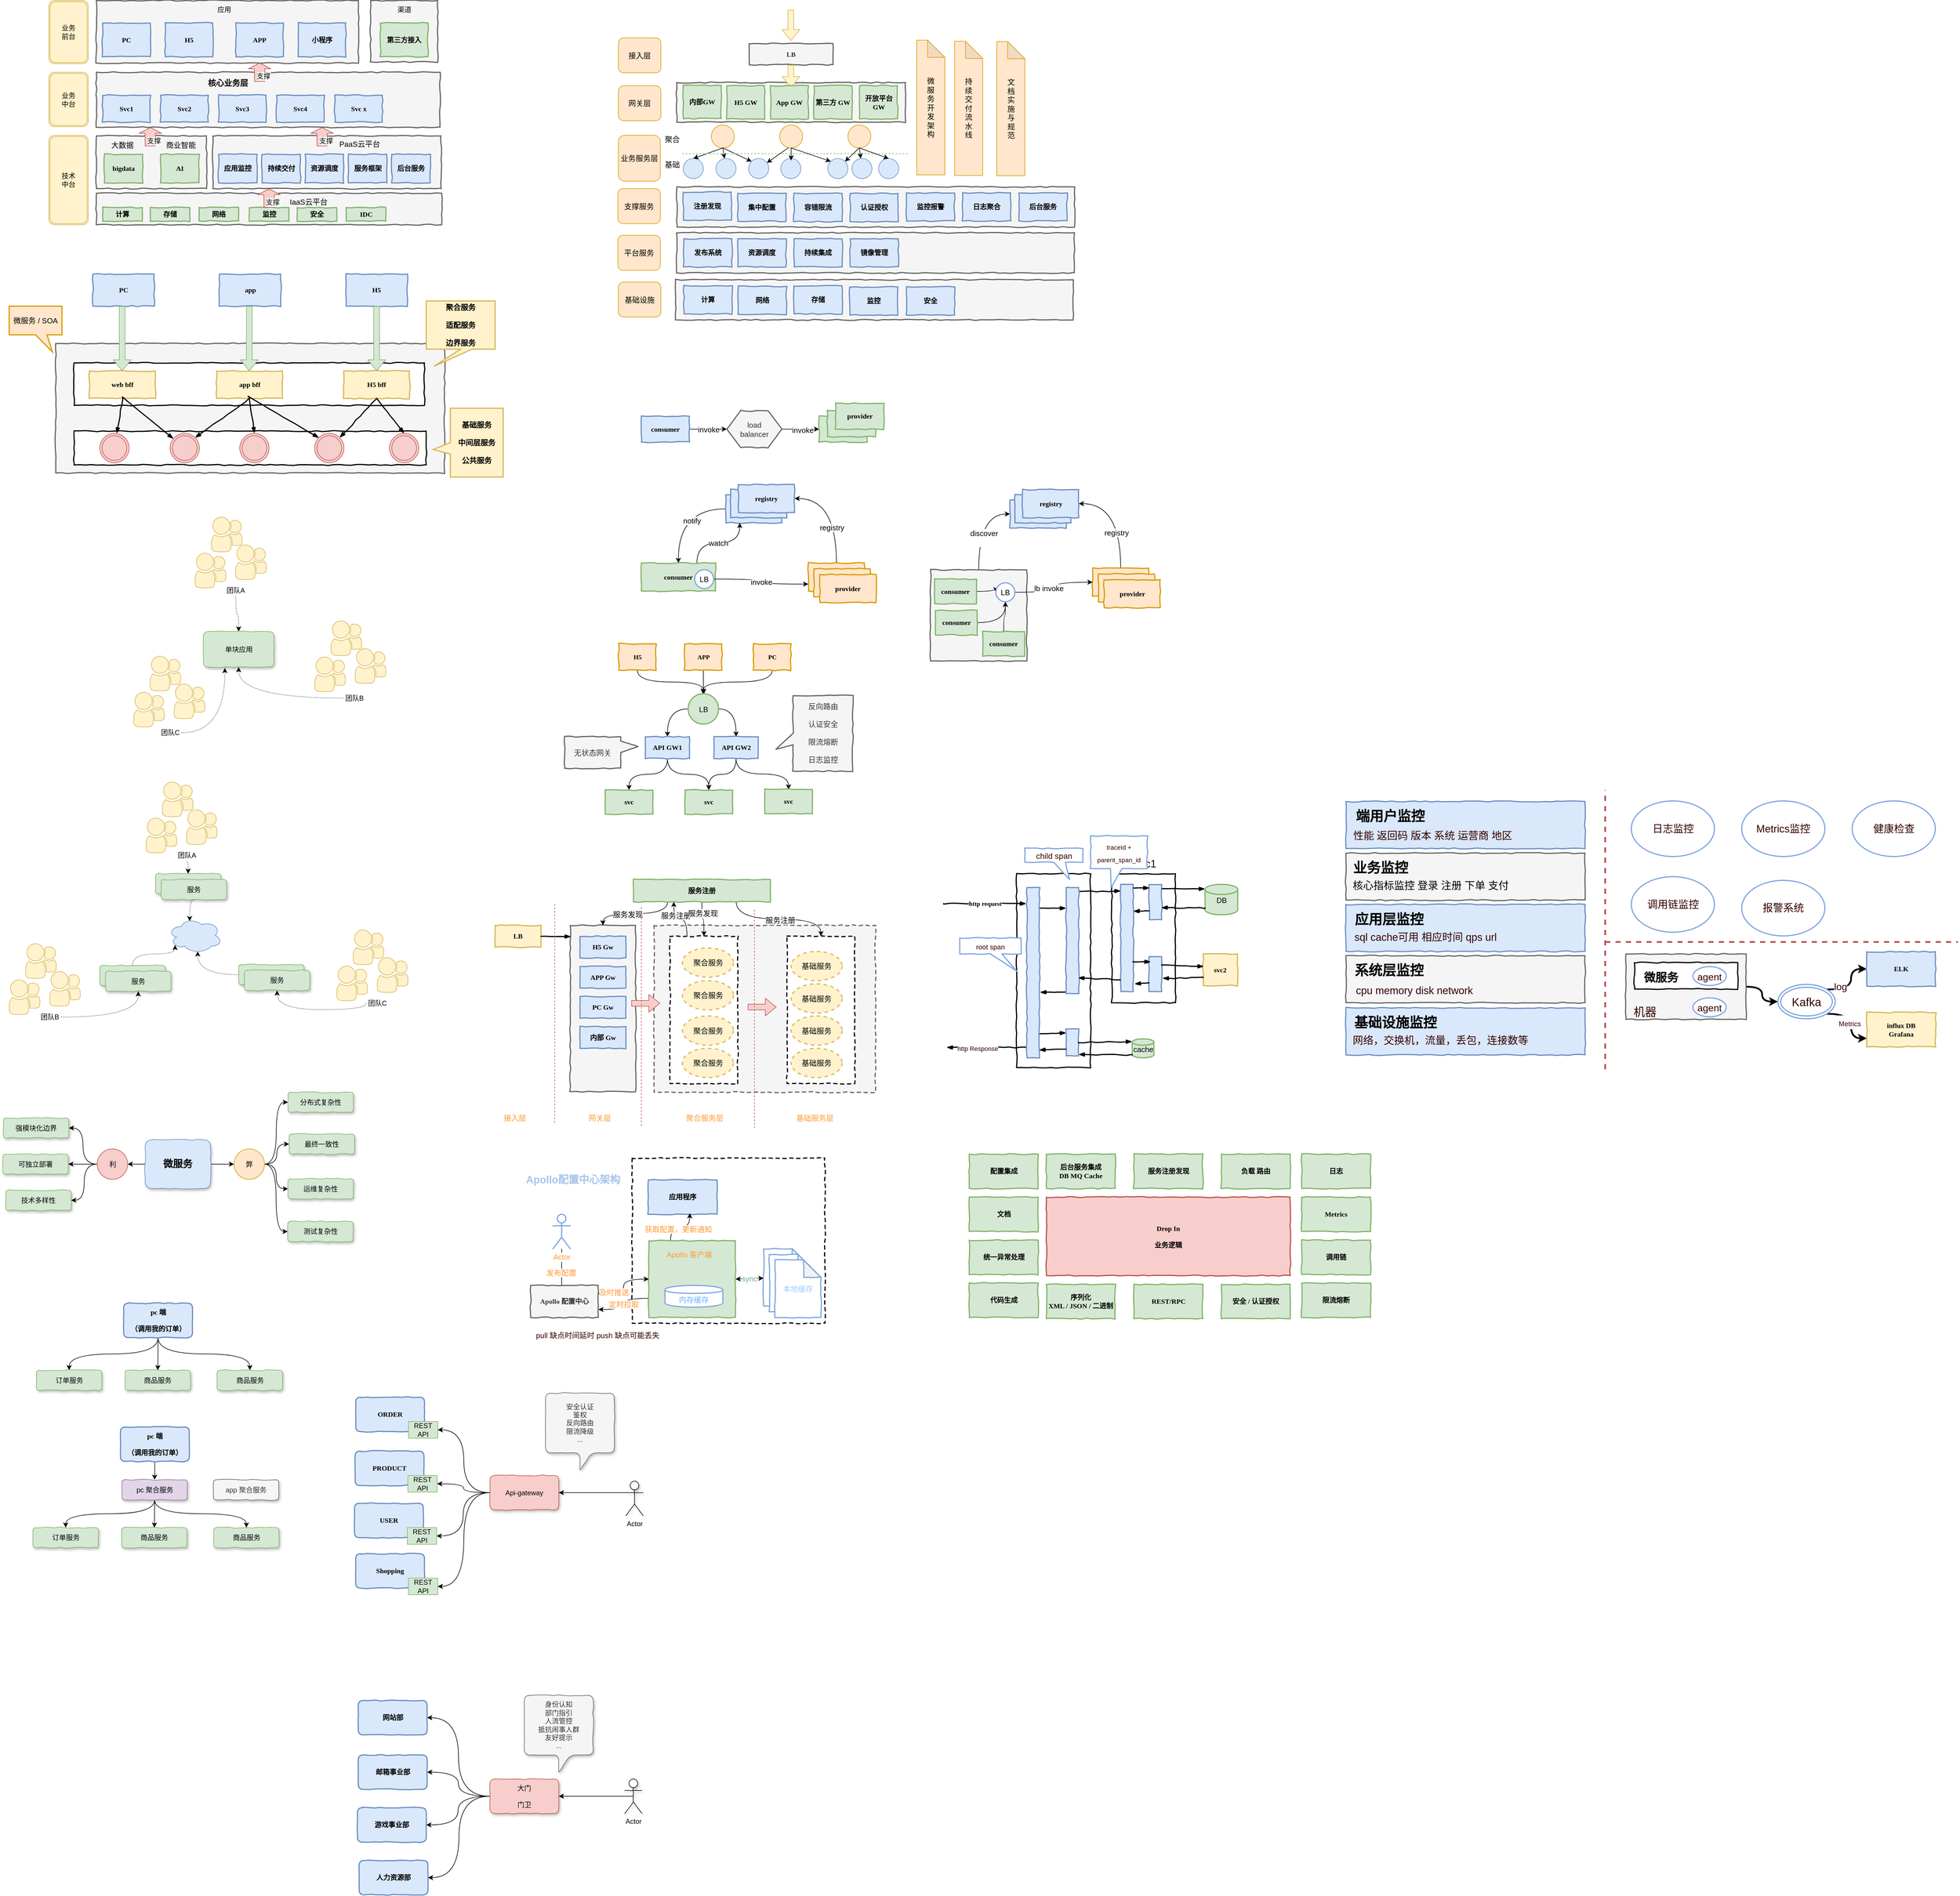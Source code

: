 <mxfile version="10.6.7" type="github"><diagram id="UUh0lZhF8g0YfZrAs-4L" name="ç¬¬ 1 é¡µ"><mxGraphModel dx="840" dy="571" grid="0" gridSize="10" guides="1" tooltips="1" connect="1" arrows="1" fold="1" page="1" pageScale="1" pageWidth="1111100" pageHeight="11111100" math="0" shadow="0"><root><mxCell id="0"/><mxCell id="1" parent="0"/><mxCell id="AWyoGYumxrdGjjmtXqVZ-188" style="edgeStyle=orthogonalEdgeStyle;curved=1;rounded=0;orthogonalLoop=1;jettySize=auto;html=1;exitX=0.5;exitY=0;exitDx=0;exitDy=0;entryX=0;entryY=0.5;entryDx=0;entryDy=0;fontSize=13;" parent="1" source="AWyoGYumxrdGjjmtXqVZ-179" target="AWyoGYumxrdGjjmtXqVZ-166" edge="1"><mxGeometry relative="1" as="geometry"/></mxCell><mxCell id="AWyoGYumxrdGjjmtXqVZ-189" value="discover&lt;br&gt;&lt;br&gt;" style="text;html=1;resizable=0;points=[];align=center;verticalAlign=middle;labelBackgroundColor=#ffffff;fontSize=13;" parent="AWyoGYumxrdGjjmtXqVZ-188" vertex="1" connectable="0"><mxGeometry x="-0.256" y="-9" relative="1" as="geometry"><mxPoint as="offset"/></mxGeometry></mxCell><mxCell id="AWyoGYumxrdGjjmtXqVZ-179" value="" style="html=1;whiteSpace=wrap;comic=1;strokeWidth=2;fontFamily=Comic Sans MS;fontStyle=1;fillColor=#f5f5f5;strokeColor=#666666;fontColor=#333333;" parent="1" vertex="1"><mxGeometry x="1648" y="1107" width="168" height="159" as="geometry"/></mxCell><mxCell id="AWyoGYumxrdGjjmtXqVZ-1" value="" style="html=1;whiteSpace=wrap;comic=1;strokeWidth=2;fontFamily=Comic Sans MS;fontStyle=1;fillColor=#f5f5f5;strokeColor=#666666;fontColor=#333333;" parent="1" vertex="1"><mxGeometry x="194" y="114" width="457" height="109" as="geometry"/></mxCell><mxCell id="AWyoGYumxrdGjjmtXqVZ-2" value="应用" style="text;html=1;strokeColor=none;fillColor=none;align=center;verticalAlign=middle;whiteSpace=wrap;rounded=0;" parent="1" vertex="1"><mxGeometry x="397" y="120" width="40" height="20" as="geometry"/></mxCell><mxCell id="AWyoGYumxrdGjjmtXqVZ-3" value="PC" style="html=1;whiteSpace=wrap;comic=1;strokeWidth=2;fontFamily=Comic Sans MS;fontStyle=1;fillColor=#dae8fc;strokeColor=#6c8ebf;" parent="1" vertex="1"><mxGeometry x="205" y="153" width="83" height="59" as="geometry"/></mxCell><mxCell id="AWyoGYumxrdGjjmtXqVZ-4" value="H5" style="html=1;whiteSpace=wrap;comic=1;strokeWidth=2;fontFamily=Comic Sans MS;fontStyle=1;fillColor=#dae8fc;strokeColor=#6c8ebf;" parent="1" vertex="1"><mxGeometry x="314" y="153" width="83" height="59" as="geometry"/></mxCell><mxCell id="AWyoGYumxrdGjjmtXqVZ-5" value="APP" style="html=1;whiteSpace=wrap;comic=1;strokeWidth=2;fontFamily=Comic Sans MS;fontStyle=1;fillColor=#dae8fc;strokeColor=#6c8ebf;" parent="1" vertex="1"><mxGeometry x="437" y="153" width="83" height="59" as="geometry"/></mxCell><mxCell id="AWyoGYumxrdGjjmtXqVZ-6" value="小程序" style="html=1;whiteSpace=wrap;comic=1;strokeWidth=2;fontFamily=Comic Sans MS;fontStyle=1;fillColor=#dae8fc;strokeColor=#6c8ebf;" parent="1" vertex="1"><mxGeometry x="546" y="153" width="83" height="59" as="geometry"/></mxCell><mxCell id="AWyoGYumxrdGjjmtXqVZ-7" value="" style="html=1;whiteSpace=wrap;comic=1;strokeWidth=2;fontFamily=Comic Sans MS;fontStyle=1;fillColor=#f5f5f5;strokeColor=#666666;fontColor=#333333;" parent="1" vertex="1"><mxGeometry x="672" y="114" width="117" height="107" as="geometry"/></mxCell><mxCell id="AWyoGYumxrdGjjmtXqVZ-8" value="渠道" style="text;html=1;strokeColor=none;fillColor=none;align=center;verticalAlign=middle;whiteSpace=wrap;rounded=0;" parent="1" vertex="1"><mxGeometry x="710.5" y="120" width="40" height="20" as="geometry"/></mxCell><mxCell id="AWyoGYumxrdGjjmtXqVZ-9" value="第三方接入" style="html=1;whiteSpace=wrap;comic=1;strokeWidth=2;fontFamily=Comic Sans MS;fontStyle=1;fillColor=#d5e8d4;strokeColor=#82b366;" parent="1" vertex="1"><mxGeometry x="689" y="153" width="83" height="59" as="geometry"/></mxCell><mxCell id="AWyoGYumxrdGjjmtXqVZ-10" value="业务&lt;br&gt;前台" style="shape=ext;double=1;rounded=1;whiteSpace=wrap;html=1;fillColor=#fff2cc;strokeColor=#d6b656;" parent="1" vertex="1"><mxGeometry x="111" y="114" width="69" height="110" as="geometry"/></mxCell><mxCell id="AWyoGYumxrdGjjmtXqVZ-11" value="" style="html=1;whiteSpace=wrap;comic=1;strokeWidth=2;fontFamily=Comic Sans MS;fontStyle=1;fillColor=#f5f5f5;strokeColor=#666666;fontColor=#333333;" parent="1" vertex="1"><mxGeometry x="194" y="239" width="599" height="96" as="geometry"/></mxCell><mxCell id="AWyoGYumxrdGjjmtXqVZ-12" value="" style="shape=flexArrow;endArrow=classic;html=1;fillColor=#f8cecc;strokeColor=#b85450;width=18;endSize=3;" parent="1" edge="1"><mxGeometry width="50" height="50" relative="1" as="geometry"><mxPoint x="478.5" y="255.5" as="sourcePoint"/><mxPoint x="478.5" y="222.5" as="targetPoint"/></mxGeometry></mxCell><mxCell id="AWyoGYumxrdGjjmtXqVZ-13" value="支撑" style="text;html=1;resizable=0;points=[];align=center;verticalAlign=middle;labelBackgroundColor=#ffffff;" parent="AWyoGYumxrdGjjmtXqVZ-12" vertex="1" connectable="0"><mxGeometry x="-0.364" y="-5" relative="1" as="geometry"><mxPoint x="1" y="1" as="offset"/></mxGeometry></mxCell><mxCell id="AWyoGYumxrdGjjmtXqVZ-15" value="Svc1" style="html=1;whiteSpace=wrap;comic=1;strokeWidth=2;fontFamily=Comic Sans MS;fontStyle=1;fillColor=#dae8fc;strokeColor=#6c8ebf;" parent="1" vertex="1"><mxGeometry x="205" y="279" width="83" height="47" as="geometry"/></mxCell><mxCell id="AWyoGYumxrdGjjmtXqVZ-16" value="&lt;font style=&quot;font-size: 14px&quot;&gt;核心业务层&lt;/font&gt;" style="text;strokeColor=none;fillColor=none;html=1;fontSize=18;fontStyle=1;verticalAlign=middle;align=center;" parent="1" vertex="1"><mxGeometry x="383" y="247" width="79" height="20" as="geometry"/></mxCell><mxCell id="AWyoGYumxrdGjjmtXqVZ-17" value="Svc2" style="html=1;whiteSpace=wrap;comic=1;strokeWidth=2;fontFamily=Comic Sans MS;fontStyle=1;fillColor=#dae8fc;strokeColor=#6c8ebf;" parent="1" vertex="1"><mxGeometry x="306" y="279" width="83" height="47" as="geometry"/></mxCell><mxCell id="AWyoGYumxrdGjjmtXqVZ-18" value="Svc3" style="html=1;whiteSpace=wrap;comic=1;strokeWidth=2;fontFamily=Comic Sans MS;fontStyle=1;fillColor=#dae8fc;strokeColor=#6c8ebf;" parent="1" vertex="1"><mxGeometry x="407" y="279" width="83" height="47" as="geometry"/></mxCell><mxCell id="AWyoGYumxrdGjjmtXqVZ-19" value="Svc4" style="html=1;whiteSpace=wrap;comic=1;strokeWidth=2;fontFamily=Comic Sans MS;fontStyle=1;fillColor=#dae8fc;strokeColor=#6c8ebf;" parent="1" vertex="1"><mxGeometry x="508" y="279" width="83" height="47" as="geometry"/></mxCell><mxCell id="AWyoGYumxrdGjjmtXqVZ-20" value="Svc x" style="html=1;whiteSpace=wrap;comic=1;strokeWidth=2;fontFamily=Comic Sans MS;fontStyle=1;fillColor=#dae8fc;strokeColor=#6c8ebf;" parent="1" vertex="1"><mxGeometry x="609.5" y="279" width="83" height="47" as="geometry"/></mxCell><mxCell id="AWyoGYumxrdGjjmtXqVZ-22" value="业务&lt;br&gt;中台&lt;br&gt;" style="shape=ext;double=1;rounded=1;whiteSpace=wrap;html=1;fillColor=#fff2cc;strokeColor=#d6b656;" parent="1" vertex="1"><mxGeometry x="111" y="239" width="69" height="95" as="geometry"/></mxCell><mxCell id="AWyoGYumxrdGjjmtXqVZ-23" value="" style="html=1;whiteSpace=wrap;comic=1;strokeWidth=2;fontFamily=Comic Sans MS;fontStyle=1;fillColor=#f5f5f5;strokeColor=#666666;fontColor=#333333;" parent="1" vertex="1"><mxGeometry x="194" y="350" width="192" height="92" as="geometry"/></mxCell><mxCell id="AWyoGYumxrdGjjmtXqVZ-24" value="" style="shape=flexArrow;endArrow=classic;html=1;fillColor=#f8cecc;strokeColor=#b85450;width=18;endSize=3;" parent="1" edge="1"><mxGeometry width="50" height="50" relative="1" as="geometry"><mxPoint x="288" y="368" as="sourcePoint"/><mxPoint x="288" y="335" as="targetPoint"/></mxGeometry></mxCell><mxCell id="AWyoGYumxrdGjjmtXqVZ-25" value="支撑" style="text;html=1;resizable=0;points=[];align=center;verticalAlign=middle;labelBackgroundColor=#ffffff;" parent="AWyoGYumxrdGjjmtXqVZ-24" vertex="1" connectable="0"><mxGeometry x="-0.364" y="-5" relative="1" as="geometry"><mxPoint x="1" y="1" as="offset"/></mxGeometry></mxCell><mxCell id="AWyoGYumxrdGjjmtXqVZ-26" value="bigdata" style="html=1;whiteSpace=wrap;comic=1;strokeWidth=2;fontFamily=Comic Sans MS;fontStyle=1;fillColor=#d5e8d4;strokeColor=#82b366;" parent="1" vertex="1"><mxGeometry x="208" y="382" width="67" height="50" as="geometry"/></mxCell><mxCell id="AWyoGYumxrdGjjmtXqVZ-27" value="AI" style="html=1;whiteSpace=wrap;comic=1;strokeWidth=2;fontFamily=Comic Sans MS;fontStyle=1;fillColor=#d5e8d4;strokeColor=#82b366;" parent="1" vertex="1"><mxGeometry x="306" y="382" width="67" height="50" as="geometry"/></mxCell><mxCell id="AWyoGYumxrdGjjmtXqVZ-28" value="大数据" style="text;html=1;strokeColor=none;fillColor=none;align=center;verticalAlign=middle;whiteSpace=wrap;rounded=0;fontSize=13;" parent="1" vertex="1"><mxGeometry x="208" y="356" width="63" height="20" as="geometry"/></mxCell><mxCell id="AWyoGYumxrdGjjmtXqVZ-29" value="商业智能" style="text;html=1;strokeColor=none;fillColor=none;align=center;verticalAlign=middle;whiteSpace=wrap;rounded=0;fontSize=13;" parent="1" vertex="1"><mxGeometry x="310" y="356" width="63" height="20" as="geometry"/></mxCell><mxCell id="AWyoGYumxrdGjjmtXqVZ-30" value="" style="html=1;whiteSpace=wrap;comic=1;strokeWidth=2;fontFamily=Comic Sans MS;fontStyle=1;fillColor=#f5f5f5;strokeColor=#666666;fontColor=#333333;" parent="1" vertex="1"><mxGeometry x="397" y="350" width="398" height="92" as="geometry"/></mxCell><mxCell id="AWyoGYumxrdGjjmtXqVZ-31" value="" style="shape=flexArrow;endArrow=classic;html=1;fillColor=#f8cecc;strokeColor=#b85450;width=18;endSize=3;" parent="1" edge="1"><mxGeometry width="50" height="50" relative="1" as="geometry"><mxPoint x="587.5" y="368" as="sourcePoint"/><mxPoint x="587.5" y="335" as="targetPoint"/></mxGeometry></mxCell><mxCell id="AWyoGYumxrdGjjmtXqVZ-32" value="支撑" style="text;html=1;resizable=0;points=[];align=center;verticalAlign=middle;labelBackgroundColor=#ffffff;" parent="AWyoGYumxrdGjjmtXqVZ-31" vertex="1" connectable="0"><mxGeometry x="-0.364" y="-5" relative="1" as="geometry"><mxPoint x="1" y="1" as="offset"/></mxGeometry></mxCell><UserObject label="PaaS云平台" placeholders="1" name="Variable" id="AWyoGYumxrdGjjmtXqVZ-33"><mxCell style="text;html=1;strokeColor=none;fillColor=none;align=center;verticalAlign=middle;whiteSpace=wrap;overflow=hidden;fontSize=13;" parent="1" vertex="1"><mxGeometry x="613" y="354" width="80" height="20" as="geometry"/></mxCell></UserObject><mxCell id="AWyoGYumxrdGjjmtXqVZ-34" value="应用监控" style="html=1;whiteSpace=wrap;comic=1;strokeWidth=2;fontFamily=Comic Sans MS;fontStyle=1;fillColor=#dae8fc;strokeColor=#6c8ebf;" parent="1" vertex="1"><mxGeometry x="407" y="382" width="67" height="50" as="geometry"/></mxCell><mxCell id="AWyoGYumxrdGjjmtXqVZ-35" value="持续交付" style="html=1;whiteSpace=wrap;comic=1;strokeWidth=2;fontFamily=Comic Sans MS;fontStyle=1;fillColor=#dae8fc;strokeColor=#6c8ebf;" parent="1" vertex="1"><mxGeometry x="482.5" y="382" width="67" height="50" as="geometry"/></mxCell><mxCell id="AWyoGYumxrdGjjmtXqVZ-36" value="资源调度" style="html=1;whiteSpace=wrap;comic=1;strokeWidth=2;fontFamily=Comic Sans MS;fontStyle=1;fillColor=#dae8fc;strokeColor=#6c8ebf;" parent="1" vertex="1"><mxGeometry x="558" y="382" width="67" height="50" as="geometry"/></mxCell><mxCell id="AWyoGYumxrdGjjmtXqVZ-37" value="服务框架" style="html=1;whiteSpace=wrap;comic=1;strokeWidth=2;fontFamily=Comic Sans MS;fontStyle=1;fillColor=#dae8fc;strokeColor=#6c8ebf;" parent="1" vertex="1"><mxGeometry x="633.5" y="382" width="67" height="50" as="geometry"/></mxCell><mxCell id="AWyoGYumxrdGjjmtXqVZ-38" value="后台服务&lt;br&gt;" style="html=1;whiteSpace=wrap;comic=1;strokeWidth=2;fontFamily=Comic Sans MS;fontStyle=1;fillColor=#dae8fc;strokeColor=#6c8ebf;" parent="1" vertex="1"><mxGeometry x="709" y="382" width="67" height="50" as="geometry"/></mxCell><mxCell id="AWyoGYumxrdGjjmtXqVZ-39" value="" style="html=1;whiteSpace=wrap;comic=1;strokeWidth=2;fontFamily=Comic Sans MS;fontStyle=1;fillColor=#f5f5f5;strokeColor=#666666;fontColor=#333333;" parent="1" vertex="1"><mxGeometry x="194" y="450" width="602" height="55" as="geometry"/></mxCell><UserObject label="IaaS云平台" placeholders="1" name="Variable" id="AWyoGYumxrdGjjmtXqVZ-42"><mxCell style="text;html=1;strokeColor=none;fillColor=none;align=center;verticalAlign=middle;whiteSpace=wrap;overflow=hidden;fontSize=13;" parent="1" vertex="1"><mxGeometry x="524" y="454.5" width="80" height="20" as="geometry"/></mxCell></UserObject><mxCell id="AWyoGYumxrdGjjmtXqVZ-43" value="计算" style="html=1;whiteSpace=wrap;comic=1;strokeWidth=2;fontFamily=Comic Sans MS;fontStyle=1;fillColor=#d5e8d4;strokeColor=#82b366;" parent="1" vertex="1"><mxGeometry x="205" y="475" width="69" height="24" as="geometry"/></mxCell><mxCell id="AWyoGYumxrdGjjmtXqVZ-44" value="存储" style="html=1;whiteSpace=wrap;comic=1;strokeWidth=2;fontFamily=Comic Sans MS;fontStyle=1;fillColor=#d5e8d4;strokeColor=#82b366;" parent="1" vertex="1"><mxGeometry x="288" y="475" width="69" height="24" as="geometry"/></mxCell><mxCell id="AWyoGYumxrdGjjmtXqVZ-45" value="网络" style="html=1;whiteSpace=wrap;comic=1;strokeWidth=2;fontFamily=Comic Sans MS;fontStyle=1;fillColor=#d5e8d4;strokeColor=#82b366;" parent="1" vertex="1"><mxGeometry x="373" y="474.5" width="69" height="24" as="geometry"/></mxCell><mxCell id="AWyoGYumxrdGjjmtXqVZ-46" value="监控" style="html=1;whiteSpace=wrap;comic=1;strokeWidth=2;fontFamily=Comic Sans MS;fontStyle=1;fillColor=#d5e8d4;strokeColor=#82b366;" parent="1" vertex="1"><mxGeometry x="460.5" y="475" width="69" height="24" as="geometry"/></mxCell><mxCell id="AWyoGYumxrdGjjmtXqVZ-47" value="安全" style="html=1;whiteSpace=wrap;comic=1;strokeWidth=2;fontFamily=Comic Sans MS;fontStyle=1;fillColor=#d5e8d4;strokeColor=#82b366;" parent="1" vertex="1"><mxGeometry x="544" y="475" width="69" height="24" as="geometry"/></mxCell><mxCell id="AWyoGYumxrdGjjmtXqVZ-40" value="" style="shape=flexArrow;endArrow=classic;html=1;fillColor=#f8cecc;strokeColor=#b85450;width=18;endSize=3;" parent="1" edge="1"><mxGeometry width="50" height="50" relative="1" as="geometry"><mxPoint x="495" y="475" as="sourcePoint"/><mxPoint x="495" y="442" as="targetPoint"/></mxGeometry></mxCell><mxCell id="AWyoGYumxrdGjjmtXqVZ-41" value="支撑" style="text;html=1;resizable=0;points=[];align=center;verticalAlign=middle;labelBackgroundColor=#ffffff;" parent="AWyoGYumxrdGjjmtXqVZ-40" vertex="1" connectable="0"><mxGeometry x="-0.364" y="-5" relative="1" as="geometry"><mxPoint x="1" y="1" as="offset"/></mxGeometry></mxCell><mxCell id="AWyoGYumxrdGjjmtXqVZ-48" value="IDC" style="html=1;whiteSpace=wrap;comic=1;strokeWidth=2;fontFamily=Comic Sans MS;fontStyle=1;fillColor=#d5e8d4;strokeColor=#82b366;" parent="1" vertex="1"><mxGeometry x="629.5" y="474.5" width="69" height="24" as="geometry"/></mxCell><mxCell id="AWyoGYumxrdGjjmtXqVZ-49" value="技术&lt;br&gt;中台&lt;br&gt;" style="shape=ext;double=1;rounded=1;whiteSpace=wrap;html=1;fillColor=#fff2cc;strokeColor=#d6b656;" parent="1" vertex="1"><mxGeometry x="111" y="349" width="69" height="156" as="geometry"/></mxCell><mxCell id="AWyoGYumxrdGjjmtXqVZ-50" value="" style="html=1;whiteSpace=wrap;comic=1;strokeWidth=2;fontFamily=Comic Sans MS;fontStyle=1;fillColor=#f5f5f5;strokeColor=#666666;fontColor=#333333;" parent="1" vertex="1"><mxGeometry x="123" y="712" width="678" height="226" as="geometry"/></mxCell><mxCell id="AWyoGYumxrdGjjmtXqVZ-51" value="" style="html=1;whiteSpace=wrap;comic=1;strokeWidth=2;fontFamily=Comic Sans MS;fontStyle=1;" parent="1" vertex="1"><mxGeometry x="155" y="746" width="611" height="74" as="geometry"/></mxCell><mxCell id="AWyoGYumxrdGjjmtXqVZ-52" value="web bff" style="html=1;whiteSpace=wrap;comic=1;strokeWidth=2;fontFamily=Comic Sans MS;fontStyle=1;fillColor=#fff2cc;strokeColor=#d6b656;" parent="1" vertex="1"><mxGeometry x="182" y="760" width="115" height="48" as="geometry"/></mxCell><mxCell id="AWyoGYumxrdGjjmtXqVZ-53" value="app bff" style="html=1;whiteSpace=wrap;comic=1;strokeWidth=2;fontFamily=Comic Sans MS;fontStyle=1;fillColor=#fff2cc;strokeColor=#d6b656;" parent="1" vertex="1"><mxGeometry x="403.5" y="760" width="115" height="48" as="geometry"/></mxCell><mxCell id="AWyoGYumxrdGjjmtXqVZ-54" value="H5 bff" style="html=1;whiteSpace=wrap;comic=1;strokeWidth=2;fontFamily=Comic Sans MS;fontStyle=1;fillColor=#fff2cc;strokeColor=#d6b656;" parent="1" vertex="1"><mxGeometry x="625" y="760" width="115" height="48" as="geometry"/></mxCell><mxCell id="AWyoGYumxrdGjjmtXqVZ-55" value="PC" style="html=1;whiteSpace=wrap;comic=1;strokeWidth=2;fontFamily=Comic Sans MS;fontStyle=1;fillColor=#dae8fc;strokeColor=#6c8ebf;" parent="1" vertex="1"><mxGeometry x="188" y="591" width="107" height="56" as="geometry"/></mxCell><mxCell id="AWyoGYumxrdGjjmtXqVZ-56" value="app" style="html=1;whiteSpace=wrap;comic=1;strokeWidth=2;fontFamily=Comic Sans MS;fontStyle=1;fillColor=#dae8fc;strokeColor=#6c8ebf;" parent="1" vertex="1"><mxGeometry x="408.5" y="591" width="107" height="56" as="geometry"/></mxCell><mxCell id="AWyoGYumxrdGjjmtXqVZ-57" value="H5" style="html=1;whiteSpace=wrap;comic=1;strokeWidth=2;fontFamily=Comic Sans MS;fontStyle=1;fillColor=#dae8fc;strokeColor=#6c8ebf;" parent="1" vertex="1"><mxGeometry x="629" y="591" width="107" height="56" as="geometry"/></mxCell><mxCell id="AWyoGYumxrdGjjmtXqVZ-58" value="" style="shape=flexArrow;endArrow=classic;html=1;fontSize=13;entryX=0.5;entryY=0;entryDx=0;entryDy=0;fillColor=#d5e8d4;strokeColor=#82b366;" parent="1" edge="1"><mxGeometry width="50" height="50" relative="1" as="geometry"><mxPoint x="239" y="647" as="sourcePoint"/><mxPoint x="239" y="760" as="targetPoint"/></mxGeometry></mxCell><mxCell id="AWyoGYumxrdGjjmtXqVZ-59" value="" style="shape=flexArrow;endArrow=classic;html=1;fontSize=13;entryX=0.5;entryY=0;entryDx=0;entryDy=0;fillColor=#d5e8d4;strokeColor=#82b366;" parent="1" edge="1"><mxGeometry width="50" height="50" relative="1" as="geometry"><mxPoint x="460.5" y="647" as="sourcePoint"/><mxPoint x="460.5" y="760" as="targetPoint"/></mxGeometry></mxCell><mxCell id="AWyoGYumxrdGjjmtXqVZ-60" value="" style="shape=flexArrow;endArrow=classic;html=1;fontSize=13;entryX=0.5;entryY=0;entryDx=0;entryDy=0;fillColor=#d5e8d4;strokeColor=#82b366;" parent="1" edge="1"><mxGeometry width="50" height="50" relative="1" as="geometry"><mxPoint x="682.5" y="647" as="sourcePoint"/><mxPoint x="682.5" y="760" as="targetPoint"/></mxGeometry></mxCell><mxCell id="AWyoGYumxrdGjjmtXqVZ-61" value="" style="html=1;whiteSpace=wrap;comic=1;strokeWidth=2;fontFamily=Comic Sans MS;fontStyle=1;" parent="1" vertex="1"><mxGeometry x="155" y="865" width="614" height="59" as="geometry"/></mxCell><mxCell id="AWyoGYumxrdGjjmtXqVZ-62" value="" style="ellipse;shape=doubleEllipse;whiteSpace=wrap;html=1;aspect=fixed;fontSize=13;fillColor=#f8cecc;strokeColor=#b85450;" parent="1" vertex="1"><mxGeometry x="200" y="869" width="51" height="51" as="geometry"/></mxCell><mxCell id="AWyoGYumxrdGjjmtXqVZ-63" value="" style="ellipse;shape=doubleEllipse;whiteSpace=wrap;html=1;aspect=fixed;fontSize=13;fillColor=#f8cecc;strokeColor=#b85450;" parent="1" vertex="1"><mxGeometry x="322.5" y="869" width="51" height="51" as="geometry"/></mxCell><mxCell id="AWyoGYumxrdGjjmtXqVZ-64" value="" style="ellipse;shape=doubleEllipse;whiteSpace=wrap;html=1;aspect=fixed;fontSize=13;fillColor=#f8cecc;strokeColor=#b85450;" parent="1" vertex="1"><mxGeometry x="444" y="869" width="51" height="51" as="geometry"/></mxCell><mxCell id="AWyoGYumxrdGjjmtXqVZ-65" value="" style="ellipse;shape=doubleEllipse;whiteSpace=wrap;html=1;aspect=fixed;fontSize=13;fillColor=#f8cecc;strokeColor=#b85450;" parent="1" vertex="1"><mxGeometry x="574.5" y="869" width="51" height="51" as="geometry"/></mxCell><mxCell id="AWyoGYumxrdGjjmtXqVZ-66" value="" style="ellipse;shape=doubleEllipse;whiteSpace=wrap;html=1;aspect=fixed;fontSize=13;fillColor=#f8cecc;strokeColor=#b85450;" parent="1" vertex="1"><mxGeometry x="705" y="869" width="51" height="51" as="geometry"/></mxCell><mxCell id="AWyoGYumxrdGjjmtXqVZ-67" value="" style="rounded=0;comic=1;strokeWidth=2;endArrow=blockThin;html=1;fontFamily=Comic Sans MS;fontStyle=1;exitX=0.5;exitY=1;exitDx=0;exitDy=0;" parent="1" source="AWyoGYumxrdGjjmtXqVZ-52" target="AWyoGYumxrdGjjmtXqVZ-62" edge="1"><mxGeometry width="50" height="50" relative="1" as="geometry"><mxPoint x="43" y="985" as="sourcePoint"/><mxPoint x="93" y="935" as="targetPoint"/></mxGeometry></mxCell><mxCell id="AWyoGYumxrdGjjmtXqVZ-68" value="" style="rounded=0;comic=1;strokeWidth=2;endArrow=blockThin;html=1;fontFamily=Comic Sans MS;fontStyle=1;" parent="1" target="AWyoGYumxrdGjjmtXqVZ-63" edge="1"><mxGeometry width="50" height="50" relative="1" as="geometry"><mxPoint x="240" y="806" as="sourcePoint"/><mxPoint x="161" y="959" as="targetPoint"/></mxGeometry></mxCell><mxCell id="AWyoGYumxrdGjjmtXqVZ-69" value="" style="rounded=0;comic=1;strokeWidth=2;endArrow=blockThin;html=1;fontFamily=Comic Sans MS;fontStyle=1;exitX=0.5;exitY=1;exitDx=0;exitDy=0;entryX=1;entryY=0;entryDx=0;entryDy=0;" parent="1" source="AWyoGYumxrdGjjmtXqVZ-53" target="AWyoGYumxrdGjjmtXqVZ-63" edge="1"><mxGeometry width="50" height="50" relative="1" as="geometry"><mxPoint x="111" y="1009" as="sourcePoint"/><mxPoint x="161" y="959" as="targetPoint"/></mxGeometry></mxCell><mxCell id="AWyoGYumxrdGjjmtXqVZ-70" value="" style="rounded=0;comic=1;strokeWidth=2;endArrow=blockThin;html=1;fontFamily=Comic Sans MS;fontStyle=1;entryX=0.5;entryY=0;entryDx=0;entryDy=0;exitX=0.5;exitY=1;exitDx=0;exitDy=0;" parent="1" source="AWyoGYumxrdGjjmtXqVZ-53" target="AWyoGYumxrdGjjmtXqVZ-64" edge="1"><mxGeometry width="50" height="50" relative="1" as="geometry"><mxPoint x="111" y="1009" as="sourcePoint"/><mxPoint x="161" y="959" as="targetPoint"/></mxGeometry></mxCell><mxCell id="AWyoGYumxrdGjjmtXqVZ-71" value="" style="rounded=0;comic=1;strokeWidth=2;endArrow=blockThin;html=1;fontFamily=Comic Sans MS;fontStyle=1;entryX=0;entryY=0;entryDx=0;entryDy=0;" parent="1" target="AWyoGYumxrdGjjmtXqVZ-65" edge="1"><mxGeometry width="50" height="50" relative="1" as="geometry"><mxPoint x="459" y="805" as="sourcePoint"/><mxPoint x="161" y="959" as="targetPoint"/></mxGeometry></mxCell><mxCell id="AWyoGYumxrdGjjmtXqVZ-72" value="" style="rounded=0;comic=1;strokeWidth=2;endArrow=blockThin;html=1;fontFamily=Comic Sans MS;fontStyle=1;entryX=0.5;entryY=0;entryDx=0;entryDy=0;exitX=0.5;exitY=1;exitDx=0;exitDy=0;" parent="1" source="AWyoGYumxrdGjjmtXqVZ-54" target="AWyoGYumxrdGjjmtXqVZ-66" edge="1"><mxGeometry width="50" height="50" relative="1" as="geometry"><mxPoint x="111" y="1009" as="sourcePoint"/><mxPoint x="161" y="959" as="targetPoint"/></mxGeometry></mxCell><mxCell id="AWyoGYumxrdGjjmtXqVZ-73" value="" style="rounded=0;comic=1;strokeWidth=2;endArrow=blockThin;html=1;fontFamily=Comic Sans MS;fontStyle=1;entryX=1;entryY=0;entryDx=0;entryDy=0;exitX=0.5;exitY=1;exitDx=0;exitDy=0;" parent="1" source="AWyoGYumxrdGjjmtXqVZ-54" target="AWyoGYumxrdGjjmtXqVZ-65" edge="1"><mxGeometry width="50" height="50" relative="1" as="geometry"><mxPoint x="111" y="1009" as="sourcePoint"/><mxPoint x="161" y="959" as="targetPoint"/></mxGeometry></mxCell><mxCell id="AWyoGYumxrdGjjmtXqVZ-74" value="微服务 / SOA" style="shape=callout;whiteSpace=wrap;html=1;perimeter=calloutPerimeter;fontSize=13;position2=0.82;fillColor=#ffe6cc;strokeColor=#d79b00;perimeterSpacing=1;strokeWidth=2;" parent="1" vertex="1"><mxGeometry x="42" y="647" width="92" height="80" as="geometry"/></mxCell><mxCell id="AWyoGYumxrdGjjmtXqVZ-75" value="&lt;b&gt;聚合服务&lt;br&gt;&lt;br&gt;适配服务&lt;br&gt;&lt;br&gt;边界服务&lt;/b&gt;&lt;br&gt;" style="shape=callout;whiteSpace=wrap;html=1;perimeter=calloutPerimeter;strokeWidth=2;fontSize=13;position2=0.11;fillColor=#fff2cc;strokeColor=#d6b656;" parent="1" vertex="1"><mxGeometry x="769" y="638" width="120" height="114" as="geometry"/></mxCell><mxCell id="AWyoGYumxrdGjjmtXqVZ-76" value="&lt;b&gt;基础服务&lt;br&gt;&lt;br&gt;中间层服务&lt;br&gt;&lt;br&gt;公共服务&lt;/b&gt;&lt;br&gt;" style="shape=callout;whiteSpace=wrap;html=1;perimeter=calloutPerimeter;strokeWidth=2;fontSize=13;position2=0.6;direction=south;fillColor=#fff2cc;strokeColor=#d6b656;" parent="1" vertex="1"><mxGeometry x="781" y="825" width="122" height="120" as="geometry"/></mxCell><mxCell id="AWyoGYumxrdGjjmtXqVZ-77" value="LB" style="html=1;whiteSpace=wrap;comic=1;strokeWidth=2;fontFamily=Comic Sans MS;fontStyle=1;fillColor=#f5f5f5;strokeColor=#666666;fontColor=#333333;" parent="1" vertex="1"><mxGeometry x="1332" y="189" width="146" height="37" as="geometry"/></mxCell><mxCell id="AWyoGYumxrdGjjmtXqVZ-78" value="" style="html=1;whiteSpace=wrap;comic=1;strokeWidth=2;fontFamily=Comic Sans MS;fontStyle=1;fillColor=#f5f5f5;strokeColor=#666666;fontColor=#333333;" parent="1" vertex="1"><mxGeometry x="1205.5" y="257" width="399" height="69" as="geometry"/></mxCell><mxCell id="AWyoGYumxrdGjjmtXqVZ-79" value="" style="shape=flexArrow;endArrow=classic;html=1;fontSize=13;fillColor=#fff2cc;strokeColor=#d6b656;" parent="1" edge="1"><mxGeometry width="50" height="50" relative="1" as="geometry"><mxPoint x="1404.5" y="130.167" as="sourcePoint"/><mxPoint x="1404.5" y="184.167" as="targetPoint"/></mxGeometry></mxCell><mxCell id="AWyoGYumxrdGjjmtXqVZ-80" value="" style="shape=flexArrow;endArrow=classic;html=1;fontSize=13;fillColor=#fff2cc;strokeColor=#d6b656;" parent="1" edge="1"><mxGeometry width="50" height="50" relative="1" as="geometry"><mxPoint x="1404.5" y="226.167" as="sourcePoint"/><mxPoint x="1405" y="266" as="targetPoint"/></mxGeometry></mxCell><mxCell id="AWyoGYumxrdGjjmtXqVZ-81" value="内部GW" style="html=1;whiteSpace=wrap;comic=1;strokeWidth=2;fontFamily=Comic Sans MS;fontStyle=1;fillColor=#d5e8d4;strokeColor=#82b366;" parent="1" vertex="1"><mxGeometry x="1217" y="262" width="66" height="58" as="geometry"/></mxCell><mxCell id="AWyoGYumxrdGjjmtXqVZ-82" value="H5 GW" style="html=1;whiteSpace=wrap;comic=1;strokeWidth=2;fontFamily=Comic Sans MS;fontStyle=1;fillColor=#d5e8d4;strokeColor=#82b366;" parent="1" vertex="1"><mxGeometry x="1293" y="262.5" width="66" height="58" as="geometry"/></mxCell><mxCell id="AWyoGYumxrdGjjmtXqVZ-83" value="App GW" style="html=1;whiteSpace=wrap;comic=1;strokeWidth=2;fontFamily=Comic Sans MS;fontStyle=1;fillColor=#d5e8d4;strokeColor=#82b366;" parent="1" vertex="1"><mxGeometry x="1369" y="262.5" width="66" height="58" as="geometry"/></mxCell><mxCell id="AWyoGYumxrdGjjmtXqVZ-84" value="第三方 GW" style="html=1;whiteSpace=wrap;comic=1;strokeWidth=2;fontFamily=Comic Sans MS;fontStyle=1;fillColor=#d5e8d4;strokeColor=#82b366;" parent="1" vertex="1"><mxGeometry x="1445" y="262.5" width="66" height="58" as="geometry"/></mxCell><mxCell id="AWyoGYumxrdGjjmtXqVZ-85" value="开放平台GW" style="html=1;whiteSpace=wrap;comic=1;strokeWidth=2;fontFamily=Comic Sans MS;fontStyle=1;fillColor=#d5e8d4;strokeColor=#82b366;" parent="1" vertex="1"><mxGeometry x="1524.5" y="262.5" width="66" height="58" as="geometry"/></mxCell><mxCell id="AWyoGYumxrdGjjmtXqVZ-86" value="" style="ellipse;whiteSpace=wrap;html=1;aspect=fixed;strokeWidth=1;fontSize=13;fillColor=#ffe6cc;strokeColor=#d79b00;" parent="1" vertex="1"><mxGeometry x="1266" y="331" width="40" height="40" as="geometry"/></mxCell><mxCell id="AWyoGYumxrdGjjmtXqVZ-87" value="" style="ellipse;whiteSpace=wrap;html=1;aspect=fixed;strokeWidth=1;fontSize=13;fillColor=#ffe6cc;strokeColor=#d79b00;" parent="1" vertex="1"><mxGeometry x="1385" y="331" width="40" height="40" as="geometry"/></mxCell><mxCell id="AWyoGYumxrdGjjmtXqVZ-88" value="" style="ellipse;whiteSpace=wrap;html=1;aspect=fixed;strokeWidth=1;fontSize=13;fillColor=#ffe6cc;strokeColor=#d79b00;" parent="1" vertex="1"><mxGeometry x="1504" y="331" width="40" height="40" as="geometry"/></mxCell><mxCell id="AWyoGYumxrdGjjmtXqVZ-89" value="" style="ellipse;whiteSpace=wrap;html=1;aspect=fixed;strokeWidth=1;fontSize=13;fillColor=#dae8fc;strokeColor=#6c8ebf;" parent="1" vertex="1"><mxGeometry x="1217" y="389.5" width="35" height="35" as="geometry"/></mxCell><mxCell id="AWyoGYumxrdGjjmtXqVZ-90" value="" style="ellipse;whiteSpace=wrap;html=1;aspect=fixed;strokeWidth=1;fontSize=13;fillColor=#dae8fc;strokeColor=#6c8ebf;" parent="1" vertex="1"><mxGeometry x="1274" y="389.5" width="35" height="35" as="geometry"/></mxCell><mxCell id="AWyoGYumxrdGjjmtXqVZ-91" value="" style="ellipse;whiteSpace=wrap;html=1;aspect=fixed;strokeWidth=1;fontSize=13;fillColor=#dae8fc;strokeColor=#6c8ebf;" parent="1" vertex="1"><mxGeometry x="1331" y="389.5" width="35" height="35" as="geometry"/></mxCell><mxCell id="AWyoGYumxrdGjjmtXqVZ-92" value="" style="ellipse;whiteSpace=wrap;html=1;aspect=fixed;strokeWidth=1;fontSize=13;fillColor=#dae8fc;strokeColor=#6c8ebf;" parent="1" vertex="1"><mxGeometry x="1387" y="389.5" width="35" height="35" as="geometry"/></mxCell><mxCell id="AWyoGYumxrdGjjmtXqVZ-93" value="" style="ellipse;whiteSpace=wrap;html=1;aspect=fixed;strokeWidth=1;fontSize=13;fillColor=#dae8fc;strokeColor=#6c8ebf;" parent="1" vertex="1"><mxGeometry x="1469" y="389.5" width="35" height="35" as="geometry"/></mxCell><mxCell id="AWyoGYumxrdGjjmtXqVZ-94" value="" style="ellipse;whiteSpace=wrap;html=1;aspect=fixed;strokeWidth=1;fontSize=13;fillColor=#dae8fc;strokeColor=#6c8ebf;" parent="1" vertex="1"><mxGeometry x="1511" y="389.5" width="35" height="35" as="geometry"/></mxCell><mxCell id="AWyoGYumxrdGjjmtXqVZ-95" value="" style="ellipse;whiteSpace=wrap;html=1;aspect=fixed;strokeWidth=1;fontSize=13;fillColor=#dae8fc;strokeColor=#6c8ebf;" parent="1" vertex="1"><mxGeometry x="1557.5" y="389.5" width="35" height="35" as="geometry"/></mxCell><mxCell id="AWyoGYumxrdGjjmtXqVZ-96" value="" style="endArrow=classic;html=1;fontSize=13;exitX=0.5;exitY=1;exitDx=0;exitDy=0;entryX=0.5;entryY=0;entryDx=0;entryDy=0;" parent="1" source="AWyoGYumxrdGjjmtXqVZ-86" target="AWyoGYumxrdGjjmtXqVZ-89" edge="1"><mxGeometry width="50" height="50" relative="1" as="geometry"><mxPoint x="1199" y="546" as="sourcePoint"/><mxPoint x="1249" y="496" as="targetPoint"/></mxGeometry></mxCell><mxCell id="AWyoGYumxrdGjjmtXqVZ-97" value="" style="endArrow=classic;html=1;fontSize=13;exitX=0.5;exitY=1;exitDx=0;exitDy=0;" parent="1" source="AWyoGYumxrdGjjmtXqVZ-86" target="AWyoGYumxrdGjjmtXqVZ-90" edge="1"><mxGeometry width="50" height="50" relative="1" as="geometry"><mxPoint x="1228" y="535" as="sourcePoint"/><mxPoint x="1278" y="485" as="targetPoint"/></mxGeometry></mxCell><mxCell id="AWyoGYumxrdGjjmtXqVZ-99" value="" style="endArrow=classic;html=1;fontSize=13;exitX=0.5;exitY=1;exitDx=0;exitDy=0;entryX=0;entryY=0;entryDx=0;entryDy=0;" parent="1" source="AWyoGYumxrdGjjmtXqVZ-86" target="AWyoGYumxrdGjjmtXqVZ-91" edge="1"><mxGeometry width="50" height="50" relative="1" as="geometry"><mxPoint x="1279" y="557" as="sourcePoint"/><mxPoint x="1329" y="507" as="targetPoint"/></mxGeometry></mxCell><mxCell id="AWyoGYumxrdGjjmtXqVZ-100" value="" style="endArrow=none;dashed=1;html=1;fontSize=13;fillColor=#d5e8d4;strokeColor=#82b366;" parent="1" edge="1"><mxGeometry width="50" height="50" relative="1" as="geometry"><mxPoint x="1215" y="381" as="sourcePoint"/><mxPoint x="1610" y="381" as="targetPoint"/></mxGeometry></mxCell><mxCell id="AWyoGYumxrdGjjmtXqVZ-101" value="" style="endArrow=classic;html=1;fontSize=13;exitX=0.385;exitY=0.99;exitDx=0;exitDy=0;exitPerimeter=0;" parent="1" source="AWyoGYumxrdGjjmtXqVZ-87" target="AWyoGYumxrdGjjmtXqVZ-91" edge="1"><mxGeometry width="50" height="50" relative="1" as="geometry"><mxPoint x="1216" y="564" as="sourcePoint"/><mxPoint x="1266" y="514" as="targetPoint"/></mxGeometry></mxCell><mxCell id="AWyoGYumxrdGjjmtXqVZ-102" value="" style="endArrow=classic;html=1;fontSize=13;exitX=0.5;exitY=1;exitDx=0;exitDy=0;" parent="1" source="AWyoGYumxrdGjjmtXqVZ-87" edge="1"><mxGeometry width="50" height="50" relative="1" as="geometry"><mxPoint x="1346" y="569" as="sourcePoint"/><mxPoint x="1405" y="393" as="targetPoint"/></mxGeometry></mxCell><mxCell id="AWyoGYumxrdGjjmtXqVZ-103" value="" style="endArrow=classic;html=1;fontSize=13;exitX=0.5;exitY=1;exitDx=0;exitDy=0;entryX=0;entryY=0;entryDx=0;entryDy=0;" parent="1" source="AWyoGYumxrdGjjmtXqVZ-87" target="AWyoGYumxrdGjjmtXqVZ-93" edge="1"><mxGeometry width="50" height="50" relative="1" as="geometry"><mxPoint x="1364" y="584" as="sourcePoint"/><mxPoint x="1414" y="534" as="targetPoint"/></mxGeometry></mxCell><mxCell id="AWyoGYumxrdGjjmtXqVZ-104" value="" style="endArrow=classic;html=1;fontSize=13;exitX=0.5;exitY=1;exitDx=0;exitDy=0;entryX=1;entryY=0;entryDx=0;entryDy=0;" parent="1" source="AWyoGYumxrdGjjmtXqVZ-88" target="AWyoGYumxrdGjjmtXqVZ-93" edge="1"><mxGeometry width="50" height="50" relative="1" as="geometry"><mxPoint x="1494" y="528" as="sourcePoint"/><mxPoint x="1544" y="478" as="targetPoint"/></mxGeometry></mxCell><mxCell id="AWyoGYumxrdGjjmtXqVZ-105" value="" style="endArrow=classic;html=1;fontSize=13;exitX=0.5;exitY=1;exitDx=0;exitDy=0;" parent="1" source="AWyoGYumxrdGjjmtXqVZ-88" target="AWyoGYumxrdGjjmtXqVZ-94" edge="1"><mxGeometry width="50" height="50" relative="1" as="geometry"><mxPoint x="1491" y="601" as="sourcePoint"/><mxPoint x="1541" y="551" as="targetPoint"/></mxGeometry></mxCell><mxCell id="AWyoGYumxrdGjjmtXqVZ-106" value="" style="endArrow=classic;html=1;fontSize=13;exitX=0.5;exitY=1;exitDx=0;exitDy=0;entryX=0.5;entryY=0;entryDx=0;entryDy=0;" parent="1" source="AWyoGYumxrdGjjmtXqVZ-88" target="AWyoGYumxrdGjjmtXqVZ-95" edge="1"><mxGeometry width="50" height="50" relative="1" as="geometry"><mxPoint x="1604" y="576" as="sourcePoint"/><mxPoint x="1654" y="526" as="targetPoint"/></mxGeometry></mxCell><mxCell id="AWyoGYumxrdGjjmtXqVZ-107" value="聚合" style="text;html=1;strokeColor=none;fillColor=none;align=center;verticalAlign=middle;whiteSpace=wrap;rounded=0;fontSize=13;" parent="1" vertex="1"><mxGeometry x="1178" y="346" width="40" height="20" as="geometry"/></mxCell><mxCell id="AWyoGYumxrdGjjmtXqVZ-108" value="基础" style="text;html=1;strokeColor=none;fillColor=none;align=center;verticalAlign=middle;whiteSpace=wrap;rounded=0;fontSize=13;" parent="1" vertex="1"><mxGeometry x="1178" y="389.5" width="40" height="20" as="geometry"/></mxCell><mxCell id="AWyoGYumxrdGjjmtXqVZ-109" value="" style="html=1;whiteSpace=wrap;comic=1;strokeWidth=2;fontFamily=Comic Sans MS;fontStyle=1;fillColor=#f5f5f5;strokeColor=#666666;fontColor=#333333;" parent="1" vertex="1"><mxGeometry x="1206" y="439" width="693" height="70" as="geometry"/></mxCell><mxCell id="AWyoGYumxrdGjjmtXqVZ-110" value="注册发现" style="html=1;whiteSpace=wrap;comic=1;strokeWidth=2;fontFamily=Comic Sans MS;fontStyle=1;fillColor=#dae8fc;strokeColor=#6c8ebf;" parent="1" vertex="1"><mxGeometry x="1217" y="448" width="84" height="49" as="geometry"/></mxCell><mxCell id="AWyoGYumxrdGjjmtXqVZ-111" value="集中配置" style="html=1;whiteSpace=wrap;comic=1;strokeWidth=2;fontFamily=Comic Sans MS;fontStyle=1;fillColor=#dae8fc;strokeColor=#6c8ebf;" parent="1" vertex="1"><mxGeometry x="1312" y="450" width="84" height="49" as="geometry"/></mxCell><mxCell id="AWyoGYumxrdGjjmtXqVZ-112" value="容错限流" style="html=1;whiteSpace=wrap;comic=1;strokeWidth=2;fontFamily=Comic Sans MS;fontStyle=1;fillColor=#dae8fc;strokeColor=#6c8ebf;" parent="1" vertex="1"><mxGeometry x="1410" y="450.5" width="84" height="49" as="geometry"/></mxCell><mxCell id="AWyoGYumxrdGjjmtXqVZ-113" value="认证授权&lt;br&gt;" style="html=1;whiteSpace=wrap;comic=1;strokeWidth=2;fontFamily=Comic Sans MS;fontStyle=1;fillColor=#dae8fc;strokeColor=#6c8ebf;" parent="1" vertex="1"><mxGeometry x="1508" y="450.5" width="84" height="49" as="geometry"/></mxCell><mxCell id="AWyoGYumxrdGjjmtXqVZ-114" value="监控报警" style="html=1;whiteSpace=wrap;comic=1;strokeWidth=2;fontFamily=Comic Sans MS;fontStyle=1;fillColor=#dae8fc;strokeColor=#6c8ebf;" parent="1" vertex="1"><mxGeometry x="1606" y="449.5" width="84" height="49" as="geometry"/></mxCell><mxCell id="AWyoGYumxrdGjjmtXqVZ-115" value="日志聚合" style="html=1;whiteSpace=wrap;comic=1;strokeWidth=2;fontFamily=Comic Sans MS;fontStyle=1;fillColor=#dae8fc;strokeColor=#6c8ebf;" parent="1" vertex="1"><mxGeometry x="1704" y="449.5" width="84" height="49" as="geometry"/></mxCell><mxCell id="AWyoGYumxrdGjjmtXqVZ-116" value="后台服务&lt;br&gt;" style="html=1;whiteSpace=wrap;comic=1;strokeWidth=2;fontFamily=Comic Sans MS;fontStyle=1;fillColor=#dae8fc;strokeColor=#6c8ebf;" parent="1" vertex="1"><mxGeometry x="1802" y="449.5" width="84" height="49" as="geometry"/></mxCell><mxCell id="AWyoGYumxrdGjjmtXqVZ-117" value="" style="html=1;whiteSpace=wrap;comic=1;strokeWidth=2;fontFamily=Comic Sans MS;fontStyle=1;fillColor=#f5f5f5;strokeColor=#666666;fontColor=#333333;" parent="1" vertex="1"><mxGeometry x="1205.5" y="519" width="693" height="70" as="geometry"/></mxCell><mxCell id="AWyoGYumxrdGjjmtXqVZ-118" value="发布系统" style="html=1;whiteSpace=wrap;comic=1;strokeWidth=2;fontFamily=Comic Sans MS;fontStyle=1;fillColor=#dae8fc;strokeColor=#6c8ebf;" parent="1" vertex="1"><mxGeometry x="1218" y="529.5" width="84" height="49" as="geometry"/></mxCell><mxCell id="AWyoGYumxrdGjjmtXqVZ-119" value="接入层" style="rounded=1;whiteSpace=wrap;html=1;strokeWidth=1;fontSize=13;fillColor=#ffe6cc;strokeColor=#d79b00;" parent="1" vertex="1"><mxGeometry x="1104" y="179" width="74" height="61" as="geometry"/></mxCell><mxCell id="AWyoGYumxrdGjjmtXqVZ-120" value="网关层" style="rounded=1;whiteSpace=wrap;html=1;strokeWidth=1;fontSize=13;fillColor=#ffe6cc;strokeColor=#d79b00;" parent="1" vertex="1"><mxGeometry x="1104" y="262.5" width="74" height="61" as="geometry"/></mxCell><mxCell id="AWyoGYumxrdGjjmtXqVZ-121" value="业务服务层" style="rounded=1;whiteSpace=wrap;html=1;strokeWidth=1;fontSize=13;fillColor=#ffe6cc;strokeColor=#d79b00;" parent="1" vertex="1"><mxGeometry x="1104" y="349" width="73" height="80" as="geometry"/></mxCell><mxCell id="AWyoGYumxrdGjjmtXqVZ-122" value="支撑服务" style="rounded=1;whiteSpace=wrap;html=1;strokeWidth=1;fontSize=13;fillColor=#ffe6cc;strokeColor=#d79b00;" parent="1" vertex="1"><mxGeometry x="1103" y="442" width="74" height="61" as="geometry"/></mxCell><mxCell id="AWyoGYumxrdGjjmtXqVZ-123" value="资源调度" style="html=1;whiteSpace=wrap;comic=1;strokeWidth=2;fontFamily=Comic Sans MS;fontStyle=1;fillColor=#dae8fc;strokeColor=#6c8ebf;" parent="1" vertex="1"><mxGeometry x="1312" y="529.5" width="84" height="49" as="geometry"/></mxCell><mxCell id="AWyoGYumxrdGjjmtXqVZ-124" value="持续集成" style="html=1;whiteSpace=wrap;comic=1;strokeWidth=2;fontFamily=Comic Sans MS;fontStyle=1;fillColor=#dae8fc;strokeColor=#6c8ebf;" parent="1" vertex="1"><mxGeometry x="1410" y="529.5" width="84" height="49" as="geometry"/></mxCell><mxCell id="AWyoGYumxrdGjjmtXqVZ-125" value="平台服务" style="rounded=1;whiteSpace=wrap;html=1;strokeWidth=1;fontSize=13;fillColor=#ffe6cc;strokeColor=#d79b00;" parent="1" vertex="1"><mxGeometry x="1103" y="523.5" width="74" height="61" as="geometry"/></mxCell><mxCell id="AWyoGYumxrdGjjmtXqVZ-126" value="" style="html=1;whiteSpace=wrap;comic=1;strokeWidth=2;fontFamily=Comic Sans MS;fontStyle=1;fillColor=#f5f5f5;strokeColor=#666666;fontColor=#333333;" parent="1" vertex="1"><mxGeometry x="1203.5" y="601" width="693" height="70" as="geometry"/></mxCell><mxCell id="AWyoGYumxrdGjjmtXqVZ-127" value="计算" style="html=1;whiteSpace=wrap;comic=1;strokeWidth=2;fontFamily=Comic Sans MS;fontStyle=1;fillColor=#dae8fc;strokeColor=#6c8ebf;" parent="1" vertex="1"><mxGeometry x="1218" y="611.5" width="84" height="49" as="geometry"/></mxCell><mxCell id="AWyoGYumxrdGjjmtXqVZ-128" value="网络" style="html=1;whiteSpace=wrap;comic=1;strokeWidth=2;fontFamily=Comic Sans MS;fontStyle=1;fillColor=#dae8fc;strokeColor=#6c8ebf;" parent="1" vertex="1"><mxGeometry x="1313" y="612.5" width="84" height="49" as="geometry"/></mxCell><mxCell id="AWyoGYumxrdGjjmtXqVZ-129" value="存储" style="html=1;whiteSpace=wrap;comic=1;strokeWidth=2;fontFamily=Comic Sans MS;fontStyle=1;fillColor=#dae8fc;strokeColor=#6c8ebf;" parent="1" vertex="1"><mxGeometry x="1410" y="611.5" width="84" height="49" as="geometry"/></mxCell><mxCell id="AWyoGYumxrdGjjmtXqVZ-130" value="监控" style="html=1;whiteSpace=wrap;comic=1;strokeWidth=2;fontFamily=Comic Sans MS;fontStyle=1;fillColor=#dae8fc;strokeColor=#6c8ebf;" parent="1" vertex="1"><mxGeometry x="1507" y="613.5" width="84" height="49" as="geometry"/></mxCell><mxCell id="AWyoGYumxrdGjjmtXqVZ-131" value="安全" style="html=1;whiteSpace=wrap;comic=1;strokeWidth=2;fontFamily=Comic Sans MS;fontStyle=1;fillColor=#dae8fc;strokeColor=#6c8ebf;" parent="1" vertex="1"><mxGeometry x="1606" y="613.5" width="84" height="49" as="geometry"/></mxCell><mxCell id="AWyoGYumxrdGjjmtXqVZ-132" value="基础设施" style="rounded=1;whiteSpace=wrap;html=1;strokeWidth=1;fontSize=13;fillColor=#ffe6cc;strokeColor=#d79b00;" parent="1" vertex="1"><mxGeometry x="1104" y="605" width="74" height="61" as="geometry"/></mxCell><mxCell id="AWyoGYumxrdGjjmtXqVZ-133" value="微&lt;br&gt;服&lt;br&gt;务&lt;br&gt;开&lt;br&gt;发&lt;br&gt;架&lt;br&gt;构" style="shape=note;whiteSpace=wrap;html=1;backgroundOutline=1;darkOpacity=0.05;strokeWidth=1;fontSize=13;fillColor=#ffe6cc;strokeColor=#d79b00;" parent="1" vertex="1"><mxGeometry x="1624" y="183" width="49" height="235" as="geometry"/></mxCell><mxCell id="AWyoGYumxrdGjjmtXqVZ-134" value="持&lt;br&gt;续&lt;br&gt;交&lt;br&gt;付&lt;br&gt;流&lt;br&gt;水&lt;br&gt;线" style="shape=note;whiteSpace=wrap;html=1;backgroundOutline=1;darkOpacity=0.05;strokeWidth=1;fontSize=13;fillColor=#ffe6cc;strokeColor=#d79b00;" parent="1" vertex="1"><mxGeometry x="1690" y="185" width="49" height="234" as="geometry"/></mxCell><mxCell id="AWyoGYumxrdGjjmtXqVZ-135" value="文&lt;br&gt;档&lt;br&gt;实&lt;br&gt;施&lt;br&gt;与&lt;br&gt;规&lt;br&gt;范" style="shape=note;whiteSpace=wrap;html=1;backgroundOutline=1;darkOpacity=0.05;strokeWidth=1;fontSize=13;fillColor=#ffe6cc;strokeColor=#d79b00;" parent="1" vertex="1"><mxGeometry x="1763.5" y="185.5" width="49" height="234" as="geometry"/></mxCell><mxCell id="AWyoGYumxrdGjjmtXqVZ-144" style="edgeStyle=orthogonalEdgeStyle;rounded=0;orthogonalLoop=1;jettySize=auto;html=1;entryX=0;entryY=0.5;entryDx=0;entryDy=0;fontSize=13;" parent="1" source="AWyoGYumxrdGjjmtXqVZ-137" target="AWyoGYumxrdGjjmtXqVZ-138" edge="1"><mxGeometry relative="1" as="geometry"/></mxCell><mxCell id="AWyoGYumxrdGjjmtXqVZ-146" value="invoke" style="text;html=1;resizable=0;points=[];align=center;verticalAlign=middle;labelBackgroundColor=#ffffff;fontSize=13;" parent="AWyoGYumxrdGjjmtXqVZ-144" vertex="1" connectable="0"><mxGeometry x="0.015" relative="1" as="geometry"><mxPoint as="offset"/></mxGeometry></mxCell><mxCell id="AWyoGYumxrdGjjmtXqVZ-137" value="consumer" style="html=1;whiteSpace=wrap;comic=1;strokeWidth=2;fontFamily=Comic Sans MS;fontStyle=1;fillColor=#dae8fc;strokeColor=#6c8ebf;" parent="1" vertex="1"><mxGeometry x="1144" y="839" width="84" height="45" as="geometry"/></mxCell><mxCell id="AWyoGYumxrdGjjmtXqVZ-145" style="edgeStyle=orthogonalEdgeStyle;rounded=0;orthogonalLoop=1;jettySize=auto;html=1;exitX=1;exitY=0.5;exitDx=0;exitDy=0;entryX=0;entryY=0.5;entryDx=0;entryDy=0;fontSize=13;" parent="1" source="AWyoGYumxrdGjjmtXqVZ-138" target="AWyoGYumxrdGjjmtXqVZ-141" edge="1"><mxGeometry relative="1" as="geometry"/></mxCell><mxCell id="AWyoGYumxrdGjjmtXqVZ-148" value="invoke" style="text;html=1;resizable=0;points=[];align=center;verticalAlign=middle;labelBackgroundColor=#ffffff;fontSize=13;" parent="AWyoGYumxrdGjjmtXqVZ-145" vertex="1" connectable="0"><mxGeometry x="0.108" y="-1" relative="1" as="geometry"><mxPoint as="offset"/></mxGeometry></mxCell><mxCell id="AWyoGYumxrdGjjmtXqVZ-138" value="load&lt;br&gt;balancer&lt;br&gt;" style="shape=hexagon;perimeter=hexagonPerimeter2;whiteSpace=wrap;html=1;strokeWidth=2;fontSize=13;comic=1;fillColor=#f5f5f5;strokeColor=#666666;fontColor=#333333;" parent="1" vertex="1"><mxGeometry x="1293" y="829.5" width="96" height="64" as="geometry"/></mxCell><mxCell id="AWyoGYumxrdGjjmtXqVZ-141" value="provider" style="html=1;whiteSpace=wrap;comic=1;strokeWidth=2;fontFamily=Comic Sans MS;fontStyle=1;fillColor=#d5e8d4;strokeColor=#82b366;" parent="1" vertex="1"><mxGeometry x="1454" y="839" width="84" height="45" as="geometry"/></mxCell><mxCell id="AWyoGYumxrdGjjmtXqVZ-142" value="provider" style="html=1;whiteSpace=wrap;comic=1;strokeWidth=2;fontFamily=Comic Sans MS;fontStyle=1;fillColor=#d5e8d4;strokeColor=#82b366;" parent="1" vertex="1"><mxGeometry x="1468" y="829.5" width="84" height="45" as="geometry"/></mxCell><mxCell id="AWyoGYumxrdGjjmtXqVZ-143" value="provider" style="html=1;whiteSpace=wrap;comic=1;strokeWidth=2;fontFamily=Comic Sans MS;fontStyle=1;fillColor=#d5e8d4;strokeColor=#82b366;" parent="1" vertex="1"><mxGeometry x="1482.5" y="816.5" width="84" height="45" as="geometry"/></mxCell><mxCell id="AWyoGYumxrdGjjmtXqVZ-161" style="edgeStyle=orthogonalEdgeStyle;curved=1;rounded=0;orthogonalLoop=1;jettySize=auto;html=1;exitX=0;exitY=0.5;exitDx=0;exitDy=0;entryX=0.5;entryY=0;entryDx=0;entryDy=0;fontSize=13;" parent="1" source="AWyoGYumxrdGjjmtXqVZ-149" target="AWyoGYumxrdGjjmtXqVZ-152" edge="1"><mxGeometry relative="1" as="geometry"/></mxCell><mxCell id="AWyoGYumxrdGjjmtXqVZ-162" value="notify" style="text;html=1;resizable=0;points=[];align=center;verticalAlign=middle;labelBackgroundColor=#ffffff;fontSize=13;" parent="AWyoGYumxrdGjjmtXqVZ-161" vertex="1" connectable="0"><mxGeometry x="-0.33" y="20" relative="1" as="geometry"><mxPoint as="offset"/></mxGeometry></mxCell><mxCell id="AWyoGYumxrdGjjmtXqVZ-149" value="registry" style="html=1;whiteSpace=wrap;comic=1;strokeWidth=2;fontFamily=Comic Sans MS;fontStyle=1;fillColor=#dae8fc;strokeColor=#6c8ebf;" parent="1" vertex="1"><mxGeometry x="1291" y="976" width="98" height="49" as="geometry"/></mxCell><mxCell id="AWyoGYumxrdGjjmtXqVZ-150" value="registry" style="html=1;whiteSpace=wrap;comic=1;strokeWidth=2;fontFamily=Comic Sans MS;fontStyle=1;fillColor=#dae8fc;strokeColor=#6c8ebf;" parent="1" vertex="1"><mxGeometry x="1299.5" y="967" width="98" height="49" as="geometry"/></mxCell><mxCell id="AWyoGYumxrdGjjmtXqVZ-151" value="registry" style="html=1;whiteSpace=wrap;comic=1;strokeWidth=2;fontFamily=Comic Sans MS;fontStyle=1;fillColor=#dae8fc;strokeColor=#6c8ebf;" parent="1" vertex="1"><mxGeometry x="1313" y="958" width="98" height="49" as="geometry"/></mxCell><mxCell id="AWyoGYumxrdGjjmtXqVZ-159" value="watch" style="edgeStyle=orthogonalEdgeStyle;curved=1;rounded=0;orthogonalLoop=1;jettySize=auto;html=1;exitX=0.75;exitY=0;exitDx=0;exitDy=0;entryX=0.25;entryY=1;entryDx=0;entryDy=0;fontSize=13;" parent="1" source="AWyoGYumxrdGjjmtXqVZ-152" target="AWyoGYumxrdGjjmtXqVZ-149" edge="1"><mxGeometry relative="1" as="geometry"/></mxCell><mxCell id="AWyoGYumxrdGjjmtXqVZ-152" value="consumer" style="html=1;whiteSpace=wrap;comic=1;strokeWidth=2;fontFamily=Comic Sans MS;fontStyle=1;fillColor=#d5e8d4;strokeColor=#82b366;" parent="1" vertex="1"><mxGeometry x="1144" y="1095" width="129" height="49" as="geometry"/></mxCell><mxCell id="AWyoGYumxrdGjjmtXqVZ-158" style="edgeStyle=orthogonalEdgeStyle;rounded=0;orthogonalLoop=1;jettySize=auto;html=1;exitX=0.5;exitY=0;exitDx=0;exitDy=0;entryX=1;entryY=0.5;entryDx=0;entryDy=0;fontSize=13;curved=1;" parent="1" source="AWyoGYumxrdGjjmtXqVZ-153" target="AWyoGYumxrdGjjmtXqVZ-151" edge="1"><mxGeometry relative="1" as="geometry"/></mxCell><mxCell id="AWyoGYumxrdGjjmtXqVZ-160" value="registry" style="text;html=1;resizable=0;points=[];align=center;verticalAlign=middle;labelBackgroundColor=#ffffff;fontSize=13;" parent="AWyoGYumxrdGjjmtXqVZ-158" vertex="1" connectable="0"><mxGeometry x="-0.33" y="8" relative="1" as="geometry"><mxPoint as="offset"/></mxGeometry></mxCell><mxCell id="AWyoGYumxrdGjjmtXqVZ-153" value="provider&lt;br&gt;" style="html=1;whiteSpace=wrap;comic=1;strokeWidth=2;fontFamily=Comic Sans MS;fontStyle=1;fillColor=#ffe6cc;strokeColor=#d79b00;" parent="1" vertex="1"><mxGeometry x="1435" y="1095" width="98" height="49" as="geometry"/></mxCell><mxCell id="AWyoGYumxrdGjjmtXqVZ-155" value="provider&lt;br&gt;" style="html=1;whiteSpace=wrap;comic=1;strokeWidth=2;fontFamily=Comic Sans MS;fontStyle=1;fillColor=#ffe6cc;strokeColor=#d79b00;" parent="1" vertex="1"><mxGeometry x="1445" y="1105" width="98" height="49" as="geometry"/></mxCell><mxCell id="AWyoGYumxrdGjjmtXqVZ-156" value="provider&lt;br&gt;" style="html=1;whiteSpace=wrap;comic=1;strokeWidth=2;fontFamily=Comic Sans MS;fontStyle=1;fillColor=#ffe6cc;strokeColor=#d79b00;" parent="1" vertex="1"><mxGeometry x="1455" y="1115" width="98" height="49" as="geometry"/></mxCell><mxCell id="AWyoGYumxrdGjjmtXqVZ-163" value="invoke" style="edgeStyle=orthogonalEdgeStyle;curved=1;rounded=0;orthogonalLoop=1;jettySize=auto;html=1;exitX=1;exitY=0.5;exitDx=0;exitDy=0;entryX=0;entryY=0.75;entryDx=0;entryDy=0;fontSize=13;" parent="1" source="AWyoGYumxrdGjjmtXqVZ-157" target="AWyoGYumxrdGjjmtXqVZ-153" edge="1"><mxGeometry relative="1" as="geometry"/></mxCell><mxCell id="AWyoGYumxrdGjjmtXqVZ-157" value="LB" style="ellipse;whiteSpace=wrap;html=1;aspect=fixed;comic=1;strokeColor=#7EA6E0;strokeWidth=2;fontSize=13;" parent="1" vertex="1"><mxGeometry x="1237" y="1106.5" width="33" height="33" as="geometry"/></mxCell><mxCell id="AWyoGYumxrdGjjmtXqVZ-166" value="registry" style="html=1;whiteSpace=wrap;comic=1;strokeWidth=2;fontFamily=Comic Sans MS;fontStyle=1;fillColor=#dae8fc;strokeColor=#6c8ebf;" parent="1" vertex="1"><mxGeometry x="1786.5" y="985" width="98" height="49" as="geometry"/></mxCell><mxCell id="AWyoGYumxrdGjjmtXqVZ-167" value="registry" style="html=1;whiteSpace=wrap;comic=1;strokeWidth=2;fontFamily=Comic Sans MS;fontStyle=1;fillColor=#dae8fc;strokeColor=#6c8ebf;" parent="1" vertex="1"><mxGeometry x="1795" y="976" width="98" height="49" as="geometry"/></mxCell><mxCell id="AWyoGYumxrdGjjmtXqVZ-168" value="registry" style="html=1;whiteSpace=wrap;comic=1;strokeWidth=2;fontFamily=Comic Sans MS;fontStyle=1;fillColor=#dae8fc;strokeColor=#6c8ebf;" parent="1" vertex="1"><mxGeometry x="1808.5" y="967" width="98" height="49" as="geometry"/></mxCell><mxCell id="AWyoGYumxrdGjjmtXqVZ-171" style="edgeStyle=orthogonalEdgeStyle;rounded=0;orthogonalLoop=1;jettySize=auto;html=1;exitX=0.5;exitY=0;exitDx=0;exitDy=0;entryX=1;entryY=0.5;entryDx=0;entryDy=0;fontSize=13;curved=1;" parent="1" source="AWyoGYumxrdGjjmtXqVZ-173" target="AWyoGYumxrdGjjmtXqVZ-168" edge="1"><mxGeometry relative="1" as="geometry"/></mxCell><mxCell id="AWyoGYumxrdGjjmtXqVZ-172" value="registry" style="text;html=1;resizable=0;points=[];align=center;verticalAlign=middle;labelBackgroundColor=#ffffff;fontSize=13;" parent="AWyoGYumxrdGjjmtXqVZ-171" vertex="1" connectable="0"><mxGeometry x="-0.33" y="8" relative="1" as="geometry"><mxPoint as="offset"/></mxGeometry></mxCell><mxCell id="AWyoGYumxrdGjjmtXqVZ-173" value="provider&lt;br&gt;" style="html=1;whiteSpace=wrap;comic=1;strokeWidth=2;fontFamily=Comic Sans MS;fontStyle=1;fillColor=#ffe6cc;strokeColor=#d79b00;" parent="1" vertex="1"><mxGeometry x="1930.5" y="1104" width="98" height="49" as="geometry"/></mxCell><mxCell id="AWyoGYumxrdGjjmtXqVZ-174" value="provider&lt;br&gt;" style="html=1;whiteSpace=wrap;comic=1;strokeWidth=2;fontFamily=Comic Sans MS;fontStyle=1;fillColor=#ffe6cc;strokeColor=#d79b00;" parent="1" vertex="1"><mxGeometry x="1940.5" y="1114" width="98" height="49" as="geometry"/></mxCell><mxCell id="AWyoGYumxrdGjjmtXqVZ-175" value="provider&lt;br&gt;" style="html=1;whiteSpace=wrap;comic=1;strokeWidth=2;fontFamily=Comic Sans MS;fontStyle=1;fillColor=#ffe6cc;strokeColor=#d79b00;" parent="1" vertex="1"><mxGeometry x="1950.5" y="1124" width="98" height="49" as="geometry"/></mxCell><mxCell id="AWyoGYumxrdGjjmtXqVZ-186" style="edgeStyle=orthogonalEdgeStyle;curved=1;rounded=0;orthogonalLoop=1;jettySize=auto;html=1;exitX=1;exitY=0.5;exitDx=0;exitDy=0;entryX=0;entryY=0.5;entryDx=0;entryDy=0;fontSize=13;" parent="1" source="AWyoGYumxrdGjjmtXqVZ-178" target="AWyoGYumxrdGjjmtXqVZ-182" edge="1"><mxGeometry relative="1" as="geometry"/></mxCell><mxCell id="AWyoGYumxrdGjjmtXqVZ-178" value="consumer&lt;br&gt;" style="html=1;whiteSpace=wrap;comic=1;strokeWidth=2;fontFamily=Comic Sans MS;fontStyle=1;fillColor=#d5e8d4;strokeColor=#82b366;" parent="1" vertex="1"><mxGeometry x="1655" y="1123" width="73" height="43" as="geometry"/></mxCell><mxCell id="AWyoGYumxrdGjjmtXqVZ-183" style="edgeStyle=orthogonalEdgeStyle;curved=1;rounded=0;orthogonalLoop=1;jettySize=auto;html=1;exitX=1;exitY=0.5;exitDx=0;exitDy=0;entryX=0.5;entryY=1;entryDx=0;entryDy=0;fontSize=13;" parent="1" source="AWyoGYumxrdGjjmtXqVZ-180" target="AWyoGYumxrdGjjmtXqVZ-182" edge="1"><mxGeometry relative="1" as="geometry"/></mxCell><mxCell id="AWyoGYumxrdGjjmtXqVZ-180" value="consumer&lt;br&gt;" style="html=1;whiteSpace=wrap;comic=1;strokeWidth=2;fontFamily=Comic Sans MS;fontStyle=1;fillColor=#d5e8d4;strokeColor=#82b366;" parent="1" vertex="1"><mxGeometry x="1656.5" y="1177.5" width="73" height="43" as="geometry"/></mxCell><mxCell id="AWyoGYumxrdGjjmtXqVZ-185" style="edgeStyle=orthogonalEdgeStyle;curved=1;rounded=0;orthogonalLoop=1;jettySize=auto;html=1;exitX=0.5;exitY=0;exitDx=0;exitDy=0;entryX=0.5;entryY=1;entryDx=0;entryDy=0;fontSize=13;" parent="1" source="AWyoGYumxrdGjjmtXqVZ-181" target="AWyoGYumxrdGjjmtXqVZ-182" edge="1"><mxGeometry relative="1" as="geometry"/></mxCell><mxCell id="AWyoGYumxrdGjjmtXqVZ-181" value="consumer&lt;br&gt;" style="html=1;whiteSpace=wrap;comic=1;strokeWidth=2;fontFamily=Comic Sans MS;fontStyle=1;fillColor=#d5e8d4;strokeColor=#82b366;" parent="1" vertex="1"><mxGeometry x="1739" y="1214.5" width="73" height="43" as="geometry"/></mxCell><mxCell id="AWyoGYumxrdGjjmtXqVZ-187" style="edgeStyle=orthogonalEdgeStyle;curved=1;rounded=0;orthogonalLoop=1;jettySize=auto;html=1;exitX=1;exitY=0.5;exitDx=0;exitDy=0;entryX=0;entryY=0.5;entryDx=0;entryDy=0;fontSize=13;" parent="1" source="AWyoGYumxrdGjjmtXqVZ-182" target="AWyoGYumxrdGjjmtXqVZ-173" edge="1"><mxGeometry relative="1" as="geometry"/></mxCell><mxCell id="AWyoGYumxrdGjjmtXqVZ-190" value="lb invoke" style="text;html=1;resizable=0;points=[];align=center;verticalAlign=middle;labelBackgroundColor=#ffffff;fontSize=13;" parent="AWyoGYumxrdGjjmtXqVZ-187" vertex="1" connectable="0"><mxGeometry x="-0.015" y="9" relative="1" as="geometry"><mxPoint as="offset"/></mxGeometry></mxCell><mxCell id="AWyoGYumxrdGjjmtXqVZ-182" value="LB" style="ellipse;whiteSpace=wrap;html=1;aspect=fixed;comic=1;strokeColor=#7EA6E0;strokeWidth=2;fontSize=13;" parent="1" vertex="1"><mxGeometry x="1762" y="1129.5" width="33" height="33" as="geometry"/></mxCell><mxCell id="AWyoGYumxrdGjjmtXqVZ-197" style="edgeStyle=orthogonalEdgeStyle;curved=1;rounded=0;orthogonalLoop=1;jettySize=auto;html=1;exitX=0.5;exitY=1;exitDx=0;exitDy=0;fontSize=13;" parent="1" source="AWyoGYumxrdGjjmtXqVZ-191" target="AWyoGYumxrdGjjmtXqVZ-194" edge="1"><mxGeometry relative="1" as="geometry"/></mxCell><mxCell id="AWyoGYumxrdGjjmtXqVZ-191" value="&lt;span style=&quot;font-size: 11px&quot;&gt;H5&lt;/span&gt;" style="html=1;whiteSpace=wrap;comic=1;strokeWidth=2;fontFamily=Comic Sans MS;fontStyle=1;fillColor=#ffe6cc;strokeColor=#d79b00;" parent="1" vertex="1"><mxGeometry x="1104.5" y="1236" width="65" height="46" as="geometry"/></mxCell><mxCell id="AWyoGYumxrdGjjmtXqVZ-198" style="edgeStyle=orthogonalEdgeStyle;curved=1;rounded=0;orthogonalLoop=1;jettySize=auto;html=1;exitX=0.5;exitY=1;exitDx=0;exitDy=0;fontSize=13;" parent="1" source="AWyoGYumxrdGjjmtXqVZ-192" edge="1"><mxGeometry relative="1" as="geometry"><mxPoint x="1252.3" y="1324.8" as="targetPoint"/></mxGeometry></mxCell><mxCell id="AWyoGYumxrdGjjmtXqVZ-192" value="&lt;span style=&quot;font-size: 11px&quot;&gt;APP&lt;br&gt;&lt;/span&gt;" style="html=1;whiteSpace=wrap;comic=1;strokeWidth=2;fontFamily=Comic Sans MS;fontStyle=1;fillColor=#ffe6cc;strokeColor=#d79b00;" parent="1" vertex="1"><mxGeometry x="1219.5" y="1236" width="65" height="46" as="geometry"/></mxCell><mxCell id="AWyoGYumxrdGjjmtXqVZ-199" style="edgeStyle=orthogonalEdgeStyle;curved=1;rounded=0;orthogonalLoop=1;jettySize=auto;html=1;exitX=0.5;exitY=1;exitDx=0;exitDy=0;entryX=0.5;entryY=0;entryDx=0;entryDy=0;fontSize=13;" parent="1" source="AWyoGYumxrdGjjmtXqVZ-193" target="AWyoGYumxrdGjjmtXqVZ-194" edge="1"><mxGeometry relative="1" as="geometry"/></mxCell><mxCell id="AWyoGYumxrdGjjmtXqVZ-193" value="&lt;span style=&quot;font-size: 11px&quot;&gt;PC&lt;br&gt;&lt;/span&gt;" style="html=1;whiteSpace=wrap;comic=1;strokeWidth=2;fontFamily=Comic Sans MS;fontStyle=1;fillColor=#ffe6cc;strokeColor=#d79b00;" parent="1" vertex="1"><mxGeometry x="1339.5" y="1236" width="65" height="46" as="geometry"/></mxCell><mxCell id="AWyoGYumxrdGjjmtXqVZ-202" style="edgeStyle=orthogonalEdgeStyle;curved=1;rounded=0;orthogonalLoop=1;jettySize=auto;html=1;exitX=0;exitY=0.5;exitDx=0;exitDy=0;entryX=0.5;entryY=0;entryDx=0;entryDy=0;fontSize=13;" parent="1" source="AWyoGYumxrdGjjmtXqVZ-194" target="AWyoGYumxrdGjjmtXqVZ-195" edge="1"><mxGeometry relative="1" as="geometry"/></mxCell><mxCell id="AWyoGYumxrdGjjmtXqVZ-203" style="edgeStyle=orthogonalEdgeStyle;curved=1;rounded=0;orthogonalLoop=1;jettySize=auto;html=1;exitX=1;exitY=0.5;exitDx=0;exitDy=0;fontSize=13;" parent="1" source="AWyoGYumxrdGjjmtXqVZ-194" target="AWyoGYumxrdGjjmtXqVZ-196" edge="1"><mxGeometry relative="1" as="geometry"/></mxCell><mxCell id="AWyoGYumxrdGjjmtXqVZ-194" value="LB" style="ellipse;whiteSpace=wrap;html=1;aspect=fixed;comic=1;strokeColor=#82b366;strokeWidth=2;fontSize=13;fillColor=#d5e8d4;" parent="1" vertex="1"><mxGeometry x="1225.5" y="1323" width="53" height="53" as="geometry"/></mxCell><mxCell id="AWyoGYumxrdGjjmtXqVZ-207" style="edgeStyle=orthogonalEdgeStyle;curved=1;rounded=0;orthogonalLoop=1;jettySize=auto;html=1;exitX=0.5;exitY=1;exitDx=0;exitDy=0;fontSize=13;" parent="1" source="AWyoGYumxrdGjjmtXqVZ-195" target="AWyoGYumxrdGjjmtXqVZ-204" edge="1"><mxGeometry relative="1" as="geometry"/></mxCell><mxCell id="AWyoGYumxrdGjjmtXqVZ-208" style="edgeStyle=orthogonalEdgeStyle;curved=1;rounded=0;orthogonalLoop=1;jettySize=auto;html=1;exitX=0.5;exitY=1;exitDx=0;exitDy=0;fontSize=13;" parent="1" source="AWyoGYumxrdGjjmtXqVZ-195" target="AWyoGYumxrdGjjmtXqVZ-205" edge="1"><mxGeometry relative="1" as="geometry"/></mxCell><mxCell id="AWyoGYumxrdGjjmtXqVZ-195" value="API GW1" style="html=1;whiteSpace=wrap;comic=1;strokeWidth=2;fontFamily=Comic Sans MS;fontStyle=1;fillColor=#dae8fc;strokeColor=#6c8ebf;" parent="1" vertex="1"><mxGeometry x="1151" y="1398" width="77" height="38" as="geometry"/></mxCell><mxCell id="AWyoGYumxrdGjjmtXqVZ-209" style="edgeStyle=orthogonalEdgeStyle;curved=1;rounded=0;orthogonalLoop=1;jettySize=auto;html=1;exitX=0.5;exitY=1;exitDx=0;exitDy=0;fontSize=13;" parent="1" source="AWyoGYumxrdGjjmtXqVZ-196" target="AWyoGYumxrdGjjmtXqVZ-205" edge="1"><mxGeometry relative="1" as="geometry"/></mxCell><mxCell id="AWyoGYumxrdGjjmtXqVZ-210" style="edgeStyle=orthogonalEdgeStyle;curved=1;rounded=0;orthogonalLoop=1;jettySize=auto;html=1;exitX=0.5;exitY=1;exitDx=0;exitDy=0;fontSize=13;" parent="1" source="AWyoGYumxrdGjjmtXqVZ-196" target="AWyoGYumxrdGjjmtXqVZ-206" edge="1"><mxGeometry relative="1" as="geometry"/></mxCell><mxCell id="AWyoGYumxrdGjjmtXqVZ-196" value="API GW2" style="html=1;whiteSpace=wrap;comic=1;strokeWidth=2;fontFamily=Comic Sans MS;fontStyle=1;fillColor=#dae8fc;strokeColor=#6c8ebf;" parent="1" vertex="1"><mxGeometry x="1270.5" y="1398" width="77" height="38" as="geometry"/></mxCell><mxCell id="AWyoGYumxrdGjjmtXqVZ-204" value="svc" style="html=1;whiteSpace=wrap;comic=1;strokeWidth=2;fontFamily=Comic Sans MS;fontStyle=1;fillColor=#d5e8d4;strokeColor=#82b366;" parent="1" vertex="1"><mxGeometry x="1081" y="1491" width="83" height="42" as="geometry"/></mxCell><mxCell id="AWyoGYumxrdGjjmtXqVZ-205" value="svc" style="html=1;whiteSpace=wrap;comic=1;strokeWidth=2;fontFamily=Comic Sans MS;fontStyle=1;fillColor=#d5e8d4;strokeColor=#82b366;" parent="1" vertex="1"><mxGeometry x="1220" y="1491" width="83" height="42" as="geometry"/></mxCell><mxCell id="AWyoGYumxrdGjjmtXqVZ-206" value="svc" style="html=1;whiteSpace=wrap;comic=1;strokeWidth=2;fontFamily=Comic Sans MS;fontStyle=1;fillColor=#d5e8d4;strokeColor=#82b366;" parent="1" vertex="1"><mxGeometry x="1359" y="1490" width="83" height="42" as="geometry"/></mxCell><mxCell id="AWyoGYumxrdGjjmtXqVZ-211" value="反向路由&lt;br&gt;&lt;br&gt;认证安全&lt;br&gt;&lt;br&gt;限流熔断&lt;br&gt;&lt;br&gt;日志监控&lt;br&gt;" style="shape=callout;whiteSpace=wrap;html=1;perimeter=calloutPerimeter;comic=1;strokeColor=#666666;strokeWidth=2;fontSize=13;direction=south;position2=0.71;fillColor=#f5f5f5;fontColor=#333333;" parent="1" vertex="1"><mxGeometry x="1378.5" y="1326" width="134" height="132" as="geometry"/></mxCell><mxCell id="AWyoGYumxrdGjjmtXqVZ-212" value="无状态网关" style="shape=callout;whiteSpace=wrap;html=1;perimeter=calloutPerimeter;comic=1;strokeColor=#666666;strokeWidth=2;fontSize=13;direction=north;position2=0.69;fillColor=#f5f5f5;fontColor=#333333;" parent="1" vertex="1"><mxGeometry x="1010" y="1398" width="128" height="55" as="geometry"/></mxCell><mxCell id="AWyoGYumxrdGjjmtXqVZ-213" value="LB" style="html=1;whiteSpace=wrap;comic=1;strokeWidth=2;fontFamily=Comic Sans MS;fontStyle=1;fillColor=#fff2cc;strokeColor=#d6b656;" parent="1" vertex="1"><mxGeometry x="889" y="1727" width="80" height="38" as="geometry"/></mxCell><mxCell id="AWyoGYumxrdGjjmtXqVZ-214" value="" style="html=1;whiteSpace=wrap;comic=1;strokeWidth=2;fontFamily=Comic Sans MS;fontStyle=1;fillColor=#f5f5f5;strokeColor=#666666;fontColor=#333333;" parent="1" vertex="1"><mxGeometry x="1020" y="1727" width="114" height="290" as="geometry"/></mxCell><mxCell id="AWyoGYumxrdGjjmtXqVZ-215" value="H5 Gw" style="html=1;whiteSpace=wrap;comic=1;strokeWidth=2;fontFamily=Comic Sans MS;fontStyle=1;fillColor=#dae8fc;strokeColor=#6c8ebf;" parent="1" vertex="1"><mxGeometry x="1037" y="1746" width="80" height="38" as="geometry"/></mxCell><mxCell id="AWyoGYumxrdGjjmtXqVZ-216" value="APP Gw" style="html=1;whiteSpace=wrap;comic=1;strokeWidth=2;fontFamily=Comic Sans MS;fontStyle=1;fillColor=#dae8fc;strokeColor=#6c8ebf;" parent="1" vertex="1"><mxGeometry x="1037" y="1798.5" width="80" height="38" as="geometry"/></mxCell><mxCell id="AWyoGYumxrdGjjmtXqVZ-217" value="PC Gw" style="html=1;whiteSpace=wrap;comic=1;strokeWidth=2;fontFamily=Comic Sans MS;fontStyle=1;fillColor=#dae8fc;strokeColor=#6c8ebf;" parent="1" vertex="1"><mxGeometry x="1037" y="1851" width="80" height="38" as="geometry"/></mxCell><mxCell id="AWyoGYumxrdGjjmtXqVZ-218" value="内部 Gw" style="html=1;whiteSpace=wrap;comic=1;strokeWidth=2;fontFamily=Comic Sans MS;fontStyle=1;fillColor=#dae8fc;strokeColor=#6c8ebf;" parent="1" vertex="1"><mxGeometry x="1037" y="1903.5" width="80" height="38" as="geometry"/></mxCell><mxCell id="AWyoGYumxrdGjjmtXqVZ-219" value="" style="rounded=0;comic=1;strokeWidth=2;endArrow=blockThin;html=1;fontFamily=Comic Sans MS;fontStyle=1;exitX=1;exitY=0.5;exitDx=0;exitDy=0;entryX=0.011;entryY=0.068;entryDx=0;entryDy=0;entryPerimeter=0;" parent="1" source="AWyoGYumxrdGjjmtXqVZ-213" target="AWyoGYumxrdGjjmtXqVZ-214" edge="1"><mxGeometry width="50" height="50" relative="1" as="geometry"><mxPoint x="931" y="1896" as="sourcePoint"/><mxPoint x="981" y="1846" as="targetPoint"/></mxGeometry></mxCell><mxCell id="AWyoGYumxrdGjjmtXqVZ-221" value="" style="html=1;whiteSpace=wrap;comic=1;strokeWidth=2;fontFamily=Comic Sans MS;fontStyle=1;dashed=1;fillColor=#f5f5f5;strokeColor=#666666;fontColor=#333333;" parent="1" vertex="1"><mxGeometry x="1166" y="1727" width="386" height="291" as="geometry"/></mxCell><mxCell id="AWyoGYumxrdGjjmtXqVZ-240" style="edgeStyle=orthogonalEdgeStyle;curved=1;rounded=0;orthogonalLoop=1;jettySize=auto;html=1;exitX=0.25;exitY=0;exitDx=0;exitDy=0;entryX=0.295;entryY=0.995;entryDx=0;entryDy=0;entryPerimeter=0;fontSize=13;" parent="1" source="AWyoGYumxrdGjjmtXqVZ-222" target="AWyoGYumxrdGjjmtXqVZ-232" edge="1"><mxGeometry relative="1" as="geometry"/></mxCell><mxCell id="AWyoGYumxrdGjjmtXqVZ-243" value="服务注册" style="text;html=1;resizable=0;points=[];align=center;verticalAlign=middle;labelBackgroundColor=#ffffff;fontSize=13;" parent="AWyoGYumxrdGjjmtXqVZ-240" vertex="1" connectable="0"><mxGeometry x="0.423" y="-3" relative="1" as="geometry"><mxPoint as="offset"/></mxGeometry></mxCell><mxCell id="AWyoGYumxrdGjjmtXqVZ-222" value="" style="html=1;whiteSpace=wrap;comic=1;strokeWidth=2;fontFamily=Comic Sans MS;fontStyle=1;dashed=1;" parent="1" vertex="1"><mxGeometry x="1194" y="1746" width="118" height="257" as="geometry"/></mxCell><mxCell id="AWyoGYumxrdGjjmtXqVZ-223" value="" style="html=1;whiteSpace=wrap;comic=1;strokeWidth=2;fontFamily=Comic Sans MS;fontStyle=1;dashed=1;" parent="1" vertex="1"><mxGeometry x="1398" y="1746" width="118" height="257" as="geometry"/></mxCell><mxCell id="AWyoGYumxrdGjjmtXqVZ-224" value="聚合服务" style="ellipse;whiteSpace=wrap;html=1;dashed=1;comic=1;strokeColor=#d6b656;strokeWidth=2;fontSize=13;fillColor=#fff2cc;" parent="1" vertex="1"><mxGeometry x="1215.5" y="1766.5" width="89" height="51" as="geometry"/></mxCell><mxCell id="AWyoGYumxrdGjjmtXqVZ-225" value="聚合服务" style="ellipse;whiteSpace=wrap;html=1;dashed=1;comic=1;strokeColor=#d6b656;strokeWidth=2;fontSize=13;fillColor=#fff2cc;" parent="1" vertex="1"><mxGeometry x="1215.5" y="1823.5" width="89" height="51" as="geometry"/></mxCell><mxCell id="AWyoGYumxrdGjjmtXqVZ-226" value="聚合服务" style="ellipse;whiteSpace=wrap;html=1;dashed=1;comic=1;strokeColor=#d6b656;strokeWidth=2;fontSize=13;fillColor=#fff2cc;" parent="1" vertex="1"><mxGeometry x="1215.5" y="1885" width="89" height="51" as="geometry"/></mxCell><mxCell id="AWyoGYumxrdGjjmtXqVZ-227" value="聚合服务" style="ellipse;whiteSpace=wrap;html=1;dashed=1;comic=1;strokeColor=#d6b656;strokeWidth=2;fontSize=13;fillColor=#fff2cc;" parent="1" vertex="1"><mxGeometry x="1215.5" y="1941.5" width="89" height="51" as="geometry"/></mxCell><mxCell id="AWyoGYumxrdGjjmtXqVZ-228" value="基础服务" style="ellipse;whiteSpace=wrap;html=1;dashed=1;comic=1;strokeColor=#d6b656;strokeWidth=2;fontSize=13;fillColor=#fff2cc;" parent="1" vertex="1"><mxGeometry x="1405" y="1772.5" width="89" height="51" as="geometry"/></mxCell><mxCell id="AWyoGYumxrdGjjmtXqVZ-229" value="基础服务" style="ellipse;whiteSpace=wrap;html=1;dashed=1;comic=1;strokeColor=#d6b656;strokeWidth=2;fontSize=13;fillColor=#fff2cc;" parent="1" vertex="1"><mxGeometry x="1405" y="1829" width="89" height="51" as="geometry"/></mxCell><mxCell id="AWyoGYumxrdGjjmtXqVZ-230" value="基础服务" style="ellipse;whiteSpace=wrap;html=1;dashed=1;comic=1;strokeColor=#d6b656;strokeWidth=2;fontSize=13;fillColor=#fff2cc;" parent="1" vertex="1"><mxGeometry x="1405" y="1885" width="89" height="51" as="geometry"/></mxCell><mxCell id="AWyoGYumxrdGjjmtXqVZ-231" value="基础服务" style="ellipse;whiteSpace=wrap;html=1;dashed=1;comic=1;strokeColor=#d6b656;strokeWidth=2;fontSize=13;fillColor=#fff2cc;" parent="1" vertex="1"><mxGeometry x="1405" y="1941.5" width="89" height="51" as="geometry"/></mxCell><mxCell id="AWyoGYumxrdGjjmtXqVZ-235" style="edgeStyle=orthogonalEdgeStyle;curved=1;rounded=0;orthogonalLoop=1;jettySize=auto;html=1;exitX=0.5;exitY=1;exitDx=0;exitDy=0;fontSize=13;" parent="1" source="AWyoGYumxrdGjjmtXqVZ-232" target="AWyoGYumxrdGjjmtXqVZ-222" edge="1"><mxGeometry relative="1" as="geometry"/></mxCell><mxCell id="AWyoGYumxrdGjjmtXqVZ-241" value="服务发现" style="text;html=1;resizable=0;points=[];align=center;verticalAlign=middle;labelBackgroundColor=#ffffff;fontSize=13;" parent="AWyoGYumxrdGjjmtXqVZ-235" vertex="1" connectable="0"><mxGeometry x="-0.003" y="10" relative="1" as="geometry"><mxPoint as="offset"/></mxGeometry></mxCell><mxCell id="AWyoGYumxrdGjjmtXqVZ-236" style="edgeStyle=orthogonalEdgeStyle;curved=1;rounded=0;orthogonalLoop=1;jettySize=auto;html=1;exitX=0.75;exitY=1;exitDx=0;exitDy=0;fontSize=13;" parent="1" source="AWyoGYumxrdGjjmtXqVZ-232" target="AWyoGYumxrdGjjmtXqVZ-223" edge="1"><mxGeometry relative="1" as="geometry"/></mxCell><mxCell id="AWyoGYumxrdGjjmtXqVZ-238" value="服务注册" style="text;html=1;resizable=0;points=[];align=center;verticalAlign=middle;labelBackgroundColor=#ffffff;fontSize=13;" parent="AWyoGYumxrdGjjmtXqVZ-236" vertex="1" connectable="0"><mxGeometry x="0.022" y="-2" relative="1" as="geometry"><mxPoint as="offset"/></mxGeometry></mxCell><mxCell id="AWyoGYumxrdGjjmtXqVZ-237" style="edgeStyle=orthogonalEdgeStyle;curved=1;rounded=0;orthogonalLoop=1;jettySize=auto;html=1;exitX=0.25;exitY=1;exitDx=0;exitDy=0;fontSize=13;" parent="1" source="AWyoGYumxrdGjjmtXqVZ-232" target="AWyoGYumxrdGjjmtXqVZ-214" edge="1"><mxGeometry relative="1" as="geometry"/></mxCell><mxCell id="AWyoGYumxrdGjjmtXqVZ-242" value="服务发现" style="text;html=1;resizable=0;points=[];align=center;verticalAlign=middle;labelBackgroundColor=#ffffff;fontSize=13;" parent="AWyoGYumxrdGjjmtXqVZ-237" vertex="1" connectable="0"><mxGeometry x="0.174" y="1" relative="1" as="geometry"><mxPoint as="offset"/></mxGeometry></mxCell><mxCell id="AWyoGYumxrdGjjmtXqVZ-232" value="服务注册" style="html=1;whiteSpace=wrap;comic=1;strokeWidth=2;fontFamily=Comic Sans MS;fontStyle=1;fillColor=#d5e8d4;strokeColor=#82b366;" parent="1" vertex="1"><mxGeometry x="1130" y="1647" width="239" height="39" as="geometry"/></mxCell><mxCell id="AWyoGYumxrdGjjmtXqVZ-233" value="" style="shape=flexArrow;endArrow=classic;html=1;fontSize=13;fillColor=#f8cecc;strokeColor=#b85450;" parent="1" edge="1"><mxGeometry width="50" height="50" relative="1" as="geometry"><mxPoint x="1126.5" y="1863" as="sourcePoint"/><mxPoint x="1176.5" y="1863" as="targetPoint"/></mxGeometry></mxCell><mxCell id="AWyoGYumxrdGjjmtXqVZ-234" value="" style="shape=flexArrow;endArrow=classic;html=1;fontSize=13;fillColor=#f8cecc;strokeColor=#b85450;" parent="1" edge="1"><mxGeometry width="50" height="50" relative="1" as="geometry"><mxPoint x="1329.5" y="1869.5" as="sourcePoint"/><mxPoint x="1379.5" y="1869.5" as="targetPoint"/></mxGeometry></mxCell><mxCell id="AWyoGYumxrdGjjmtXqVZ-244" value="" style="endArrow=none;dashed=1;html=1;fontSize=13;fillColor=#f8cecc;strokeColor=#b85450;" parent="1" edge="1"><mxGeometry width="50" height="50" relative="1" as="geometry"><mxPoint x="993" y="2071" as="sourcePoint"/><mxPoint x="993" y="1688" as="targetPoint"/></mxGeometry></mxCell><mxCell id="AWyoGYumxrdGjjmtXqVZ-245" value="" style="endArrow=none;dashed=1;html=1;fontSize=13;fillColor=#f8cecc;strokeColor=#b85450;" parent="1" edge="1"><mxGeometry width="50" height="50" relative="1" as="geometry"><mxPoint x="1144" y="2076.5" as="sourcePoint"/><mxPoint x="1144" y="1693.5" as="targetPoint"/></mxGeometry></mxCell><mxCell id="AWyoGYumxrdGjjmtXqVZ-246" value="" style="endArrow=none;dashed=1;html=1;fontSize=13;fillColor=#f8cecc;strokeColor=#b85450;" parent="1" edge="1"><mxGeometry width="50" height="50" relative="1" as="geometry"><mxPoint x="1341" y="2080.5" as="sourcePoint"/><mxPoint x="1341" y="1697.5" as="targetPoint"/></mxGeometry></mxCell><mxCell id="AWyoGYumxrdGjjmtXqVZ-247" value="接入层" style="text;html=1;strokeColor=none;fillColor=none;align=center;verticalAlign=middle;whiteSpace=wrap;rounded=0;comic=1;fontSize=13;fontColor=#FF9933;" parent="1" vertex="1"><mxGeometry x="896" y="2053" width="55" height="20" as="geometry"/></mxCell><mxCell id="AWyoGYumxrdGjjmtXqVZ-248" value="网关层" style="text;html=1;strokeColor=none;fillColor=none;align=center;verticalAlign=middle;whiteSpace=wrap;rounded=0;comic=1;fontSize=13;fontColor=#FF9933;" parent="1" vertex="1"><mxGeometry x="1043.5" y="2053" width="55" height="20" as="geometry"/></mxCell><mxCell id="AWyoGYumxrdGjjmtXqVZ-249" value="聚合服务层" style="text;html=1;strokeColor=none;fillColor=none;align=center;verticalAlign=middle;whiteSpace=wrap;rounded=0;comic=1;fontSize=13;fontColor=#FF9933;" parent="1" vertex="1"><mxGeometry x="1219" y="2053" width="71" height="20" as="geometry"/></mxCell><mxCell id="AWyoGYumxrdGjjmtXqVZ-250" value="基础服务层" style="text;html=1;strokeColor=none;fillColor=none;align=center;verticalAlign=middle;whiteSpace=wrap;rounded=0;comic=1;fontSize=13;fontColor=#FF9933;" parent="1" vertex="1"><mxGeometry x="1410.5" y="2053" width="71" height="20" as="geometry"/></mxCell><mxCell id="AWyoGYumxrdGjjmtXqVZ-254" style="edgeStyle=orthogonalEdgeStyle;curved=1;rounded=0;orthogonalLoop=1;jettySize=auto;html=1;fontSize=13;fontColor=#FF9933;" parent="1" source="AWyoGYumxrdGjjmtXqVZ-251" edge="1"><mxGeometry relative="1" as="geometry"><mxPoint x="1005" y="2399" as="targetPoint"/></mxGeometry></mxCell><mxCell id="AWyoGYumxrdGjjmtXqVZ-255" value="发布配置" style="text;html=1;resizable=0;points=[];align=center;verticalAlign=middle;labelBackgroundColor=#ffffff;fontSize=13;fontColor=#FF9933;" parent="AWyoGYumxrdGjjmtXqVZ-254" vertex="1" connectable="0"><mxGeometry y="-12" relative="1" as="geometry"><mxPoint x="10" y="-12" as="offset"/></mxGeometry></mxCell><mxCell id="AWyoGYumxrdGjjmtXqVZ-251" value="Actor" style="shape=umlActor;verticalLabelPosition=bottom;labelBackgroundColor=#ffffff;verticalAlign=top;html=1;comic=1;strokeColor=#7EA6E0;strokeWidth=2;fontSize=13;fontColor=#FF9933;" parent="1" vertex="1"><mxGeometry x="990" y="2231" width="30" height="60" as="geometry"/></mxCell><mxCell id="AWyoGYumxrdGjjmtXqVZ-253" value="Apollo 配置中心" style="html=1;whiteSpace=wrap;comic=1;strokeWidth=2;fontFamily=Comic Sans MS;fontStyle=1;fillColor=#f5f5f5;strokeColor=#666666;fontColor=#333333;" parent="1" vertex="1"><mxGeometry x="951" y="2355" width="118" height="56" as="geometry"/></mxCell><mxCell id="AWyoGYumxrdGjjmtXqVZ-256" value="" style="html=1;whiteSpace=wrap;comic=1;strokeWidth=2;fontFamily=Comic Sans MS;fontStyle=1;dashed=1;" parent="1" vertex="1"><mxGeometry x="1128" y="2133" width="336" height="288" as="geometry"/></mxCell><mxCell id="AWyoGYumxrdGjjmtXqVZ-257" value="应用程序" style="html=1;whiteSpace=wrap;comic=1;strokeWidth=2;fontFamily=Comic Sans MS;fontStyle=1;fillColor=#dae8fc;strokeColor=#6c8ebf;" parent="1" vertex="1"><mxGeometry x="1156" y="2171" width="120" height="60" as="geometry"/></mxCell><mxCell id="AWyoGYumxrdGjjmtXqVZ-268" style="edgeStyle=orthogonalEdgeStyle;curved=1;rounded=0;orthogonalLoop=1;jettySize=auto;html=1;exitX=0.25;exitY=0;exitDx=0;exitDy=0;fontSize=13;fontColor=#FF9933;entryX=0.603;entryY=0.967;entryDx=0;entryDy=0;entryPerimeter=0;" parent="1" source="AWyoGYumxrdGjjmtXqVZ-258" target="AWyoGYumxrdGjjmtXqVZ-257" edge="1"><mxGeometry relative="1" as="geometry"/></mxCell><mxCell id="AWyoGYumxrdGjjmtXqVZ-269" value="获取配置，更新通知" style="text;html=1;resizable=0;points=[];align=center;verticalAlign=middle;labelBackgroundColor=#ffffff;fontSize=13;fontColor=#FF9933;" parent="AWyoGYumxrdGjjmtXqVZ-268" vertex="1" connectable="0"><mxGeometry x="-0.118" y="-3" relative="1" as="geometry"><mxPoint as="offset"/></mxGeometry></mxCell><mxCell id="AWyoGYumxrdGjjmtXqVZ-272" value="定时拉取" style="edgeStyle=orthogonalEdgeStyle;curved=1;rounded=0;orthogonalLoop=1;jettySize=auto;html=1;exitX=0;exitY=0.75;exitDx=0;exitDy=0;entryX=1;entryY=0.75;entryDx=0;entryDy=0;fontSize=13;fontColor=#FF9933;" parent="1" source="AWyoGYumxrdGjjmtXqVZ-258" target="AWyoGYumxrdGjjmtXqVZ-253" edge="1"><mxGeometry relative="1" as="geometry"/></mxCell><mxCell id="AWyoGYumxrdGjjmtXqVZ-258" value="" style="html=1;whiteSpace=wrap;comic=1;strokeWidth=2;fontFamily=Comic Sans MS;fontStyle=1;fillColor=#d5e8d4;strokeColor=#82b366;" parent="1" vertex="1"><mxGeometry x="1157" y="2277" width="151" height="134" as="geometry"/></mxCell><mxCell id="AWyoGYumxrdGjjmtXqVZ-259" value="Apollo 客户端" style="text;html=1;strokeColor=none;fillColor=none;align=center;verticalAlign=middle;whiteSpace=wrap;rounded=0;comic=1;fontSize=13;fontColor=#FF9933;" parent="1" vertex="1"><mxGeometry x="1174" y="2291" width="107" height="20" as="geometry"/></mxCell><mxCell id="AWyoGYumxrdGjjmtXqVZ-260" value="&lt;font color=&quot;#66b2ff&quot;&gt;内存缓存&lt;/font&gt;" style="shape=cylinder;whiteSpace=wrap;html=1;boundedLbl=1;backgroundOutline=1;comic=1;strokeColor=#7EA6E0;strokeWidth=2;fontSize=13;fontColor=#FF9933;" parent="1" vertex="1"><mxGeometry x="1185" y="2355" width="101" height="38" as="geometry"/></mxCell><mxCell id="AWyoGYumxrdGjjmtXqVZ-261" value="&lt;font color=&quot;#99ccff&quot;&gt;本地缓存&lt;/font&gt;" style="shape=note;whiteSpace=wrap;html=1;backgroundOutline=1;darkOpacity=0.05;comic=1;strokeColor=#7EA6E0;strokeWidth=2;fontSize=13;fontColor=#FF9933;" parent="1" vertex="1"><mxGeometry x="1357" y="2291" width="80" height="100" as="geometry"/></mxCell><mxCell id="AWyoGYumxrdGjjmtXqVZ-262" value="&lt;font color=&quot;#99ccff&quot;&gt;本地缓存&lt;/font&gt;" style="shape=note;whiteSpace=wrap;html=1;backgroundOutline=1;darkOpacity=0.05;comic=1;strokeColor=#7EA6E0;strokeWidth=2;fontSize=13;fontColor=#FF9933;" parent="1" vertex="1"><mxGeometry x="1367" y="2301" width="80" height="100" as="geometry"/></mxCell><mxCell id="AWyoGYumxrdGjjmtXqVZ-263" value="&lt;font color=&quot;#99ccff&quot;&gt;本地缓存&lt;/font&gt;" style="shape=note;whiteSpace=wrap;html=1;backgroundOutline=1;darkOpacity=0.05;comic=1;strokeColor=#7EA6E0;strokeWidth=2;fontSize=13;fontColor=#FF9933;" parent="1" vertex="1"><mxGeometry x="1377" y="2311" width="80" height="100" as="geometry"/></mxCell><mxCell id="AWyoGYumxrdGjjmtXqVZ-264" value="&lt;font color=&quot;#67ab9f&quot;&gt;sync&lt;/font&gt;" style="endArrow=classic;startArrow=classic;html=1;fontSize=13;fontColor=#FF9933;exitX=1;exitY=0.5;exitDx=0;exitDy=0;" parent="1" source="AWyoGYumxrdGjjmtXqVZ-258" target="AWyoGYumxrdGjjmtXqVZ-261" edge="1"><mxGeometry width="50" height="50" relative="1" as="geometry"><mxPoint x="1302" y="2523" as="sourcePoint"/><mxPoint x="1352" y="2473" as="targetPoint"/></mxGeometry></mxCell><mxCell id="AWyoGYumxrdGjjmtXqVZ-265" value="&lt;font color=&quot;#a9c4eb&quot; style=&quot;font-size: 18px;&quot;&gt;Apollo配置中心架构&lt;/font&gt;" style="text;html=1;strokeColor=none;fillColor=none;align=center;verticalAlign=middle;whiteSpace=wrap;rounded=0;comic=1;fontSize=18;fontColor=#FF9933;fontStyle=1" parent="1" vertex="1"><mxGeometry x="940" y="2161" width="170" height="20" as="geometry"/></mxCell><mxCell id="AWyoGYumxrdGjjmtXqVZ-270" style="edgeStyle=orthogonalEdgeStyle;curved=1;rounded=0;orthogonalLoop=1;jettySize=auto;html=1;exitX=1;exitY=0.25;exitDx=0;exitDy=0;entryX=0;entryY=0.5;entryDx=0;entryDy=0;fontSize=13;fontColor=#FF9933;" parent="1" source="AWyoGYumxrdGjjmtXqVZ-253" target="AWyoGYumxrdGjjmtXqVZ-258" edge="1"><mxGeometry relative="1" as="geometry"><Array as="points"><mxPoint x="1113" y="2369"/><mxPoint x="1113" y="2344"/></Array></mxGeometry></mxCell><mxCell id="AWyoGYumxrdGjjmtXqVZ-271" value="及时推送" style="text;html=1;resizable=0;points=[];align=center;verticalAlign=middle;labelBackgroundColor=#ffffff;fontSize=13;fontColor=#FF9933;" parent="AWyoGYumxrdGjjmtXqVZ-270" vertex="1" connectable="0"><mxGeometry x="-0.518" y="2" relative="1" as="geometry"><mxPoint as="offset"/></mxGeometry></mxCell><mxCell id="AWyoGYumxrdGjjmtXqVZ-273" value="pull 缺点时间延时 push 缺点可能丢失" style="text;html=1;strokeColor=none;fillColor=none;align=center;verticalAlign=middle;whiteSpace=wrap;rounded=0;comic=1;fontSize=13;fontColor=#330000;" parent="1" vertex="1"><mxGeometry x="850" y="2432" width="436" height="20" as="geometry"/></mxCell><mxCell id="AWyoGYumxrdGjjmtXqVZ-274" value="Drop In&lt;br&gt;&lt;br&gt;业务逻辑&lt;br&gt;" style="html=1;whiteSpace=wrap;comic=1;strokeWidth=2;fontFamily=Comic Sans MS;fontStyle=1;fillColor=#f8cecc;strokeColor=#b85450;" parent="1" vertex="1"><mxGeometry x="1850" y="2201" width="425" height="137" as="geometry"/></mxCell><mxCell id="AWyoGYumxrdGjjmtXqVZ-275" value="后台服务集成&lt;br&gt;DB MQ Cache&lt;br&gt;" style="html=1;whiteSpace=wrap;comic=1;strokeWidth=2;fontFamily=Comic Sans MS;fontStyle=1;fillColor=#d5e8d4;strokeColor=#82b366;" parent="1" vertex="1"><mxGeometry x="1850" y="2126" width="120" height="60" as="geometry"/></mxCell><mxCell id="AWyoGYumxrdGjjmtXqVZ-276" value="服务注册发现" style="html=1;whiteSpace=wrap;comic=1;strokeWidth=2;fontFamily=Comic Sans MS;fontStyle=1;fillColor=#d5e8d4;strokeColor=#82b366;" parent="1" vertex="1"><mxGeometry x="2002.5" y="2126" width="120" height="60" as="geometry"/></mxCell><mxCell id="AWyoGYumxrdGjjmtXqVZ-277" value="负载 路由" style="html=1;whiteSpace=wrap;comic=1;strokeWidth=2;fontFamily=Comic Sans MS;fontStyle=1;fillColor=#d5e8d4;strokeColor=#82b366;" parent="1" vertex="1"><mxGeometry x="2155" y="2126" width="120" height="60" as="geometry"/></mxCell><mxCell id="AWyoGYumxrdGjjmtXqVZ-278" value="序列化&lt;br&gt;XML / JSON / 二进制&lt;br&gt;" style="html=1;whiteSpace=wrap;comic=1;strokeWidth=2;fontFamily=Comic Sans MS;fontStyle=1;fillColor=#d5e8d4;strokeColor=#82b366;" parent="1" vertex="1"><mxGeometry x="1850" y="2353" width="120" height="60" as="geometry"/></mxCell><mxCell id="AWyoGYumxrdGjjmtXqVZ-279" value="REST/RPC" style="html=1;whiteSpace=wrap;comic=1;strokeWidth=2;fontFamily=Comic Sans MS;fontStyle=1;fillColor=#d5e8d4;strokeColor=#82b366;" parent="1" vertex="1"><mxGeometry x="2002.5" y="2353" width="120" height="60" as="geometry"/></mxCell><mxCell id="AWyoGYumxrdGjjmtXqVZ-280" value="安全 / 认证授权" style="html=1;whiteSpace=wrap;comic=1;strokeWidth=2;fontFamily=Comic Sans MS;fontStyle=1;fillColor=#d5e8d4;strokeColor=#82b366;" parent="1" vertex="1"><mxGeometry x="2155" y="2353" width="120" height="60" as="geometry"/></mxCell><mxCell id="AWyoGYumxrdGjjmtXqVZ-281" value="日志" style="html=1;whiteSpace=wrap;comic=1;strokeWidth=2;fontFamily=Comic Sans MS;fontStyle=1;fillColor=#d5e8d4;strokeColor=#82b366;" parent="1" vertex="1"><mxGeometry x="2295" y="2126" width="120" height="60" as="geometry"/></mxCell><mxCell id="AWyoGYumxrdGjjmtXqVZ-282" value="Metrics" style="html=1;whiteSpace=wrap;comic=1;strokeWidth=2;fontFamily=Comic Sans MS;fontStyle=1;fillColor=#d5e8d4;strokeColor=#82b366;" parent="1" vertex="1"><mxGeometry x="2295" y="2201" width="120" height="60" as="geometry"/></mxCell><mxCell id="AWyoGYumxrdGjjmtXqVZ-283" value="调用链" style="html=1;whiteSpace=wrap;comic=1;strokeWidth=2;fontFamily=Comic Sans MS;fontStyle=1;fillColor=#d5e8d4;strokeColor=#82b366;" parent="1" vertex="1"><mxGeometry x="2295" y="2276" width="120" height="60" as="geometry"/></mxCell><mxCell id="AWyoGYumxrdGjjmtXqVZ-284" value="限流熔断" style="html=1;whiteSpace=wrap;comic=1;strokeWidth=2;fontFamily=Comic Sans MS;fontStyle=1;fillColor=#d5e8d4;strokeColor=#82b366;" parent="1" vertex="1"><mxGeometry x="2295" y="2351" width="120" height="60" as="geometry"/></mxCell><mxCell id="AWyoGYumxrdGjjmtXqVZ-285" value="配置集成" style="html=1;whiteSpace=wrap;comic=1;strokeWidth=2;fontFamily=Comic Sans MS;fontStyle=1;fillColor=#d5e8d4;strokeColor=#82b366;" parent="1" vertex="1"><mxGeometry x="1715.5" y="2126" width="120" height="60" as="geometry"/></mxCell><mxCell id="AWyoGYumxrdGjjmtXqVZ-286" value="文档" style="html=1;whiteSpace=wrap;comic=1;strokeWidth=2;fontFamily=Comic Sans MS;fontStyle=1;fillColor=#d5e8d4;strokeColor=#82b366;" parent="1" vertex="1"><mxGeometry x="1715.5" y="2201" width="120" height="60" as="geometry"/></mxCell><mxCell id="AWyoGYumxrdGjjmtXqVZ-287" value="统一异常处理" style="html=1;whiteSpace=wrap;comic=1;strokeWidth=2;fontFamily=Comic Sans MS;fontStyle=1;fillColor=#d5e8d4;strokeColor=#82b366;" parent="1" vertex="1"><mxGeometry x="1715.5" y="2276" width="120" height="60" as="geometry"/></mxCell><mxCell id="AWyoGYumxrdGjjmtXqVZ-288" value="代码生成" style="html=1;whiteSpace=wrap;comic=1;strokeWidth=2;fontFamily=Comic Sans MS;fontStyle=1;fillColor=#d5e8d4;strokeColor=#82b366;" parent="1" vertex="1"><mxGeometry x="1715.5" y="2351" width="120" height="60" as="geometry"/></mxCell><mxCell id="AWyoGYumxrdGjjmtXqVZ-289" value="" style="html=1;whiteSpace=wrap;comic=1;strokeWidth=2;fontFamily=Comic Sans MS;fontStyle=1;" parent="1" vertex="1"><mxGeometry x="1798" y="1637" width="129" height="338" as="geometry"/></mxCell><mxCell id="AWyoGYumxrdGjjmtXqVZ-292" value="" style="html=1;whiteSpace=wrap;comic=1;strokeWidth=2;fontFamily=Comic Sans MS;fontStyle=1;" parent="1" vertex="1"><mxGeometry x="1964" y="1637" width="111" height="225" as="geometry"/></mxCell><mxCell id="AWyoGYumxrdGjjmtXqVZ-293" value="" style="rounded=0;comic=1;strokeWidth=2;endArrow=blockThin;html=1;fontFamily=Comic Sans MS;fontStyle=1;exitX=1.036;exitY=0.121;exitDx=0;exitDy=0;exitPerimeter=0;entryX=-0.005;entryY=0.195;entryDx=0;entryDy=0;entryPerimeter=0;" parent="1" source="AWyoGYumxrdGjjmtXqVZ-290" target="AWyoGYumxrdGjjmtXqVZ-291" edge="1"><mxGeometry width="50" height="50" relative="1" as="geometry"><mxPoint x="1631" y="1836" as="sourcePoint"/><mxPoint x="1681" y="1786" as="targetPoint"/></mxGeometry></mxCell><mxCell id="AWyoGYumxrdGjjmtXqVZ-294" value="" style="rounded=0;comic=1;strokeWidth=2;endArrow=blockThin;html=1;fontFamily=Comic Sans MS;fontStyle=1;exitX=0.032;exitY=1.003;exitDx=0;exitDy=0;exitPerimeter=0;entryX=1.036;entryY=0.625;entryDx=0;entryDy=0;entryPerimeter=0;" parent="1" edge="1"><mxGeometry width="50" height="50" relative="1" as="geometry"><mxPoint x="1885.2" y="1843.6" as="sourcePoint"/><mxPoint x="1838.8" y="1843.6" as="targetPoint"/></mxGeometry></mxCell><mxCell id="AWyoGYumxrdGjjmtXqVZ-295" value="http request" style="rounded=0;comic=1;strokeWidth=2;endArrow=blockThin;html=1;fontFamily=Comic Sans MS;fontStyle=1;entryX=-0.055;entryY=0.094;entryDx=0;entryDy=0;entryPerimeter=0;" parent="1" target="AWyoGYumxrdGjjmtXqVZ-290" edge="1"><mxGeometry width="50" height="50" relative="1" as="geometry"><mxPoint x="1671" y="1689" as="sourcePoint"/><mxPoint x="1721" y="1697" as="targetPoint"/></mxGeometry></mxCell><mxCell id="AWyoGYumxrdGjjmtXqVZ-296" value="" style="rounded=0;comic=1;strokeWidth=2;endArrow=blockThin;html=1;fontFamily=Comic Sans MS;fontStyle=1;exitX=-0.055;exitY=0.94;exitDx=0;exitDy=0;exitPerimeter=0;" parent="1" source="AWyoGYumxrdGjjmtXqVZ-290" edge="1"><mxGeometry width="50" height="50" relative="1" as="geometry"><mxPoint x="1702" y="1996" as="sourcePoint"/><mxPoint x="1676" y="1940" as="targetPoint"/></mxGeometry></mxCell><mxCell id="AWyoGYumxrdGjjmtXqVZ-297" value="&lt;font style=&quot;font-size: 11px&quot;&gt;http Response&lt;/font&gt;" style="text;html=1;resizable=0;points=[];align=center;verticalAlign=middle;labelBackgroundColor=#ffffff;fontSize=18;fontColor=#330000;" parent="AWyoGYumxrdGjjmtXqVZ-296" vertex="1" connectable="0"><mxGeometry x="0.222" relative="1" as="geometry"><mxPoint as="offset"/></mxGeometry></mxCell><mxCell id="AWyoGYumxrdGjjmtXqVZ-298" value="&lt;font style=&quot;font-size: 12px&quot;&gt;root span&lt;/font&gt;" style="shape=callout;whiteSpace=wrap;html=1;perimeter=calloutPerimeter;comic=1;strokeColor=#7EA6E0;strokeWidth=2;fontSize=18;fontColor=#330000;position2=0.93;" parent="1" vertex="1"><mxGeometry x="1699" y="1749" width="107" height="58" as="geometry"/></mxCell><mxCell id="AWyoGYumxrdGjjmtXqVZ-299" value="" style="html=1;whiteSpace=wrap;comic=1;strokeWidth=2;fontFamily=Comic Sans MS;fontStyle=1;fillColor=#dae8fc;strokeColor=#6c8ebf;" parent="1" vertex="1"><mxGeometry x="1884" y="1907.5" width="22" height="47" as="geometry"/></mxCell><mxCell id="AWyoGYumxrdGjjmtXqVZ-300" value="" style="rounded=0;comic=1;strokeWidth=2;endArrow=blockThin;html=1;fontFamily=Comic Sans MS;fontStyle=1;exitX=0.964;exitY=0.859;exitDx=0;exitDy=0;exitPerimeter=0;entryX=0.018;entryY=0.151;entryDx=0;entryDy=0;entryPerimeter=0;" parent="1" source="AWyoGYumxrdGjjmtXqVZ-290" target="AWyoGYumxrdGjjmtXqVZ-299" edge="1"><mxGeometry width="50" height="50" relative="1" as="geometry"><mxPoint x="1691" y="2070" as="sourcePoint"/><mxPoint x="1741" y="2020" as="targetPoint"/></mxGeometry></mxCell><mxCell id="AWyoGYumxrdGjjmtXqVZ-290" value="" style="html=1;whiteSpace=wrap;comic=1;strokeWidth=2;fontFamily=Comic Sans MS;fontStyle=1;fillColor=#dae8fc;strokeColor=#6c8ebf;" parent="1" vertex="1"><mxGeometry x="1816" y="1661" width="22" height="297" as="geometry"/></mxCell><mxCell id="AWyoGYumxrdGjjmtXqVZ-301" value="" style="rounded=0;comic=1;strokeWidth=2;endArrow=blockThin;html=1;fontFamily=Comic Sans MS;fontStyle=1;exitX=0;exitY=0.75;exitDx=0;exitDy=0;entryX=0.964;entryY=0.954;entryDx=0;entryDy=0;entryPerimeter=0;" parent="1" source="AWyoGYumxrdGjjmtXqVZ-299" target="AWyoGYumxrdGjjmtXqVZ-290" edge="1"><mxGeometry width="50" height="50" relative="1" as="geometry"><mxPoint x="1719" y="2077" as="sourcePoint"/><mxPoint x="1769" y="2027" as="targetPoint"/></mxGeometry></mxCell><mxCell id="AWyoGYumxrdGjjmtXqVZ-302" value="&lt;font style=&quot;font-size: 13px&quot;&gt;cache&lt;/font&gt;" style="strokeWidth=2;html=1;shape=mxgraph.flowchart.database;whiteSpace=wrap;comic=1;fontSize=18;fillColor=#d5e8d4;strokeColor=#82b366;" parent="1" vertex="1"><mxGeometry x="1999.5" y="1925" width="38" height="33" as="geometry"/></mxCell><mxCell id="AWyoGYumxrdGjjmtXqVZ-303" value="" style="rounded=0;comic=1;strokeWidth=2;endArrow=blockThin;html=1;fontFamily=Comic Sans MS;fontStyle=1;exitX=1;exitY=0.5;exitDx=0;exitDy=0;entryX=0;entryY=0.15;entryDx=0;entryDy=0;entryPerimeter=0;" parent="1" source="AWyoGYumxrdGjjmtXqVZ-299" target="AWyoGYumxrdGjjmtXqVZ-302" edge="1"><mxGeometry width="50" height="50" relative="1" as="geometry"><mxPoint x="2040" y="2093" as="sourcePoint"/><mxPoint x="2090" y="2043" as="targetPoint"/></mxGeometry></mxCell><mxCell id="AWyoGYumxrdGjjmtXqVZ-304" value="" style="rounded=0;comic=1;strokeWidth=2;endArrow=blockThin;html=1;fontFamily=Comic Sans MS;fontStyle=1;exitX=0;exitY=0.85;exitDx=0;exitDy=0;exitPerimeter=0;entryX=1;entryY=0.951;entryDx=0;entryDy=0;entryPerimeter=0;" parent="1" source="AWyoGYumxrdGjjmtXqVZ-302" target="AWyoGYumxrdGjjmtXqVZ-299" edge="1"><mxGeometry width="50" height="50" relative="1" as="geometry"><mxPoint x="1941" y="2098" as="sourcePoint"/><mxPoint x="1991" y="2048" as="targetPoint"/></mxGeometry></mxCell><mxCell id="AWyoGYumxrdGjjmtXqVZ-305" value="" style="html=1;whiteSpace=wrap;comic=1;strokeWidth=2;fontFamily=Comic Sans MS;fontStyle=1;fillColor=#dae8fc;strokeColor=#6c8ebf;" parent="1" vertex="1"><mxGeometry x="1979.5" y="1655.5" width="22" height="187" as="geometry"/></mxCell><mxCell id="AWyoGYumxrdGjjmtXqVZ-306" value="&lt;font style=&quot;font-size: 14px&quot;&gt;child span&lt;/font&gt;" style="shape=callout;whiteSpace=wrap;html=1;perimeter=calloutPerimeter;comic=1;strokeColor=#7EA6E0;strokeWidth=2;fontSize=18;fontColor=#330000;position2=0.77;" parent="1" vertex="1"><mxGeometry x="1812.5" y="1593" width="101" height="54" as="geometry"/></mxCell><mxCell id="AWyoGYumxrdGjjmtXqVZ-307" value="" style="html=1;whiteSpace=wrap;comic=1;strokeWidth=2;fontFamily=Comic Sans MS;fontStyle=1;fillColor=#dae8fc;strokeColor=#6c8ebf;" parent="1" vertex="1"><mxGeometry x="2029" y="1656" width="22" height="61" as="geometry"/></mxCell><mxCell id="AWyoGYumxrdGjjmtXqVZ-308" value="" style="html=1;whiteSpace=wrap;comic=1;strokeWidth=2;fontFamily=Comic Sans MS;fontStyle=1;fillColor=#dae8fc;strokeColor=#6c8ebf;" parent="1" vertex="1"><mxGeometry x="2029" y="1781.5" width="22" height="61" as="geometry"/></mxCell><mxCell id="AWyoGYumxrdGjjmtXqVZ-309" value="" style="rounded=0;comic=1;strokeWidth=2;endArrow=blockThin;html=1;fontFamily=Comic Sans MS;fontStyle=1;exitX=0.941;exitY=0.208;exitDx=0;exitDy=0;exitPerimeter=0;entryX=0.005;entryY=0.226;entryDx=0;entryDy=0;entryPerimeter=0;" parent="1" edge="1"><mxGeometry width="50" height="50" relative="1" as="geometry"><mxPoint x="1905" y="1668.333" as="sourcePoint"/><mxPoint x="1979.667" y="1667" as="targetPoint"/></mxGeometry></mxCell><mxCell id="AWyoGYumxrdGjjmtXqVZ-291" value="" style="html=1;whiteSpace=wrap;comic=1;strokeWidth=2;fontFamily=Comic Sans MS;fontStyle=1;fillColor=#dae8fc;strokeColor=#6c8ebf;" parent="1" vertex="1"><mxGeometry x="1884.5" y="1661" width="22" height="185" as="geometry"/></mxCell><mxCell id="AWyoGYumxrdGjjmtXqVZ-310" value="" style="rounded=0;comic=1;strokeWidth=2;endArrow=blockThin;html=1;fontFamily=Comic Sans MS;fontStyle=1;exitX=-0.032;exitY=0.889;exitDx=0;exitDy=0;exitPerimeter=0;entryX=0.941;entryY=0.852;entryDx=0;entryDy=0;entryPerimeter=0;" parent="1" source="AWyoGYumxrdGjjmtXqVZ-305" target="AWyoGYumxrdGjjmtXqVZ-291" edge="1"><mxGeometry width="50" height="50" relative="1" as="geometry"><mxPoint x="1652" y="1907" as="sourcePoint"/><mxPoint x="1702" y="1857" as="targetPoint"/></mxGeometry></mxCell><mxCell id="AWyoGYumxrdGjjmtXqVZ-311" value="" style="rounded=0;comic=1;strokeWidth=2;endArrow=blockThin;html=1;fontFamily=Comic Sans MS;fontStyle=1;exitX=1.023;exitY=0.034;exitDx=0;exitDy=0;exitPerimeter=0;entryX=0.045;entryY=0.095;entryDx=0;entryDy=0;entryPerimeter=0;" parent="1" source="AWyoGYumxrdGjjmtXqVZ-305" target="AWyoGYumxrdGjjmtXqVZ-307" edge="1"><mxGeometry width="50" height="50" relative="1" as="geometry"><mxPoint x="2006" y="1576" as="sourcePoint"/><mxPoint x="2056" y="1526" as="targetPoint"/></mxGeometry></mxCell><mxCell id="AWyoGYumxrdGjjmtXqVZ-312" value="&lt;font style=&quot;font-size: 13px&quot;&gt;DB&lt;br&gt;&lt;/font&gt;" style="strokeWidth=2;html=1;shape=mxgraph.flowchart.database;whiteSpace=wrap;comic=1;fontSize=18;fillColor=#d5e8d4;strokeColor=#82b366;" parent="1" vertex="1"><mxGeometry x="2126.5" y="1655.5" width="57" height="53" as="geometry"/></mxCell><mxCell id="AWyoGYumxrdGjjmtXqVZ-313" value="" style="rounded=0;comic=1;strokeWidth=2;endArrow=blockThin;html=1;fontFamily=Comic Sans MS;fontStyle=1;entryX=0;entryY=0.15;entryDx=0;entryDy=0;entryPerimeter=0;" parent="1" target="AWyoGYumxrdGjjmtXqVZ-312" edge="1"><mxGeometry width="50" height="50" relative="1" as="geometry"><mxPoint x="2052" y="1663" as="sourcePoint"/><mxPoint x="2204" y="1786" as="targetPoint"/></mxGeometry></mxCell><mxCell id="AWyoGYumxrdGjjmtXqVZ-314" value="" style="rounded=0;comic=1;strokeWidth=2;endArrow=blockThin;html=1;fontFamily=Comic Sans MS;fontStyle=1;exitX=-0.003;exitY=0.777;exitDx=0;exitDy=0;exitPerimeter=0;entryX=0.97;entryY=0.656;entryDx=0;entryDy=0;entryPerimeter=0;" parent="1" source="AWyoGYumxrdGjjmtXqVZ-312" target="AWyoGYumxrdGjjmtXqVZ-307" edge="1"><mxGeometry width="50" height="50" relative="1" as="geometry"><mxPoint x="2139" y="1847" as="sourcePoint"/><mxPoint x="2189" y="1797" as="targetPoint"/></mxGeometry></mxCell><mxCell id="AWyoGYumxrdGjjmtXqVZ-315" value="" style="rounded=0;comic=1;strokeWidth=2;endArrow=blockThin;html=1;fontFamily=Comic Sans MS;fontStyle=1;exitX=0;exitY=0.75;exitDx=0;exitDy=0;entryX=1;entryY=0.25;entryDx=0;entryDy=0;" parent="1" source="AWyoGYumxrdGjjmtXqVZ-307" target="AWyoGYumxrdGjjmtXqVZ-305" edge="1"><mxGeometry width="50" height="50" relative="1" as="geometry"><mxPoint x="2120" y="1890" as="sourcePoint"/><mxPoint x="2154" y="1845" as="targetPoint"/></mxGeometry></mxCell><mxCell id="AWyoGYumxrdGjjmtXqVZ-316" value="svc2" style="html=1;whiteSpace=wrap;comic=1;strokeWidth=2;fontFamily=Comic Sans MS;fontStyle=1;fillColor=#fff2cc;strokeColor=#d6b656;" parent="1" vertex="1"><mxGeometry x="2123" y="1777" width="60" height="55" as="geometry"/></mxCell><mxCell id="AWyoGYumxrdGjjmtXqVZ-317" value="svc1" style="text;html=1;strokeColor=none;fillColor=none;align=center;verticalAlign=middle;whiteSpace=wrap;rounded=0;comic=1;fontSize=18;fontColor=#330000;" parent="1" vertex="1"><mxGeometry x="2002.5" y="1610" width="40" height="20" as="geometry"/></mxCell><mxCell id="AWyoGYumxrdGjjmtXqVZ-318" value="&lt;font style=&quot;font-size: 11px&quot;&gt;traceId + parent_span_id&lt;/font&gt;" style="shape=callout;whiteSpace=wrap;html=1;perimeter=calloutPerimeter;comic=1;strokeColor=#7EA6E0;strokeWidth=2;fontSize=18;fontColor=#330000;position2=0.36;size=33;position=0.35;" parent="1" vertex="1"><mxGeometry x="1927" y="1571" width="99" height="90" as="geometry"/></mxCell><mxCell id="AWyoGYumxrdGjjmtXqVZ-319" value="" style="rounded=0;comic=1;strokeWidth=2;endArrow=blockThin;html=1;fontFamily=Comic Sans MS;fontStyle=1;exitX=0.95;exitY=0.722;exitDx=0;exitDy=0;exitPerimeter=0;entryX=0.136;entryY=0.149;entryDx=0;entryDy=0;entryPerimeter=0;" parent="1" source="AWyoGYumxrdGjjmtXqVZ-305" target="AWyoGYumxrdGjjmtXqVZ-308" edge="1"><mxGeometry width="50" height="50" relative="1" as="geometry"><mxPoint x="2209" y="1958" as="sourcePoint"/><mxPoint x="2259" y="1908" as="targetPoint"/></mxGeometry></mxCell><mxCell id="AWyoGYumxrdGjjmtXqVZ-320" value="" style="rounded=0;comic=1;strokeWidth=2;endArrow=blockThin;html=1;fontFamily=Comic Sans MS;fontStyle=1;exitX=1;exitY=0.25;exitDx=0;exitDy=0;entryX=0.023;entryY=0.393;entryDx=0;entryDy=0;entryPerimeter=0;" parent="1" source="AWyoGYumxrdGjjmtXqVZ-308" target="AWyoGYumxrdGjjmtXqVZ-316" edge="1"><mxGeometry width="50" height="50" relative="1" as="geometry"><mxPoint x="2139" y="1996" as="sourcePoint"/><mxPoint x="2189" y="1946" as="targetPoint"/></mxGeometry></mxCell><mxCell id="AWyoGYumxrdGjjmtXqVZ-321" value="" style="rounded=0;comic=1;strokeWidth=2;endArrow=blockThin;html=1;fontFamily=Comic Sans MS;fontStyle=1;exitX=0;exitY=0.75;exitDx=0;exitDy=0;entryX=1.064;entryY=0.621;entryDx=0;entryDy=0;entryPerimeter=0;" parent="1" source="AWyoGYumxrdGjjmtXqVZ-316" target="AWyoGYumxrdGjjmtXqVZ-308" edge="1"><mxGeometry width="50" height="50" relative="1" as="geometry"><mxPoint x="2146" y="1987" as="sourcePoint"/><mxPoint x="2196" y="1937" as="targetPoint"/></mxGeometry></mxCell><mxCell id="AWyoGYumxrdGjjmtXqVZ-322" value="" style="rounded=0;comic=1;strokeWidth=2;endArrow=blockThin;html=1;fontFamily=Comic Sans MS;fontStyle=1;exitX=0;exitY=0.75;exitDx=0;exitDy=0;entryX=1.095;entryY=0.928;entryDx=0;entryDy=0;entryPerimeter=0;" parent="1" source="AWyoGYumxrdGjjmtXqVZ-308" target="AWyoGYumxrdGjjmtXqVZ-305" edge="1"><mxGeometry width="50" height="50" relative="1" as="geometry"><mxPoint x="2123" y="1961" as="sourcePoint"/><mxPoint x="2173" y="1911" as="targetPoint"/></mxGeometry></mxCell><mxCell id="AWyoGYumxrdGjjmtXqVZ-323" value="" style="html=1;whiteSpace=wrap;comic=1;strokeWidth=2;fontFamily=Comic Sans MS;fontStyle=1;fillColor=#dae8fc;strokeColor=#6c8ebf;" parent="1" vertex="1"><mxGeometry x="2372" y="1871" width="417" height="82" as="geometry"/></mxCell><mxCell id="AWyoGYumxrdGjjmtXqVZ-324" value="基础设施监控" style="text;strokeColor=none;fillColor=none;html=1;fontSize=24;fontStyle=1;verticalAlign=middle;align=center;comic=1;" parent="1" vertex="1"><mxGeometry x="2398" y="1885" width="119" height="24" as="geometry"/></mxCell><mxCell id="AWyoGYumxrdGjjmtXqVZ-325" value="网络，交换机，流量，丢包，连接数等" style="text;html=1;strokeColor=none;fillColor=none;align=center;verticalAlign=middle;whiteSpace=wrap;rounded=0;comic=1;fontSize=18;fontColor=#330000;" parent="1" vertex="1"><mxGeometry x="2344" y="1918" width="386" height="20" as="geometry"/></mxCell><mxCell id="AWyoGYumxrdGjjmtXqVZ-326" value="" style="html=1;whiteSpace=wrap;comic=1;strokeWidth=2;fontFamily=Comic Sans MS;fontStyle=1;fillColor=#f5f5f5;strokeColor=#666666;fontColor=#333333;" parent="1" vertex="1"><mxGeometry x="2372" y="1780" width="417" height="82" as="geometry"/></mxCell><mxCell id="AWyoGYumxrdGjjmtXqVZ-327" value="系统层监控" style="text;html=1;fontSize=24;fontStyle=1;verticalAlign=middle;align=center;comic=1;" parent="1" vertex="1"><mxGeometry x="2387.5" y="1794" width="119" height="24" as="geometry"/></mxCell><mxCell id="AWyoGYumxrdGjjmtXqVZ-328" value="cpu memory disk network" style="text;html=1;strokeColor=none;fillColor=none;align=center;verticalAlign=middle;whiteSpace=wrap;rounded=0;comic=1;fontSize=18;fontColor=#330000;" parent="1" vertex="1"><mxGeometry x="2388" y="1831" width="207" height="20" as="geometry"/></mxCell><mxCell id="AWyoGYumxrdGjjmtXqVZ-329" value="" style="html=1;whiteSpace=wrap;comic=1;strokeWidth=2;fontFamily=Comic Sans MS;fontStyle=1;fillColor=#dae8fc;strokeColor=#6c8ebf;" parent="1" vertex="1"><mxGeometry x="2372" y="1690.5" width="417" height="82" as="geometry"/></mxCell><mxCell id="AWyoGYumxrdGjjmtXqVZ-330" value="应用层监控" style="text;strokeColor=none;fillColor=none;html=1;fontSize=24;fontStyle=1;verticalAlign=middle;align=center;comic=1;" parent="1" vertex="1"><mxGeometry x="2398" y="1705" width="97" height="24" as="geometry"/></mxCell><mxCell id="AWyoGYumxrdGjjmtXqVZ-331" value="sql cache可用 相应时间 qps url" style="text;html=1;strokeColor=none;fillColor=none;align=center;verticalAlign=middle;whiteSpace=wrap;rounded=0;comic=1;fontSize=18;fontColor=#330000;" parent="1" vertex="1"><mxGeometry x="2344" y="1738" width="334" height="20" as="geometry"/></mxCell><mxCell id="AWyoGYumxrdGjjmtXqVZ-332" value="" style="html=1;whiteSpace=wrap;comic=1;strokeWidth=2;fontFamily=Comic Sans MS;fontStyle=1;fillColor=#f5f5f5;strokeColor=#666666;fontColor=#333333;" parent="1" vertex="1"><mxGeometry x="2372" y="1601" width="417" height="82" as="geometry"/></mxCell><mxCell id="AWyoGYumxrdGjjmtXqVZ-333" value="业务监控" style="text;html=1;fontSize=24;fontStyle=1;verticalAlign=middle;align=center;comic=1;" parent="1" vertex="1"><mxGeometry x="2398" y="1615" width="68" height="24" as="geometry"/></mxCell><mxCell id="AWyoGYumxrdGjjmtXqVZ-334" value="核心指标监控 登录 注册 下单 支付" style="text;html=1;align=center;verticalAlign=middle;whiteSpace=wrap;rounded=0;comic=1;fontSize=18;" parent="1" vertex="1"><mxGeometry x="2344" y="1648" width="352" height="20" as="geometry"/></mxCell><mxCell id="AWyoGYumxrdGjjmtXqVZ-335" value="" style="html=1;whiteSpace=wrap;comic=1;strokeWidth=2;fontFamily=Comic Sans MS;fontStyle=1;fillColor=#dae8fc;strokeColor=#6c8ebf;" parent="1" vertex="1"><mxGeometry x="2372" y="1511" width="417" height="82" as="geometry"/></mxCell><mxCell id="AWyoGYumxrdGjjmtXqVZ-336" value="端用户监控" style="text;strokeColor=none;fillColor=none;html=1;fontSize=24;fontStyle=1;verticalAlign=middle;align=center;comic=1;" parent="1" vertex="1"><mxGeometry x="2398" y="1525" width="101" height="24" as="geometry"/></mxCell><mxCell id="AWyoGYumxrdGjjmtXqVZ-337" value="性能 返回码 版本 系统 运营商 地区" style="text;html=1;strokeColor=none;fillColor=none;align=center;verticalAlign=middle;whiteSpace=wrap;rounded=0;comic=1;fontSize=18;fontColor=#330000;" parent="1" vertex="1"><mxGeometry x="2344" y="1561" width="359" height="20" as="geometry"/></mxCell><mxCell id="AWyoGYumxrdGjjmtXqVZ-338" value="日志监控" style="ellipse;whiteSpace=wrap;html=1;comic=1;strokeColor=#7EA6E0;strokeWidth=2;fontSize=18;fontColor=#330000;" parent="1" vertex="1"><mxGeometry x="2869.5" y="1510" width="145" height="97" as="geometry"/></mxCell><mxCell id="AWyoGYumxrdGjjmtXqVZ-339" value="Metrics监控" style="ellipse;whiteSpace=wrap;html=1;comic=1;strokeColor=#7EA6E0;strokeWidth=2;fontSize=18;fontColor=#330000;" parent="1" vertex="1"><mxGeometry x="3062" y="1510" width="145" height="97" as="geometry"/></mxCell><mxCell id="AWyoGYumxrdGjjmtXqVZ-340" value="健康检查" style="ellipse;whiteSpace=wrap;html=1;comic=1;strokeColor=#7EA6E0;strokeWidth=2;fontSize=18;fontColor=#330000;" parent="1" vertex="1"><mxGeometry x="3254.5" y="1510" width="145" height="97" as="geometry"/></mxCell><mxCell id="AWyoGYumxrdGjjmtXqVZ-341" value="调用链监控" style="ellipse;whiteSpace=wrap;html=1;comic=1;strokeColor=#7EA6E0;strokeWidth=2;fontSize=18;fontColor=#330000;" parent="1" vertex="1"><mxGeometry x="2869.5" y="1642" width="145" height="97" as="geometry"/></mxCell><mxCell id="AWyoGYumxrdGjjmtXqVZ-342" value="报警系统" style="ellipse;whiteSpace=wrap;html=1;comic=1;strokeColor=#7EA6E0;strokeWidth=2;fontSize=18;fontColor=#330000;" parent="1" vertex="1"><mxGeometry x="3062" y="1648.5" width="145" height="97" as="geometry"/></mxCell><mxCell id="AWyoGYumxrdGjjmtXqVZ-343" value="" style="endArrow=none;dashed=1;html=1;fontSize=18;fontColor=#330000;fillColor=#f8cecc;strokeColor=#b85450;strokeWidth=3;" parent="1" edge="1"><mxGeometry width="50" height="50" relative="1" as="geometry"><mxPoint x="2824" y="1978" as="sourcePoint"/><mxPoint x="2824" y="1491" as="targetPoint"/></mxGeometry></mxCell><mxCell id="AWyoGYumxrdGjjmtXqVZ-344" value="" style="endArrow=none;dashed=1;html=1;strokeWidth=3;fontSize=18;fontColor=#330000;fillColor=#f8cecc;strokeColor=#b85450;" parent="1" edge="1"><mxGeometry width="50" height="50" relative="1" as="geometry"><mxPoint x="2824" y="1756" as="sourcePoint"/><mxPoint x="3439" y="1756" as="targetPoint"/></mxGeometry></mxCell><mxCell id="AWyoGYumxrdGjjmtXqVZ-354" style="edgeStyle=orthogonalEdgeStyle;curved=1;rounded=0;orthogonalLoop=1;jettySize=auto;html=1;exitX=1;exitY=0.5;exitDx=0;exitDy=0;strokeWidth=3;fontSize=20;fontColor=#330000;" parent="1" source="AWyoGYumxrdGjjmtXqVZ-345" target="AWyoGYumxrdGjjmtXqVZ-351" edge="1"><mxGeometry relative="1" as="geometry"/></mxCell><mxCell id="AWyoGYumxrdGjjmtXqVZ-345" value="" style="html=1;whiteSpace=wrap;comic=1;strokeWidth=2;fontFamily=Comic Sans MS;fontStyle=1;fillColor=#f5f5f5;strokeColor=#666666;fontColor=#333333;" parent="1" vertex="1"><mxGeometry x="2860" y="1777" width="210" height="114" as="geometry"/></mxCell><mxCell id="AWyoGYumxrdGjjmtXqVZ-346" value="" style="html=1;whiteSpace=wrap;comic=1;strokeWidth=2;fontFamily=Comic Sans MS;fontStyle=1;" parent="1" vertex="1"><mxGeometry x="2875" y="1792" width="180" height="46" as="geometry"/></mxCell><mxCell id="AWyoGYumxrdGjjmtXqVZ-347" value="微服务" style="text;html=1;fontSize=20;fontStyle=1;verticalAlign=middle;align=center;comic=1;" parent="1" vertex="1"><mxGeometry x="2885" y="1804" width="72" height="26" as="geometry"/></mxCell><mxCell id="AWyoGYumxrdGjjmtXqVZ-348" value="&lt;font style=&quot;font-size: 17px&quot;&gt;agent&lt;/font&gt;" style="ellipse;whiteSpace=wrap;html=1;comic=1;strokeColor=#7EA6E0;strokeWidth=2;fontSize=20;fontColor=#330000;" parent="1" vertex="1"><mxGeometry x="2977" y="1799" width="58" height="33" as="geometry"/></mxCell><mxCell id="AWyoGYumxrdGjjmtXqVZ-349" value="&lt;font style=&quot;font-size: 17px&quot;&gt;agent&lt;/font&gt;" style="ellipse;whiteSpace=wrap;html=1;comic=1;strokeColor=#7EA6E0;strokeWidth=2;fontSize=20;fontColor=#330000;" parent="1" vertex="1"><mxGeometry x="2977" y="1853.5" width="58" height="33" as="geometry"/></mxCell><mxCell id="AWyoGYumxrdGjjmtXqVZ-350" value="机器" style="text;html=1;strokeColor=none;fillColor=none;align=center;verticalAlign=middle;whiteSpace=wrap;rounded=0;comic=1;fontSize=20;fontColor=#330000;" parent="1" vertex="1"><mxGeometry x="2871" y="1867" width="45" height="20" as="geometry"/></mxCell><mxCell id="AWyoGYumxrdGjjmtXqVZ-355" style="edgeStyle=orthogonalEdgeStyle;curved=1;rounded=0;orthogonalLoop=1;jettySize=auto;html=1;exitX=1;exitY=0;exitDx=0;exitDy=0;entryX=0;entryY=0.5;entryDx=0;entryDy=0;strokeWidth=3;fontSize=20;fontColor=#330000;" parent="1" source="AWyoGYumxrdGjjmtXqVZ-351" target="AWyoGYumxrdGjjmtXqVZ-352" edge="1"><mxGeometry relative="1" as="geometry"/></mxCell><mxCell id="AWyoGYumxrdGjjmtXqVZ-356" value="&lt;font style=&quot;font-size: 17px&quot;&gt;log&lt;/font&gt;" style="text;html=1;resizable=0;points=[];align=center;verticalAlign=middle;labelBackgroundColor=#ffffff;fontSize=20;fontColor=#330000;" parent="AWyoGYumxrdGjjmtXqVZ-355" vertex="1" connectable="0"><mxGeometry x="-0.564" y="6" relative="1" as="geometry"><mxPoint as="offset"/></mxGeometry></mxCell><mxCell id="AWyoGYumxrdGjjmtXqVZ-357" style="edgeStyle=orthogonalEdgeStyle;curved=1;rounded=0;orthogonalLoop=1;jettySize=auto;html=1;exitX=1;exitY=1;exitDx=0;exitDy=0;entryX=0;entryY=0.75;entryDx=0;entryDy=0;strokeWidth=3;fontSize=20;fontColor=#330000;" parent="1" source="AWyoGYumxrdGjjmtXqVZ-351" target="AWyoGYumxrdGjjmtXqVZ-353" edge="1"><mxGeometry relative="1" as="geometry"/></mxCell><mxCell id="AWyoGYumxrdGjjmtXqVZ-358" value="&lt;font style=&quot;font-size: 12px&quot;&gt;Metrics&lt;/font&gt;" style="text;html=1;resizable=0;points=[];align=center;verticalAlign=middle;labelBackgroundColor=#ffffff;fontSize=20;fontColor=#330000;" parent="AWyoGYumxrdGjjmtXqVZ-357" vertex="1" connectable="0"><mxGeometry x="-0.305" y="-14" relative="1" as="geometry"><mxPoint as="offset"/></mxGeometry></mxCell><mxCell id="AWyoGYumxrdGjjmtXqVZ-351" value="Kafka" style="ellipse;shape=doubleEllipse;whiteSpace=wrap;html=1;comic=1;strokeColor=#7EA6E0;strokeWidth=2;fontSize=20;fontColor=#330000;" parent="1" vertex="1"><mxGeometry x="3125" y="1830" width="100" height="60" as="geometry"/></mxCell><mxCell id="AWyoGYumxrdGjjmtXqVZ-352" value="ELK" style="html=1;whiteSpace=wrap;comic=1;strokeWidth=2;fontFamily=Comic Sans MS;fontStyle=1;fillColor=#dae8fc;strokeColor=#6c8ebf;" parent="1" vertex="1"><mxGeometry x="3280" y="1773" width="120" height="60" as="geometry"/></mxCell><mxCell id="AWyoGYumxrdGjjmtXqVZ-353" value="influx DB&lt;br&gt;Grafana&lt;br&gt;" style="html=1;whiteSpace=wrap;comic=1;strokeWidth=2;fontFamily=Comic Sans MS;fontStyle=1;fillColor=#fff2cc;strokeColor=#d6b656;" parent="1" vertex="1"><mxGeometry x="3280" y="1879" width="120" height="60" as="geometry"/></mxCell><mxCell id="slTPDtngEOgTOFgCI9o7-1" value="" style="shadow=0;dashed=0;html=1;strokeColor=#d6b656;fillColor=#fff2cc;labelPosition=center;verticalLabelPosition=bottom;verticalAlign=top;align=center;outlineConnect=0;shape=mxgraph.veeam.2d.group;" vertex="1" parent="1"><mxGeometry x="287.5" y="1257.5" width="53.6" height="60.4" as="geometry"/></mxCell><mxCell id="slTPDtngEOgTOFgCI9o7-2" value="" style="shadow=0;dashed=0;html=1;strokeColor=#d6b656;fillColor=#fff2cc;labelPosition=center;verticalLabelPosition=bottom;verticalAlign=top;align=center;outlineConnect=0;shape=mxgraph.veeam.2d.group;" vertex="1" parent="1"><mxGeometry x="259" y="1320.5" width="53.6" height="60.4" as="geometry"/></mxCell><mxCell id="slTPDtngEOgTOFgCI9o7-3" value="" style="shadow=0;dashed=0;html=1;strokeColor=#d6b656;fillColor=#fff2cc;labelPosition=center;verticalLabelPosition=bottom;verticalAlign=top;align=center;outlineConnect=0;shape=mxgraph.veeam.2d.group;" vertex="1" parent="1"><mxGeometry x="329.5" y="1306" width="53.6" height="60.4" as="geometry"/></mxCell><mxCell id="slTPDtngEOgTOFgCI9o7-4" value="" style="shadow=0;dashed=0;html=1;strokeColor=#d6b656;fillColor=#fff2cc;labelPosition=center;verticalLabelPosition=bottom;verticalAlign=top;align=center;outlineConnect=0;shape=mxgraph.veeam.2d.group;" vertex="1" parent="1"><mxGeometry x="394.5" y="1015" width="53.6" height="60.4" as="geometry"/></mxCell><mxCell id="slTPDtngEOgTOFgCI9o7-5" value="" style="shadow=0;dashed=0;html=1;strokeColor=#d6b656;fillColor=#fff2cc;labelPosition=center;verticalLabelPosition=bottom;verticalAlign=top;align=center;outlineConnect=0;shape=mxgraph.veeam.2d.group;" vertex="1" parent="1"><mxGeometry x="366" y="1078" width="53.6" height="60.4" as="geometry"/></mxCell><mxCell id="slTPDtngEOgTOFgCI9o7-6" value="" style="shadow=0;dashed=0;html=1;strokeColor=#d6b656;fillColor=#fff2cc;labelPosition=center;verticalLabelPosition=bottom;verticalAlign=top;align=center;outlineConnect=0;shape=mxgraph.veeam.2d.group;" vertex="1" parent="1"><mxGeometry x="436.5" y="1063.5" width="53.6" height="60.4" as="geometry"/></mxCell><mxCell id="slTPDtngEOgTOFgCI9o7-10" value="" style="shadow=0;dashed=0;html=1;strokeColor=#d6b656;fillColor=#fff2cc;labelPosition=center;verticalLabelPosition=bottom;verticalAlign=top;align=center;outlineConnect=0;shape=mxgraph.veeam.2d.group;" vertex="1" parent="1"><mxGeometry x="603" y="1196" width="53.6" height="60.4" as="geometry"/></mxCell><mxCell id="slTPDtngEOgTOFgCI9o7-11" value="" style="shadow=0;dashed=0;html=1;strokeColor=#d6b656;fillColor=#fff2cc;labelPosition=center;verticalLabelPosition=bottom;verticalAlign=top;align=center;outlineConnect=0;shape=mxgraph.veeam.2d.group;" vertex="1" parent="1"><mxGeometry x="574.5" y="1259" width="53.6" height="60.4" as="geometry"/></mxCell><mxCell id="slTPDtngEOgTOFgCI9o7-12" value="" style="shadow=0;dashed=0;html=1;strokeColor=#d6b656;fillColor=#fff2cc;labelPosition=center;verticalLabelPosition=bottom;verticalAlign=top;align=center;outlineConnect=0;shape=mxgraph.veeam.2d.group;" vertex="1" parent="1"><mxGeometry x="645" y="1244.5" width="53.6" height="60.4" as="geometry"/></mxCell><mxCell id="slTPDtngEOgTOFgCI9o7-17" style="edgeStyle=orthogonalEdgeStyle;rounded=0;orthogonalLoop=1;jettySize=auto;html=1;exitX=0.5;exitY=1;exitDx=0;exitDy=0;entryX=0.5;entryY=0;entryDx=0;entryDy=0;curved=1;dashed=1;dashPattern=1 2;" edge="1" parent="1" source="slTPDtngEOgTOFgCI9o7-13" target="slTPDtngEOgTOFgCI9o7-16"><mxGeometry relative="1" as="geometry"/></mxCell><mxCell id="slTPDtngEOgTOFgCI9o7-13" value="团队A" style="text;html=1;strokeColor=none;fillColor=none;align=center;verticalAlign=middle;whiteSpace=wrap;rounded=0;" vertex="1" parent="1"><mxGeometry x="417" y="1133" width="40" height="20" as="geometry"/></mxCell><mxCell id="slTPDtngEOgTOFgCI9o7-18" style="edgeStyle=orthogonalEdgeStyle;curved=1;rounded=0;orthogonalLoop=1;jettySize=auto;html=1;exitX=0;exitY=0.5;exitDx=0;exitDy=0;entryX=0.5;entryY=1;entryDx=0;entryDy=0;dashed=1;dashPattern=1 2;" edge="1" parent="1" source="slTPDtngEOgTOFgCI9o7-14" target="slTPDtngEOgTOFgCI9o7-16"><mxGeometry relative="1" as="geometry"/></mxCell><mxCell id="slTPDtngEOgTOFgCI9o7-14" value="团队B" style="text;html=1;strokeColor=none;fillColor=none;align=center;verticalAlign=middle;whiteSpace=wrap;rounded=0;" vertex="1" parent="1"><mxGeometry x="624" y="1320.5" width="40" height="20" as="geometry"/></mxCell><mxCell id="slTPDtngEOgTOFgCI9o7-20" style="edgeStyle=orthogonalEdgeStyle;curved=1;rounded=0;orthogonalLoop=1;jettySize=auto;html=1;exitX=1;exitY=0.5;exitDx=0;exitDy=0;entryX=0.305;entryY=1.024;entryDx=0;entryDy=0;entryPerimeter=0;dashed=1;dashPattern=1 2;" edge="1" parent="1" source="slTPDtngEOgTOFgCI9o7-15" target="slTPDtngEOgTOFgCI9o7-16"><mxGeometry relative="1" as="geometry"/></mxCell><mxCell id="slTPDtngEOgTOFgCI9o7-15" value="团队C" style="text;html=1;strokeColor=none;fillColor=none;align=center;verticalAlign=middle;whiteSpace=wrap;rounded=0;" vertex="1" parent="1"><mxGeometry x="302.5" y="1381" width="40" height="20" as="geometry"/></mxCell><mxCell id="slTPDtngEOgTOFgCI9o7-16" value="单块应用" style="rounded=1;whiteSpace=wrap;html=1;shadow=1;comic=1;fillColor=#d5e8d4;strokeColor=#82b366;" vertex="1" parent="1"><mxGeometry x="380.5" y="1214.5" width="123" height="62" as="geometry"/></mxCell><mxCell id="slTPDtngEOgTOFgCI9o7-21" value="" style="shadow=0;dashed=0;html=1;strokeColor=#d6b656;fillColor=#fff2cc;labelPosition=center;verticalLabelPosition=bottom;verticalAlign=top;align=center;outlineConnect=0;shape=mxgraph.veeam.2d.group;" vertex="1" parent="1"><mxGeometry x="309" y="1477" width="53.6" height="60.4" as="geometry"/></mxCell><mxCell id="slTPDtngEOgTOFgCI9o7-22" value="" style="shadow=0;dashed=0;html=1;strokeColor=#d6b656;fillColor=#fff2cc;labelPosition=center;verticalLabelPosition=bottom;verticalAlign=top;align=center;outlineConnect=0;shape=mxgraph.veeam.2d.group;" vertex="1" parent="1"><mxGeometry x="280.5" y="1540" width="53.6" height="60.4" as="geometry"/></mxCell><mxCell id="slTPDtngEOgTOFgCI9o7-23" value="" style="shadow=0;dashed=0;html=1;strokeColor=#d6b656;fillColor=#fff2cc;labelPosition=center;verticalLabelPosition=bottom;verticalAlign=top;align=center;outlineConnect=0;shape=mxgraph.veeam.2d.group;" vertex="1" parent="1"><mxGeometry x="351" y="1525.5" width="53.6" height="60.4" as="geometry"/></mxCell><mxCell id="slTPDtngEOgTOFgCI9o7-40" style="edgeStyle=orthogonalEdgeStyle;curved=1;rounded=0;orthogonalLoop=1;jettySize=auto;html=1;exitX=0.5;exitY=1;exitDx=0;exitDy=0;entryX=0.5;entryY=0;entryDx=0;entryDy=0;dashed=1;dashPattern=1 2;" edge="1" parent="1" source="slTPDtngEOgTOFgCI9o7-24" target="slTPDtngEOgTOFgCI9o7-33"><mxGeometry relative="1" as="geometry"/></mxCell><mxCell id="slTPDtngEOgTOFgCI9o7-24" value="团队A" style="text;html=1;strokeColor=none;fillColor=none;align=center;verticalAlign=middle;whiteSpace=wrap;rounded=0;" vertex="1" parent="1"><mxGeometry x="331.5" y="1595" width="40" height="20" as="geometry"/></mxCell><mxCell id="slTPDtngEOgTOFgCI9o7-25" value="" style="shadow=0;dashed=0;html=1;strokeColor=#d6b656;fillColor=#fff2cc;labelPosition=center;verticalLabelPosition=bottom;verticalAlign=top;align=center;outlineConnect=0;shape=mxgraph.veeam.2d.group;" vertex="1" parent="1"><mxGeometry x="70.5" y="1759" width="53.6" height="60.4" as="geometry"/></mxCell><mxCell id="slTPDtngEOgTOFgCI9o7-26" value="" style="shadow=0;dashed=0;html=1;strokeColor=#d6b656;fillColor=#fff2cc;labelPosition=center;verticalLabelPosition=bottom;verticalAlign=top;align=center;outlineConnect=0;shape=mxgraph.veeam.2d.group;" vertex="1" parent="1"><mxGeometry x="42" y="1822" width="53.6" height="60.4" as="geometry"/></mxCell><mxCell id="slTPDtngEOgTOFgCI9o7-27" value="" style="shadow=0;dashed=0;html=1;strokeColor=#d6b656;fillColor=#fff2cc;labelPosition=center;verticalLabelPosition=bottom;verticalAlign=top;align=center;outlineConnect=0;shape=mxgraph.veeam.2d.group;" vertex="1" parent="1"><mxGeometry x="112.5" y="1807.5" width="53.6" height="60.4" as="geometry"/></mxCell><mxCell id="slTPDtngEOgTOFgCI9o7-42" style="edgeStyle=orthogonalEdgeStyle;curved=1;rounded=0;orthogonalLoop=1;jettySize=auto;html=1;exitX=1;exitY=0.5;exitDx=0;exitDy=0;entryX=0.5;entryY=1;entryDx=0;entryDy=0;dashed=1;dashPattern=1 2;" edge="1" parent="1" source="slTPDtngEOgTOFgCI9o7-28" target="slTPDtngEOgTOFgCI9o7-36"><mxGeometry relative="1" as="geometry"/></mxCell><mxCell id="slTPDtngEOgTOFgCI9o7-28" value="团队B" style="text;html=1;strokeColor=none;fillColor=none;align=center;verticalAlign=middle;whiteSpace=wrap;rounded=0;" vertex="1" parent="1"><mxGeometry x="93" y="1877" width="40" height="20" as="geometry"/></mxCell><mxCell id="slTPDtngEOgTOFgCI9o7-29" value="" style="shadow=0;dashed=0;html=1;strokeColor=#d6b656;fillColor=#fff2cc;labelPosition=center;verticalLabelPosition=bottom;verticalAlign=top;align=center;outlineConnect=0;shape=mxgraph.veeam.2d.group;" vertex="1" parent="1"><mxGeometry x="641.5" y="1735" width="53.6" height="60.4" as="geometry"/></mxCell><mxCell id="slTPDtngEOgTOFgCI9o7-30" value="" style="shadow=0;dashed=0;html=1;strokeColor=#d6b656;fillColor=#fff2cc;labelPosition=center;verticalLabelPosition=bottom;verticalAlign=top;align=center;outlineConnect=0;shape=mxgraph.veeam.2d.group;" vertex="1" parent="1"><mxGeometry x="613" y="1798" width="53.6" height="60.4" as="geometry"/></mxCell><mxCell id="slTPDtngEOgTOFgCI9o7-31" value="" style="shadow=0;dashed=0;html=1;strokeColor=#d6b656;fillColor=#fff2cc;labelPosition=center;verticalLabelPosition=bottom;verticalAlign=top;align=center;outlineConnect=0;shape=mxgraph.veeam.2d.group;" vertex="1" parent="1"><mxGeometry x="683.5" y="1783.5" width="53.6" height="60.4" as="geometry"/></mxCell><mxCell id="slTPDtngEOgTOFgCI9o7-41" style="edgeStyle=orthogonalEdgeStyle;curved=1;rounded=0;orthogonalLoop=1;jettySize=auto;html=1;exitX=0;exitY=0.5;exitDx=0;exitDy=0;entryX=0.5;entryY=1;entryDx=0;entryDy=0;dashed=1;dashPattern=1 2;" edge="1" parent="1" source="slTPDtngEOgTOFgCI9o7-32" target="slTPDtngEOgTOFgCI9o7-38"><mxGeometry relative="1" as="geometry"><Array as="points"><mxPoint x="664" y="1874"/><mxPoint x="509" y="1874"/></Array></mxGeometry></mxCell><mxCell id="slTPDtngEOgTOFgCI9o7-32" value="团队C" style="text;html=1;strokeColor=none;fillColor=none;align=center;verticalAlign=middle;whiteSpace=wrap;rounded=0;" vertex="1" parent="1"><mxGeometry x="664" y="1853" width="40" height="20" as="geometry"/></mxCell><mxCell id="slTPDtngEOgTOFgCI9o7-33" value="服务" style="rounded=1;whiteSpace=wrap;html=1;shadow=1;comic=1;fillColor=#d5e8d4;strokeColor=#82b366;" vertex="1" parent="1"><mxGeometry x="297" y="1637" width="114" height="35" as="geometry"/></mxCell><mxCell id="slTPDtngEOgTOFgCI9o7-44" style="edgeStyle=orthogonalEdgeStyle;curved=1;rounded=0;orthogonalLoop=1;jettySize=auto;html=1;exitX=0.5;exitY=1;exitDx=0;exitDy=0;entryX=0.4;entryY=0.1;entryDx=0;entryDy=0;entryPerimeter=0;dashed=1;dashPattern=1 2;" edge="1" parent="1" source="slTPDtngEOgTOFgCI9o7-34" target="slTPDtngEOgTOFgCI9o7-39"><mxGeometry relative="1" as="geometry"/></mxCell><mxCell id="slTPDtngEOgTOFgCI9o7-34" value="服务" style="rounded=1;whiteSpace=wrap;html=1;shadow=1;comic=1;fillColor=#d5e8d4;strokeColor=#82b366;" vertex="1" parent="1"><mxGeometry x="307" y="1647" width="114" height="35" as="geometry"/></mxCell><mxCell id="slTPDtngEOgTOFgCI9o7-43" style="edgeStyle=orthogonalEdgeStyle;curved=1;rounded=0;orthogonalLoop=1;jettySize=auto;html=1;exitX=0.5;exitY=0;exitDx=0;exitDy=0;entryX=0.13;entryY=0.77;entryDx=0;entryDy=0;entryPerimeter=0;dashed=1;dashPattern=1 2;" edge="1" parent="1" source="slTPDtngEOgTOFgCI9o7-35" target="slTPDtngEOgTOFgCI9o7-39"><mxGeometry relative="1" as="geometry"/></mxCell><mxCell id="slTPDtngEOgTOFgCI9o7-35" value="服务" style="rounded=1;whiteSpace=wrap;html=1;shadow=1;comic=1;fillColor=#d5e8d4;strokeColor=#82b366;" vertex="1" parent="1"><mxGeometry x="200" y="1797" width="114" height="35" as="geometry"/></mxCell><mxCell id="slTPDtngEOgTOFgCI9o7-36" value="服务" style="rounded=1;whiteSpace=wrap;html=1;shadow=1;comic=1;fillColor=#d5e8d4;strokeColor=#82b366;" vertex="1" parent="1"><mxGeometry x="210" y="1807" width="114" height="35" as="geometry"/></mxCell><mxCell id="slTPDtngEOgTOFgCI9o7-45" style="edgeStyle=orthogonalEdgeStyle;curved=1;rounded=0;orthogonalLoop=1;jettySize=auto;html=1;exitX=0;exitY=0.5;exitDx=0;exitDy=0;entryX=0.55;entryY=0.95;entryDx=0;entryDy=0;entryPerimeter=0;dashed=1;dashPattern=1 2;" edge="1" parent="1" source="slTPDtngEOgTOFgCI9o7-37" target="slTPDtngEOgTOFgCI9o7-39"><mxGeometry relative="1" as="geometry"/></mxCell><mxCell id="slTPDtngEOgTOFgCI9o7-37" value="服务" style="rounded=1;whiteSpace=wrap;html=1;shadow=1;comic=1;fillColor=#d5e8d4;strokeColor=#82b366;" vertex="1" parent="1"><mxGeometry x="442" y="1795.5" width="114" height="35" as="geometry"/></mxCell><mxCell id="slTPDtngEOgTOFgCI9o7-38" value="服务" style="rounded=1;whiteSpace=wrap;html=1;shadow=1;comic=1;fillColor=#d5e8d4;strokeColor=#82b366;" vertex="1" parent="1"><mxGeometry x="452" y="1805.5" width="114" height="35" as="geometry"/></mxCell><mxCell id="slTPDtngEOgTOFgCI9o7-39" value="" style="ellipse;shape=cloud;whiteSpace=wrap;html=1;fillColor=#dae8fc;strokeColor=#6c8ebf;" vertex="1" parent="1"><mxGeometry x="319" y="1713.5" width="94" height="62" as="geometry"/></mxCell><mxCell id="slTPDtngEOgTOFgCI9o7-51" style="edgeStyle=orthogonalEdgeStyle;curved=1;rounded=0;orthogonalLoop=1;jettySize=auto;html=1;exitX=0;exitY=0.5;exitDx=0;exitDy=0;entryX=1;entryY=0.5;entryDx=0;entryDy=0;" edge="1" parent="1" source="slTPDtngEOgTOFgCI9o7-46" target="slTPDtngEOgTOFgCI9o7-47"><mxGeometry relative="1" as="geometry"/></mxCell><mxCell id="slTPDtngEOgTOFgCI9o7-62" style="edgeStyle=orthogonalEdgeStyle;curved=1;rounded=0;orthogonalLoop=1;jettySize=auto;html=1;exitX=1;exitY=0.5;exitDx=0;exitDy=0;entryX=0;entryY=0.5;entryDx=0;entryDy=0;" edge="1" parent="1" source="slTPDtngEOgTOFgCI9o7-46" target="slTPDtngEOgTOFgCI9o7-56"><mxGeometry relative="1" as="geometry"/></mxCell><mxCell id="slTPDtngEOgTOFgCI9o7-46" value="&lt;b&gt;&lt;font style=&quot;font-size: 17px&quot;&gt;微服务&lt;/font&gt;&lt;/b&gt;" style="rounded=1;whiteSpace=wrap;html=1;shadow=1;comic=1;fillColor=#dae8fc;strokeColor=#6c8ebf;" vertex="1" parent="1"><mxGeometry x="279" y="2101" width="114" height="85" as="geometry"/></mxCell><mxCell id="slTPDtngEOgTOFgCI9o7-53" style="edgeStyle=orthogonalEdgeStyle;curved=1;rounded=0;orthogonalLoop=1;jettySize=auto;html=1;exitX=0;exitY=0.5;exitDx=0;exitDy=0;entryX=1;entryY=0.5;entryDx=0;entryDy=0;" edge="1" parent="1" source="slTPDtngEOgTOFgCI9o7-47" target="slTPDtngEOgTOFgCI9o7-48"><mxGeometry relative="1" as="geometry"/></mxCell><mxCell id="slTPDtngEOgTOFgCI9o7-54" style="edgeStyle=orthogonalEdgeStyle;curved=1;rounded=0;orthogonalLoop=1;jettySize=auto;html=1;exitX=0;exitY=0.5;exitDx=0;exitDy=0;entryX=1;entryY=0.5;entryDx=0;entryDy=0;" edge="1" parent="1" source="slTPDtngEOgTOFgCI9o7-47" target="slTPDtngEOgTOFgCI9o7-49"><mxGeometry relative="1" as="geometry"/></mxCell><mxCell id="slTPDtngEOgTOFgCI9o7-55" style="edgeStyle=orthogonalEdgeStyle;curved=1;rounded=0;orthogonalLoop=1;jettySize=auto;html=1;exitX=0;exitY=0.5;exitDx=0;exitDy=0;entryX=1;entryY=0.5;entryDx=0;entryDy=0;" edge="1" parent="1" source="slTPDtngEOgTOFgCI9o7-47" target="slTPDtngEOgTOFgCI9o7-50"><mxGeometry relative="1" as="geometry"/></mxCell><mxCell id="slTPDtngEOgTOFgCI9o7-47" value="利" style="ellipse;whiteSpace=wrap;html=1;aspect=fixed;fillColor=#f8cecc;strokeColor=#b85450;" vertex="1" parent="1"><mxGeometry x="195.5" y="2117" width="53" height="53" as="geometry"/></mxCell><mxCell id="slTPDtngEOgTOFgCI9o7-48" value="强模块化边界" style="rounded=1;whiteSpace=wrap;html=1;shadow=1;comic=1;fillColor=#d5e8d4;strokeColor=#82b366;" vertex="1" parent="1"><mxGeometry x="32" y="2063" width="114" height="35" as="geometry"/></mxCell><mxCell id="slTPDtngEOgTOFgCI9o7-49" value="可独立部署" style="rounded=1;whiteSpace=wrap;html=1;shadow=1;comic=1;fillColor=#d5e8d4;strokeColor=#82b366;" vertex="1" parent="1"><mxGeometry x="31" y="2126" width="114" height="35" as="geometry"/></mxCell><mxCell id="slTPDtngEOgTOFgCI9o7-50" value="技术多样性" style="rounded=1;whiteSpace=wrap;html=1;shadow=1;comic=1;fillColor=#d5e8d4;strokeColor=#82b366;" vertex="1" parent="1"><mxGeometry x="36" y="2189" width="114" height="35" as="geometry"/></mxCell><mxCell id="slTPDtngEOgTOFgCI9o7-63" style="edgeStyle=orthogonalEdgeStyle;curved=1;rounded=0;orthogonalLoop=1;jettySize=auto;html=1;exitX=1;exitY=0.5;exitDx=0;exitDy=0;entryX=0;entryY=0.5;entryDx=0;entryDy=0;" edge="1" parent="1" source="slTPDtngEOgTOFgCI9o7-56" target="slTPDtngEOgTOFgCI9o7-57"><mxGeometry relative="1" as="geometry"/></mxCell><mxCell id="slTPDtngEOgTOFgCI9o7-64" style="edgeStyle=orthogonalEdgeStyle;curved=1;rounded=0;orthogonalLoop=1;jettySize=auto;html=1;exitX=1;exitY=0.5;exitDx=0;exitDy=0;entryX=0;entryY=0.5;entryDx=0;entryDy=0;" edge="1" parent="1" source="slTPDtngEOgTOFgCI9o7-56" target="slTPDtngEOgTOFgCI9o7-58"><mxGeometry relative="1" as="geometry"/></mxCell><mxCell id="slTPDtngEOgTOFgCI9o7-65" style="edgeStyle=orthogonalEdgeStyle;curved=1;rounded=0;orthogonalLoop=1;jettySize=auto;html=1;exitX=1;exitY=0.5;exitDx=0;exitDy=0;entryX=0;entryY=0.5;entryDx=0;entryDy=0;" edge="1" parent="1" source="slTPDtngEOgTOFgCI9o7-56" target="slTPDtngEOgTOFgCI9o7-59"><mxGeometry relative="1" as="geometry"/></mxCell><mxCell id="slTPDtngEOgTOFgCI9o7-66" style="edgeStyle=orthogonalEdgeStyle;curved=1;rounded=0;orthogonalLoop=1;jettySize=auto;html=1;exitX=1;exitY=0.5;exitDx=0;exitDy=0;entryX=0;entryY=0.5;entryDx=0;entryDy=0;" edge="1" parent="1" source="slTPDtngEOgTOFgCI9o7-56" target="slTPDtngEOgTOFgCI9o7-61"><mxGeometry relative="1" as="geometry"/></mxCell><mxCell id="slTPDtngEOgTOFgCI9o7-56" value="弊" style="ellipse;whiteSpace=wrap;html=1;aspect=fixed;fillColor=#ffe6cc;strokeColor=#d79b00;" vertex="1" parent="1"><mxGeometry x="434" y="2117" width="53" height="53" as="geometry"/></mxCell><mxCell id="slTPDtngEOgTOFgCI9o7-57" value="分布式复杂性" style="rounded=1;whiteSpace=wrap;html=1;shadow=1;comic=1;fillColor=#d5e8d4;strokeColor=#82b366;" vertex="1" parent="1"><mxGeometry x="528" y="2018" width="114" height="35" as="geometry"/></mxCell><mxCell id="slTPDtngEOgTOFgCI9o7-58" value="最终一致性" style="rounded=1;whiteSpace=wrap;html=1;shadow=1;comic=1;fillColor=#d5e8d4;strokeColor=#82b366;" vertex="1" parent="1"><mxGeometry x="530" y="2091" width="114" height="35" as="geometry"/></mxCell><mxCell id="slTPDtngEOgTOFgCI9o7-59" value="运维复杂性" style="rounded=1;whiteSpace=wrap;html=1;shadow=1;comic=1;fillColor=#d5e8d4;strokeColor=#82b366;" vertex="1" parent="1"><mxGeometry x="528" y="2169" width="114" height="35" as="geometry"/></mxCell><mxCell id="slTPDtngEOgTOFgCI9o7-61" value="测试复杂性" style="rounded=1;whiteSpace=wrap;html=1;shadow=1;comic=1;fillColor=#d5e8d4;strokeColor=#82b366;" vertex="1" parent="1"><mxGeometry x="527.5" y="2243.5" width="114" height="35" as="geometry"/></mxCell><mxCell id="slTPDtngEOgTOFgCI9o7-71" style="edgeStyle=orthogonalEdgeStyle;curved=1;rounded=0;orthogonalLoop=1;jettySize=auto;html=1;exitX=0.5;exitY=1;exitDx=0;exitDy=0;entryX=0.5;entryY=0;entryDx=0;entryDy=0;" edge="1" parent="1" source="slTPDtngEOgTOFgCI9o7-67" target="slTPDtngEOgTOFgCI9o7-68"><mxGeometry relative="1" as="geometry"/></mxCell><mxCell id="slTPDtngEOgTOFgCI9o7-72" style="edgeStyle=orthogonalEdgeStyle;curved=1;rounded=0;orthogonalLoop=1;jettySize=auto;html=1;exitX=0.5;exitY=1;exitDx=0;exitDy=0;" edge="1" parent="1" source="slTPDtngEOgTOFgCI9o7-67" target="slTPDtngEOgTOFgCI9o7-70"><mxGeometry relative="1" as="geometry"/></mxCell><mxCell id="slTPDtngEOgTOFgCI9o7-73" style="edgeStyle=orthogonalEdgeStyle;curved=1;rounded=0;orthogonalLoop=1;jettySize=auto;html=1;exitX=0.5;exitY=1;exitDx=0;exitDy=0;" edge="1" parent="1" source="slTPDtngEOgTOFgCI9o7-67" target="slTPDtngEOgTOFgCI9o7-69"><mxGeometry relative="1" as="geometry"/></mxCell><mxCell id="slTPDtngEOgTOFgCI9o7-67" value="pc 端&lt;br&gt;&lt;br&gt;（调用我的订单）&lt;br&gt;" style="html=1;whiteSpace=wrap;comic=1;strokeWidth=2;fontFamily=Comic Sans MS;fontStyle=1;rounded=1;fillColor=#dae8fc;strokeColor=#6c8ebf;" vertex="1" parent="1"><mxGeometry x="241.5" y="2386" width="120" height="60" as="geometry"/></mxCell><mxCell id="slTPDtngEOgTOFgCI9o7-68" value="订单服务" style="rounded=1;whiteSpace=wrap;html=1;shadow=1;comic=1;fillColor=#d5e8d4;strokeColor=#82b366;" vertex="1" parent="1"><mxGeometry x="89.5" y="2503" width="114" height="35" as="geometry"/></mxCell><mxCell id="slTPDtngEOgTOFgCI9o7-69" value="商品服务" style="rounded=1;whiteSpace=wrap;html=1;shadow=1;comic=1;fillColor=#d5e8d4;strokeColor=#82b366;" vertex="1" parent="1"><mxGeometry x="404.5" y="2503" width="114" height="35" as="geometry"/></mxCell><mxCell id="slTPDtngEOgTOFgCI9o7-70" value="商品服务" style="rounded=1;whiteSpace=wrap;html=1;shadow=1;comic=1;fillColor=#d5e8d4;strokeColor=#82b366;" vertex="1" parent="1"><mxGeometry x="244" y="2503" width="114" height="35" as="geometry"/></mxCell><mxCell id="slTPDtngEOgTOFgCI9o7-74" value="订单服务" style="rounded=1;whiteSpace=wrap;html=1;shadow=1;comic=1;fillColor=#d5e8d4;strokeColor=#82b366;" vertex="1" parent="1"><mxGeometry x="83.5" y="2777.5" width="114" height="35" as="geometry"/></mxCell><mxCell id="slTPDtngEOgTOFgCI9o7-75" value="商品服务" style="rounded=1;whiteSpace=wrap;html=1;shadow=1;comic=1;fillColor=#d5e8d4;strokeColor=#82b366;" vertex="1" parent="1"><mxGeometry x="398.5" y="2777.5" width="114" height="35" as="geometry"/></mxCell><mxCell id="slTPDtngEOgTOFgCI9o7-76" value="商品服务" style="rounded=1;whiteSpace=wrap;html=1;shadow=1;comic=1;fillColor=#d5e8d4;strokeColor=#82b366;" vertex="1" parent="1"><mxGeometry x="238" y="2777.5" width="114" height="35" as="geometry"/></mxCell><mxCell id="slTPDtngEOgTOFgCI9o7-79" style="edgeStyle=orthogonalEdgeStyle;curved=1;rounded=0;orthogonalLoop=1;jettySize=auto;html=1;exitX=0.5;exitY=1;exitDx=0;exitDy=0;entryX=0.5;entryY=0;entryDx=0;entryDy=0;" edge="1" parent="1" source="slTPDtngEOgTOFgCI9o7-77" target="slTPDtngEOgTOFgCI9o7-78"><mxGeometry relative="1" as="geometry"/></mxCell><mxCell id="slTPDtngEOgTOFgCI9o7-77" value="pc 端&lt;br&gt;&lt;br&gt;（调用我的订单）&lt;br&gt;" style="html=1;whiteSpace=wrap;comic=1;strokeWidth=2;fontFamily=Comic Sans MS;fontStyle=1;rounded=1;fillColor=#dae8fc;strokeColor=#6c8ebf;" vertex="1" parent="1"><mxGeometry x="236" y="2602" width="120" height="60" as="geometry"/></mxCell><mxCell id="slTPDtngEOgTOFgCI9o7-80" style="edgeStyle=orthogonalEdgeStyle;curved=1;rounded=0;orthogonalLoop=1;jettySize=auto;html=1;exitX=0.5;exitY=1;exitDx=0;exitDy=0;" edge="1" parent="1" source="slTPDtngEOgTOFgCI9o7-78" target="slTPDtngEOgTOFgCI9o7-74"><mxGeometry relative="1" as="geometry"/></mxCell><mxCell id="slTPDtngEOgTOFgCI9o7-81" style="edgeStyle=orthogonalEdgeStyle;curved=1;rounded=0;orthogonalLoop=1;jettySize=auto;html=1;exitX=0.5;exitY=1;exitDx=0;exitDy=0;entryX=0.5;entryY=0;entryDx=0;entryDy=0;" edge="1" parent="1" source="slTPDtngEOgTOFgCI9o7-78" target="slTPDtngEOgTOFgCI9o7-76"><mxGeometry relative="1" as="geometry"/></mxCell><mxCell id="slTPDtngEOgTOFgCI9o7-82" style="edgeStyle=orthogonalEdgeStyle;curved=1;rounded=0;orthogonalLoop=1;jettySize=auto;html=1;exitX=0.5;exitY=1;exitDx=0;exitDy=0;entryX=0.5;entryY=0;entryDx=0;entryDy=0;" edge="1" parent="1" source="slTPDtngEOgTOFgCI9o7-78" target="slTPDtngEOgTOFgCI9o7-75"><mxGeometry relative="1" as="geometry"/></mxCell><mxCell id="slTPDtngEOgTOFgCI9o7-78" value="pc 聚合服务" style="rounded=1;whiteSpace=wrap;html=1;shadow=1;comic=1;fillColor=#e1d5e7;strokeColor=#9673a6;" vertex="1" parent="1"><mxGeometry x="238.5" y="2694" width="114" height="35" as="geometry"/></mxCell><mxCell id="slTPDtngEOgTOFgCI9o7-85" value="app 聚合服务" style="rounded=1;whiteSpace=wrap;html=1;shadow=1;comic=1;fillColor=#f5f5f5;strokeColor=#666666;fontColor=#333333;" vertex="1" parent="1"><mxGeometry x="398" y="2694" width="114" height="35" as="geometry"/></mxCell><mxCell id="slTPDtngEOgTOFgCI9o7-86" value="镜像管理" style="html=1;whiteSpace=wrap;comic=1;strokeWidth=2;fontFamily=Comic Sans MS;fontStyle=1;fillColor=#dae8fc;strokeColor=#6c8ebf;" vertex="1" parent="1"><mxGeometry x="1508" y="529.5" width="84" height="49" as="geometry"/></mxCell><mxCell id="slTPDtngEOgTOFgCI9o7-87" value="USER" style="html=1;whiteSpace=wrap;comic=1;strokeWidth=2;fontFamily=Comic Sans MS;fontStyle=1;rounded=1;fillColor=#dae8fc;strokeColor=#6c8ebf;" vertex="1" parent="1"><mxGeometry x="644" y="2735" width="120" height="60" as="geometry"/></mxCell><mxCell id="slTPDtngEOgTOFgCI9o7-88" value="REST&lt;br&gt;API&lt;br&gt;" style="rounded=0;whiteSpace=wrap;html=1;fillColor=#d5e8d4;strokeColor=#82b366;" vertex="1" parent="1"><mxGeometry x="736" y="2777.5" width="51" height="29" as="geometry"/></mxCell><mxCell id="slTPDtngEOgTOFgCI9o7-89" value="网站部" style="html=1;whiteSpace=wrap;comic=1;strokeWidth=2;fontFamily=Comic Sans MS;fontStyle=1;rounded=1;fillColor=#dae8fc;strokeColor=#6c8ebf;" vertex="1" parent="1"><mxGeometry x="650.5" y="3079" width="120" height="60" as="geometry"/></mxCell><mxCell id="slTPDtngEOgTOFgCI9o7-90" value="邮箱事业部" style="html=1;whiteSpace=wrap;comic=1;strokeWidth=2;fontFamily=Comic Sans MS;fontStyle=1;rounded=1;fillColor=#dae8fc;strokeColor=#6c8ebf;" vertex="1" parent="1"><mxGeometry x="650.5" y="3174" width="120" height="60" as="geometry"/></mxCell><mxCell id="slTPDtngEOgTOFgCI9o7-91" value="游戏事业部" style="html=1;whiteSpace=wrap;comic=1;strokeWidth=2;fontFamily=Comic Sans MS;fontStyle=1;rounded=1;fillColor=#dae8fc;strokeColor=#6c8ebf;" vertex="1" parent="1"><mxGeometry x="649" y="3266" width="120" height="60" as="geometry"/></mxCell><mxCell id="slTPDtngEOgTOFgCI9o7-92" value="人力资源部" style="html=1;whiteSpace=wrap;comic=1;strokeWidth=2;fontFamily=Comic Sans MS;fontStyle=1;rounded=1;fillColor=#dae8fc;strokeColor=#6c8ebf;" vertex="1" parent="1"><mxGeometry x="652" y="3358" width="120" height="60" as="geometry"/></mxCell><mxCell id="slTPDtngEOgTOFgCI9o7-94" style="edgeStyle=orthogonalEdgeStyle;curved=1;rounded=0;orthogonalLoop=1;jettySize=auto;html=1;exitX=0;exitY=0.5;exitDx=0;exitDy=0;entryX=1;entryY=0.5;entryDx=0;entryDy=0;" edge="1" parent="1" source="slTPDtngEOgTOFgCI9o7-93" target="slTPDtngEOgTOFgCI9o7-89"><mxGeometry relative="1" as="geometry"/></mxCell><mxCell id="slTPDtngEOgTOFgCI9o7-95" style="edgeStyle=orthogonalEdgeStyle;rounded=0;orthogonalLoop=1;jettySize=auto;html=1;exitX=0;exitY=0.5;exitDx=0;exitDy=0;entryX=1;entryY=0.5;entryDx=0;entryDy=0;elbow=vertical;curved=1;" edge="1" parent="1" source="slTPDtngEOgTOFgCI9o7-93" target="slTPDtngEOgTOFgCI9o7-90"><mxGeometry relative="1" as="geometry"/></mxCell><mxCell id="slTPDtngEOgTOFgCI9o7-96" style="edgeStyle=orthogonalEdgeStyle;curved=1;rounded=0;orthogonalLoop=1;jettySize=auto;html=1;exitX=0;exitY=0.5;exitDx=0;exitDy=0;" edge="1" parent="1" source="slTPDtngEOgTOFgCI9o7-93" target="slTPDtngEOgTOFgCI9o7-91"><mxGeometry relative="1" as="geometry"/></mxCell><mxCell id="slTPDtngEOgTOFgCI9o7-97" style="edgeStyle=orthogonalEdgeStyle;curved=1;rounded=0;orthogonalLoop=1;jettySize=auto;html=1;exitX=0;exitY=0.5;exitDx=0;exitDy=0;entryX=1;entryY=0.5;entryDx=0;entryDy=0;" edge="1" parent="1" source="slTPDtngEOgTOFgCI9o7-93" target="slTPDtngEOgTOFgCI9o7-92"><mxGeometry relative="1" as="geometry"/></mxCell><mxCell id="slTPDtngEOgTOFgCI9o7-93" value="大门&lt;br&gt;&lt;br&gt;门卫&lt;br&gt;" style="rounded=1;whiteSpace=wrap;html=1;fillColor=#f8cecc;strokeColor=#b85450;comic=1;shadow=1;" vertex="1" parent="1"><mxGeometry x="880" y="3216" width="120" height="60" as="geometry"/></mxCell><mxCell id="slTPDtngEOgTOFgCI9o7-99" style="edgeStyle=orthogonalEdgeStyle;curved=1;rounded=0;orthogonalLoop=1;jettySize=auto;html=1;exitX=0.5;exitY=0.5;exitDx=0;exitDy=0;exitPerimeter=0;entryX=1;entryY=0.5;entryDx=0;entryDy=0;" edge="1" parent="1" source="slTPDtngEOgTOFgCI9o7-98" target="slTPDtngEOgTOFgCI9o7-93"><mxGeometry relative="1" as="geometry"/></mxCell><mxCell id="slTPDtngEOgTOFgCI9o7-98" value="Actor" style="shape=umlActor;verticalLabelPosition=bottom;labelBackgroundColor=#ffffff;verticalAlign=top;html=1;outlineConnect=0;rounded=1;shadow=1;comic=1;" vertex="1" parent="1"><mxGeometry x="1115" y="3216" width="30" height="60" as="geometry"/></mxCell><mxCell id="slTPDtngEOgTOFgCI9o7-100" value="身份认知&lt;br&gt;部门指引&lt;br&gt;人流管控&lt;br&gt;抵抗闹事人群&lt;br&gt;友好提示&lt;br&gt;...&lt;br&gt;" style="shape=callout;whiteSpace=wrap;html=1;perimeter=calloutPerimeter;rounded=1;shadow=1;comic=1;fillColor=#f5f5f5;strokeColor=#666666;fontColor=#333333;" vertex="1" parent="1"><mxGeometry x="940" y="3070" width="120" height="134" as="geometry"/></mxCell><mxCell id="slTPDtngEOgTOFgCI9o7-101" value="Shopping" style="html=1;whiteSpace=wrap;comic=1;strokeWidth=2;fontFamily=Comic Sans MS;fontStyle=1;rounded=1;fillColor=#dae8fc;strokeColor=#6c8ebf;" vertex="1" parent="1"><mxGeometry x="646" y="2823" width="120" height="60" as="geometry"/></mxCell><mxCell id="slTPDtngEOgTOFgCI9o7-102" value="REST&lt;br&gt;API&lt;br&gt;" style="rounded=0;whiteSpace=wrap;html=1;fillColor=#d5e8d4;strokeColor=#82b366;" vertex="1" parent="1"><mxGeometry x="738" y="2865.5" width="51" height="29" as="geometry"/></mxCell><mxCell id="slTPDtngEOgTOFgCI9o7-103" value="PRODUCT" style="html=1;whiteSpace=wrap;comic=1;strokeWidth=2;fontFamily=Comic Sans MS;fontStyle=1;rounded=1;fillColor=#dae8fc;strokeColor=#6c8ebf;" vertex="1" parent="1"><mxGeometry x="645" y="2644" width="120" height="60" as="geometry"/></mxCell><mxCell id="slTPDtngEOgTOFgCI9o7-104" value="REST&lt;br&gt;API&lt;br&gt;" style="rounded=0;whiteSpace=wrap;html=1;fillColor=#d5e8d4;strokeColor=#82b366;" vertex="1" parent="1"><mxGeometry x="737" y="2686.5" width="51" height="29" as="geometry"/></mxCell><mxCell id="slTPDtngEOgTOFgCI9o7-105" value="ORDER" style="html=1;whiteSpace=wrap;comic=1;strokeWidth=2;fontFamily=Comic Sans MS;fontStyle=1;rounded=1;fillColor=#dae8fc;strokeColor=#6c8ebf;" vertex="1" parent="1"><mxGeometry x="646" y="2550" width="120" height="60" as="geometry"/></mxCell><mxCell id="slTPDtngEOgTOFgCI9o7-106" value="REST&lt;br&gt;API&lt;br&gt;" style="rounded=0;whiteSpace=wrap;html=1;fillColor=#d5e8d4;strokeColor=#82b366;" vertex="1" parent="1"><mxGeometry x="738" y="2592.5" width="51" height="29" as="geometry"/></mxCell><mxCell id="slTPDtngEOgTOFgCI9o7-111" style="edgeStyle=orthogonalEdgeStyle;curved=1;rounded=0;orthogonalLoop=1;jettySize=auto;html=1;exitX=0;exitY=0.5;exitDx=0;exitDy=0;entryX=1;entryY=0.5;entryDx=0;entryDy=0;" edge="1" parent="1" source="slTPDtngEOgTOFgCI9o7-107" target="slTPDtngEOgTOFgCI9o7-106"><mxGeometry relative="1" as="geometry"/></mxCell><mxCell id="slTPDtngEOgTOFgCI9o7-112" style="edgeStyle=orthogonalEdgeStyle;curved=1;rounded=0;orthogonalLoop=1;jettySize=auto;html=1;exitX=0;exitY=0.5;exitDx=0;exitDy=0;entryX=1;entryY=0.5;entryDx=0;entryDy=0;" edge="1" parent="1" source="slTPDtngEOgTOFgCI9o7-107" target="slTPDtngEOgTOFgCI9o7-104"><mxGeometry relative="1" as="geometry"/></mxCell><mxCell id="slTPDtngEOgTOFgCI9o7-113" style="edgeStyle=orthogonalEdgeStyle;curved=1;rounded=0;orthogonalLoop=1;jettySize=auto;html=1;exitX=0;exitY=0.5;exitDx=0;exitDy=0;entryX=1;entryY=0.5;entryDx=0;entryDy=0;" edge="1" parent="1" source="slTPDtngEOgTOFgCI9o7-107" target="slTPDtngEOgTOFgCI9o7-88"><mxGeometry relative="1" as="geometry"/></mxCell><mxCell id="slTPDtngEOgTOFgCI9o7-114" style="edgeStyle=orthogonalEdgeStyle;curved=1;rounded=0;orthogonalLoop=1;jettySize=auto;html=1;exitX=0;exitY=0.5;exitDx=0;exitDy=0;entryX=1;entryY=0.5;entryDx=0;entryDy=0;" edge="1" parent="1" source="slTPDtngEOgTOFgCI9o7-107" target="slTPDtngEOgTOFgCI9o7-102"><mxGeometry relative="1" as="geometry"/></mxCell><mxCell id="slTPDtngEOgTOFgCI9o7-107" value="Api-gateway" style="rounded=1;whiteSpace=wrap;html=1;fillColor=#f8cecc;strokeColor=#b85450;comic=1;shadow=1;" vertex="1" parent="1"><mxGeometry x="880" y="2686.5" width="120" height="60" as="geometry"/></mxCell><mxCell id="slTPDtngEOgTOFgCI9o7-110" style="edgeStyle=orthogonalEdgeStyle;curved=1;rounded=0;orthogonalLoop=1;jettySize=auto;html=1;exitX=0;exitY=0.333;exitDx=0;exitDy=0;exitPerimeter=0;entryX=1;entryY=0.5;entryDx=0;entryDy=0;" edge="1" parent="1" source="slTPDtngEOgTOFgCI9o7-108" target="slTPDtngEOgTOFgCI9o7-107"><mxGeometry relative="1" as="geometry"/></mxCell><mxCell id="slTPDtngEOgTOFgCI9o7-108" value="Actor" style="shape=umlActor;verticalLabelPosition=bottom;labelBackgroundColor=#ffffff;verticalAlign=top;html=1;outlineConnect=0;rounded=1;shadow=1;comic=1;" vertex="1" parent="1"><mxGeometry x="1117" y="2696.5" width="30" height="60" as="geometry"/></mxCell><mxCell id="slTPDtngEOgTOFgCI9o7-109" value="安全认证&lt;br&gt;鉴权&lt;br&gt;反向路由&lt;br&gt;限流降级&lt;br&gt;...&lt;br&gt;" style="shape=callout;whiteSpace=wrap;html=1;perimeter=calloutPerimeter;rounded=1;shadow=1;comic=1;fillColor=#f5f5f5;strokeColor=#666666;fontColor=#333333;" vertex="1" parent="1"><mxGeometry x="977" y="2543" width="120" height="134" as="geometry"/></mxCell></root></mxGraphModel></diagram></mxfile>